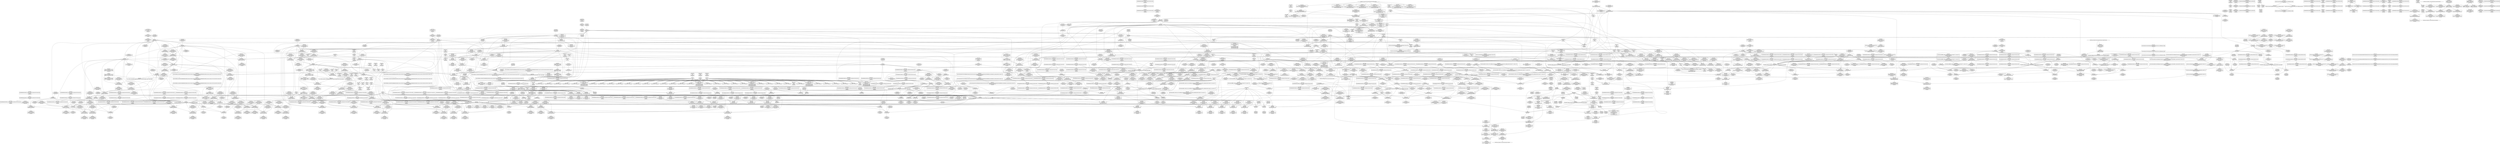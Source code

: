 digraph {
	CE0x4f613e0 [shape=record,shape=Mrecord,label="{CE0x4f613e0|i8*_getelementptr_inbounds_(_41_x_i8_,_41_x_i8_*_.str44,_i32_0,_i32_0)|*Constant*}"]
	CE0x4fd7590 [shape=record,shape=Mrecord,label="{CE0x4fd7590|rcu_read_unlock:bb}"]
	CE0x4f1f0c0 [shape=record,shape=Mrecord,label="{CE0x4f1f0c0|task_sid:tmp2|*SummSink*}"]
	CE0x4f80170 [shape=record,shape=Mrecord,label="{CE0x4f80170|__preempt_count_sub:bb|*SummSource*}"]
	CE0x4f81340 [shape=record,shape=Mrecord,label="{CE0x4f81340|rcu_read_lock:tmp8|include/linux/rcupdate.h,882|*SummSink*}"]
	CE0x4f0c110 [shape=record,shape=Mrecord,label="{CE0x4f0c110|_call_void_mcount()_#3|*SummSink*}"]
	CE0x4f888d0 [shape=record,shape=Mrecord,label="{CE0x4f888d0|task_sid:tmp10|security/selinux/hooks.c,208|*SummSink*}"]
	CE0x4f71080 [shape=record,shape=Mrecord,label="{CE0x4f71080|sock_has_perm:sid5|security/selinux/hooks.c,3976}"]
	CE0x4f76b80 [shape=record,shape=Mrecord,label="{CE0x4f76b80|8:_%struct.sock*,_:_SCME_37,38_}"]
	CE0x4f789c0 [shape=record,shape=Mrecord,label="{CE0x4f789c0|task_sid:task|Function::task_sid&Arg::task::}"]
	CE0x4f20090 [shape=record,shape=Mrecord,label="{CE0x4f20090|_call_void_mcount()_#3|*SummSource*}"]
	CE0x4f7e4c0 [shape=record,shape=Mrecord,label="{CE0x4f7e4c0|sock_has_perm:tmp3|security/selinux/hooks.c,3964|*SummSource*}"]
	CE0x501a840 [shape=record,shape=Mrecord,label="{CE0x501a840|__rcu_read_unlock:tmp4|include/linux/rcupdate.h,244|*SummSource*}"]
	CE0x4f9fff0 [shape=record,shape=Mrecord,label="{CE0x4f9fff0|_call_void___rcu_read_unlock()_#10,_!dbg_!27734|include/linux/rcupdate.h,937|*SummSource*}"]
	CE0x4f18e30 [shape=record,shape=Mrecord,label="{CE0x4f18e30|sock_has_perm:net|security/selinux/hooks.c, 3966|*SummSource*}"]
	CE0x4f887a0 [shape=record,shape=Mrecord,label="{CE0x4f887a0|i64_4|*Constant*|*SummSink*}"]
	CE0x4fa2490 [shape=record,shape=Mrecord,label="{CE0x4fa2490|__preempt_count_add:do.end}"]
	CE0x4fc5b80 [shape=record,shape=Mrecord,label="{CE0x4fc5b80|i32_883|*Constant*|*SummSource*}"]
	CE0x4f8db60 [shape=record,shape=Mrecord,label="{CE0x4f8db60|rcu_read_lock:tmp2}"]
	CE0x4fa1850 [shape=record,shape=Mrecord,label="{CE0x4fa1850|GLOBAL:lock_acquire|*Constant*|*SummSource*}"]
	CE0x4ef46c0 [shape=record,shape=Mrecord,label="{CE0x4ef46c0|COLLAPSED:_GCMRE_current_task_external_global_%struct.task_struct*:_elem_0:default:}"]
	CE0x4fd8900 [shape=record,shape=Mrecord,label="{CE0x4fd8900|rcu_lock_acquire:tmp3|*SummSource*}"]
	CE0x501b0e0 [shape=record,shape=Mrecord,label="{CE0x501b0e0|i64*_getelementptr_inbounds_(_4_x_i64_,_4_x_i64_*___llvm_gcov_ctr133,_i64_0,_i64_2)|*Constant*|*SummSink*}"]
	CE0x4f64280 [shape=record,shape=Mrecord,label="{CE0x4f64280|task_sid:tmp21|security/selinux/hooks.c,208}"]
	CE0x4fce130 [shape=record,shape=Mrecord,label="{CE0x4fce130|__preempt_count_add:val|Function::__preempt_count_add&Arg::val::|*SummSource*}"]
	CE0x4f1ea90 [shape=record,shape=Mrecord,label="{CE0x4f1ea90|cred_sid:security|security/selinux/hooks.c,196|*SummSink*}"]
	CE0x4f6c510 [shape=record,shape=Mrecord,label="{CE0x4f6c510|__preempt_count_sub:tmp|*SummSource*}"]
	CE0x4efda60 [shape=record,shape=Mrecord,label="{CE0x4efda60|i32_2|*Constant*|*SummSink*}"]
	CE0x4fb71a0 [shape=record,shape=Mrecord,label="{CE0x4fb71a0|GLOBAL:__llvm_gcov_ctr127|Global_var:__llvm_gcov_ctr127}"]
	CE0x4eee0e0 [shape=record,shape=Mrecord,label="{CE0x4eee0e0|selinux_socket_getsockopt:sk|security/selinux/hooks.c,4248}"]
	CE0x4f91aa0 [shape=record,shape=Mrecord,label="{CE0x4f91aa0|i64*_getelementptr_inbounds_(_2_x_i64_,_2_x_i64_*___llvm_gcov_ctr131,_i64_0,_i64_1)|*Constant*}"]
	CE0x4fa0120 [shape=record,shape=Mrecord,label="{CE0x4fa0120|_call_void___rcu_read_unlock()_#10,_!dbg_!27734|include/linux/rcupdate.h,937|*SummSink*}"]
	CE0x4f8f630 [shape=record,shape=Mrecord,label="{CE0x4f8f630|cred_sid:tmp6|security/selinux/hooks.c,197|*SummSink*}"]
	CE0x4f1dfb0 [shape=record,shape=Mrecord,label="{CE0x4f1dfb0|8:_%struct.sock*,_:_SCME_16,18_|*MultipleSource*|security/selinux/hooks.c, 3966|security/selinux/hooks.c,3966|security/selinux/hooks.c,3966}"]
	CE0x4f97d40 [shape=record,shape=Mrecord,label="{CE0x4f97d40|task_sid:tmp13|security/selinux/hooks.c,208}"]
	CE0x5018b40 [shape=record,shape=Mrecord,label="{CE0x5018b40|__rcu_read_lock:tmp4|include/linux/rcupdate.h,239|*SummSink*}"]
	CE0x4eee240 [shape=record,shape=Mrecord,label="{CE0x4eee240|i64*_getelementptr_inbounds_(_2_x_i64_,_2_x_i64_*___llvm_gcov_ctr365,_i64_0,_i64_1)|*Constant*|*SummSource*}"]
	CE0x4fd7360 [shape=record,shape=Mrecord,label="{CE0x4fd7360|rcu_read_unlock:if.then|*SummSink*}"]
	CE0x5019c40 [shape=record,shape=Mrecord,label="{CE0x5019c40|__rcu_read_lock:tmp3|*SummSource*}"]
	CE0x4fa7b80 [shape=record,shape=Mrecord,label="{CE0x4fa7b80|i64_ptrtoint_(i8*_blockaddress(_rcu_lock_acquire,_%__here)_to_i64)|*Constant*|*SummSource*}"]
	CE0x4f17bb0 [shape=record,shape=Mrecord,label="{CE0x4f17bb0|avc_has_perm:entry|*SummSource*}"]
	CE0x4fa2dd0 [shape=record,shape=Mrecord,label="{CE0x4fa2dd0|i64*_getelementptr_inbounds_(_4_x_i64_,_4_x_i64_*___llvm_gcov_ctr133,_i64_0,_i64_0)|*Constant*}"]
	CE0x4fd3320 [shape=record,shape=Mrecord,label="{CE0x4fd3320|rcu_read_unlock:tmp6|include/linux/rcupdate.h,933}"]
	CE0x4fd7b00 [shape=record,shape=Mrecord,label="{CE0x4fd7b00|0:_i8,_:_GCMR_rcu_read_unlock.__warned_internal_global_i8_0,_section_.data.unlikely_,_align_1:_elem_0:default:}"]
	CE0x4f82380 [shape=record,shape=Mrecord,label="{CE0x4f82380|rcu_read_lock:tmp10|include/linux/rcupdate.h,882|*SummSource*}"]
	CE0x4fa89d0 [shape=record,shape=Mrecord,label="{CE0x4fa89d0|rcu_lock_acquire:tmp7}"]
	CE0x4faf7e0 [shape=record,shape=Mrecord,label="{CE0x4faf7e0|cred_sid:entry|*SummSink*}"]
	CE0x5015e20 [shape=record,shape=Mrecord,label="{CE0x5015e20|i64*_getelementptr_inbounds_(_4_x_i64_,_4_x_i64_*___llvm_gcov_ctr128,_i64_0,_i64_0)|*Constant*|*SummSource*}"]
	CE0x4f1d550 [shape=record,shape=Mrecord,label="{CE0x4f1d550|sock_has_perm:ad|security/selinux/hooks.c, 3965|*SummSink*}"]
	CE0x4f6fc10 [shape=record,shape=Mrecord,label="{CE0x4f6fc10|sock_has_perm:u2|security/selinux/hooks.c,3974}"]
	CE0x5021b90 [shape=record,shape=Mrecord,label="{CE0x5021b90|__preempt_count_sub:tmp3}"]
	CE0x50031d0 [shape=record,shape=Mrecord,label="{CE0x50031d0|i8*_undef|*Constant*}"]
	CE0x4f13030 [shape=record,shape=Mrecord,label="{CE0x4f13030|sock_has_perm:if.then|*SummSink*}"]
	CE0x4f744b0 [shape=record,shape=Mrecord,label="{CE0x4f744b0|_ret_i32_%retval.0,_!dbg_!27728|security/selinux/avc.c,775|*SummSource*}"]
	CE0x4fc8950 [shape=record,shape=Mrecord,label="{CE0x4fc8950|rcu_read_lock:tmp19|include/linux/rcupdate.h,882|*SummSink*}"]
	CE0x4f96450 [shape=record,shape=Mrecord,label="{CE0x4f96450|task_sid:tmp8|security/selinux/hooks.c,208|*SummSource*}"]
	CE0x4fc7690 [shape=record,shape=Mrecord,label="{CE0x4fc7690|rcu_read_lock:tmp18|include/linux/rcupdate.h,882|*SummSource*}"]
	CE0x4f06670 [shape=record,shape=Mrecord,label="{CE0x4f06670|GLOBAL:sock_has_perm|*Constant*|*SummSource*}"]
	CE0x4fcc2c0 [shape=record,shape=Mrecord,label="{CE0x4fcc2c0|rcu_read_unlock:tmp12|include/linux/rcupdate.h,933|*SummSink*}"]
	CE0x50160b0 [shape=record,shape=Mrecord,label="{CE0x50160b0|COLLAPSED:_GCMRE___llvm_gcov_ctr134_internal_global_4_x_i64_zeroinitializer:_elem_0:default:}"]
	CE0x50057c0 [shape=record,shape=Mrecord,label="{CE0x50057c0|void_(i32*,_i32,_i32*)*_asm_addl_$1,_%gs:$0_,_*m,ri,*m,_dirflag_,_fpsr_,_flags_}"]
	CE0x4fc4d40 [shape=record,shape=Mrecord,label="{CE0x4fc4d40|i64*_getelementptr_inbounds_(_11_x_i64_,_11_x_i64_*___llvm_gcov_ctr127,_i64_0,_i64_8)|*Constant*|*SummSink*}"]
	CE0x4f7ea50 [shape=record,shape=Mrecord,label="{CE0x4f7ea50|sock_has_perm:tmp5|security/selinux/hooks.c,3966}"]
	CE0x4f8aeb0 [shape=record,shape=Mrecord,label="{CE0x4f8aeb0|task_sid:tobool|security/selinux/hooks.c,208|*SummSource*}"]
	CE0x4f7e700 [shape=record,shape=Mrecord,label="{CE0x4f7e700|sock_has_perm:tmp4|security/selinux/hooks.c,3966}"]
	CE0x4f81ee0 [shape=record,shape=Mrecord,label="{CE0x4f81ee0|rcu_read_lock:tmp9|include/linux/rcupdate.h,882|*SummSource*}"]
	CE0x4f94320 [shape=record,shape=Mrecord,label="{CE0x4f94320|rcu_read_lock:tmp1}"]
	CE0x50067c0 [shape=record,shape=Mrecord,label="{CE0x50067c0|__rcu_read_lock:do.body|*SummSink*}"]
	CE0x4efdb90 [shape=record,shape=Mrecord,label="{CE0x4efdb90|i32_2|*Constant*|*SummSource*}"]
	CE0x4f96b60 [shape=record,shape=Mrecord,label="{CE0x4f96b60|i64*_getelementptr_inbounds_(_2_x_i64_,_2_x_i64_*___llvm_gcov_ctr131,_i64_0,_i64_0)|*Constant*|*SummSink*}"]
	CE0x4f99280 [shape=record,shape=Mrecord,label="{CE0x4f99280|i64_6|*Constant*|*SummSource*}"]
	CE0x4fad090 [shape=record,shape=Mrecord,label="{CE0x4fad090|__preempt_count_sub:entry}"]
	CE0x4f9cce0 [shape=record,shape=Mrecord,label="{CE0x4f9cce0|i8*_getelementptr_inbounds_(_25_x_i8_,_25_x_i8_*_.str3,_i32_0,_i32_0)|*Constant*|*SummSource*}"]
	CE0x4fc6920 [shape=record,shape=Mrecord,label="{CE0x4fc6920|i64*_getelementptr_inbounds_(_11_x_i64_,_11_x_i64_*___llvm_gcov_ctr127,_i64_0,_i64_9)|*Constant*}"]
	CE0x4fda430 [shape=record,shape=Mrecord,label="{CE0x4fda430|rcu_read_unlock:tobool1|include/linux/rcupdate.h,933|*SummSource*}"]
	CE0x4ef8630 [shape=record,shape=Mrecord,label="{CE0x4ef8630|selinux_socket_getsockopt:tmp2|*SummSource*}"]
	CE0x4f61b80 [shape=record,shape=Mrecord,label="{CE0x4f61b80|i64*_getelementptr_inbounds_(_13_x_i64_,_13_x_i64_*___llvm_gcov_ctr126,_i64_0,_i64_10)|*Constant*|*SummSink*}"]
	CE0x4f7dcc0 [shape=record,shape=Mrecord,label="{CE0x4f7dcc0|sock_has_perm:tmp12|security/selinux/hooks.c,3970|*SummSink*}"]
	CE0x4f9d1c0 [shape=record,shape=Mrecord,label="{CE0x4f9d1c0|i32_208|*Constant*}"]
	CE0x4fb0380 [shape=record,shape=Mrecord,label="{CE0x4fb0380|_call_void_rcu_read_unlock()_#10,_!dbg_!27748|security/selinux/hooks.c,209}"]
	CE0x4fc63e0 [shape=record,shape=Mrecord,label="{CE0x4fc63e0|i8*_getelementptr_inbounds_(_42_x_i8_,_42_x_i8_*_.str46,_i32_0,_i32_0)|*Constant*}"]
	CE0x4efd200 [shape=record,shape=Mrecord,label="{CE0x4efd200|i32_1|*Constant*}"]
	CE0x4fa80c0 [shape=record,shape=Mrecord,label="{CE0x4fa80c0|i64*_getelementptr_inbounds_(_4_x_i64_,_4_x_i64_*___llvm_gcov_ctr128,_i64_0,_i64_1)|*Constant*|*SummSource*}"]
	CE0x4eecb90 [shape=record,shape=Mrecord,label="{CE0x4eecb90|selinux_socket_getsockopt:tmp|*SummSink*}"]
	CE0x4f824b0 [shape=record,shape=Mrecord,label="{CE0x4f824b0|rcu_read_lock:tmp10|include/linux/rcupdate.h,882|*SummSink*}"]
	CE0x4f74850 [shape=record,shape=Mrecord,label="{CE0x4f74850|i64*_getelementptr_inbounds_(_6_x_i64_,_6_x_i64_*___llvm_gcov_ctr327,_i64_0,_i64_5)|*Constant*}"]
	CE0x4f3e150 [shape=record,shape=Mrecord,label="{CE0x4f3e150|rcu_read_unlock:call3|include/linux/rcupdate.h,933|*SummSink*}"]
	CE0x4f707c0 [shape=record,shape=Mrecord,label="{CE0x4f707c0|sock_has_perm:tmp15|security/selinux/hooks.c,3974|*SummSink*}"]
	CE0x4fa38f0 [shape=record,shape=Mrecord,label="{CE0x4fa38f0|__rcu_read_unlock:tmp1|*SummSink*}"]
	CE0x4f6d180 [shape=record,shape=Mrecord,label="{CE0x4f6d180|i64*_getelementptr_inbounds_(_6_x_i64_,_6_x_i64_*___llvm_gcov_ctr327,_i64_0,_i64_3)|*Constant*|*SummSink*}"]
	CE0x4fd93d0 [shape=record,shape=Mrecord,label="{CE0x4fd93d0|rcu_read_unlock:tmp8|include/linux/rcupdate.h,933|*SummSink*}"]
	CE0x4f98100 [shape=record,shape=Mrecord,label="{CE0x4f98100|task_sid:tmp12|security/selinux/hooks.c,208|*SummSource*}"]
	CE0x4fa20d0 [shape=record,shape=Mrecord,label="{CE0x4fa20d0|__rcu_read_unlock:tmp6|include/linux/rcupdate.h,245}"]
	CE0x4f77af0 [shape=record,shape=Mrecord,label="{CE0x4f77af0|8:_%struct.sock*,_:_SCME_50,51_}"]
	CE0x501b180 [shape=record,shape=Mrecord,label="{CE0x501b180|rcu_lock_release:tmp4|include/linux/rcupdate.h,423|*SummSource*}"]
	CE0x4f9dd00 [shape=record,shape=Mrecord,label="{CE0x4f9dd00|i64*_getelementptr_inbounds_(_11_x_i64_,_11_x_i64_*___llvm_gcov_ctr132,_i64_0,_i64_10)|*Constant*|*SummSink*}"]
	CE0x4f970d0 [shape=record,shape=Mrecord,label="{CE0x4f970d0|_ret_void,_!dbg_!27717|include/linux/rcupdate.h,419|*SummSink*}"]
	CE0x5059300 [shape=record,shape=Mrecord,label="{CE0x5059300|__preempt_count_sub:tmp1|*SummSource*}"]
	CE0x4fda240 [shape=record,shape=Mrecord,label="{CE0x4fda240|i64*_getelementptr_inbounds_(_4_x_i64_,_4_x_i64_*___llvm_gcov_ctr130,_i64_0,_i64_1)|*Constant*|*SummSource*}"]
	CE0x4fd74d0 [shape=record,shape=Mrecord,label="{CE0x4fd74d0|rcu_read_unlock:land.lhs.true|*SummSink*}"]
	CE0x4fb63c0 [shape=record,shape=Mrecord,label="{CE0x4fb63c0|rcu_read_lock:tmp7|include/linux/rcupdate.h,882|*SummSink*}"]
	CE0x4f890a0 [shape=record,shape=Mrecord,label="{CE0x4f890a0|__rcu_read_lock:entry|*SummSink*}"]
	CE0x4f99bc0 [shape=record,shape=Mrecord,label="{CE0x4f99bc0|task_sid:tmp15|security/selinux/hooks.c,208}"]
	CE0x4eeca30 [shape=record,shape=Mrecord,label="{CE0x4eeca30|selinux_socket_getsockopt:sk|security/selinux/hooks.c,4248|*SummSink*}"]
	CE0x4ee63e0 [shape=record,shape=Mrecord,label="{CE0x4ee63e0|i64_1|*Constant*|*SummSink*}"]
	CE0x4f756f0 [shape=record,shape=Mrecord,label="{CE0x4f756f0|cred_sid:tmp4|*LoadInst*|security/selinux/hooks.c,196|*SummSink*}"]
	CE0x4fd1450 [shape=record,shape=Mrecord,label="{CE0x4fd1450|__preempt_count_add:val|Function::__preempt_count_add&Arg::val::}"]
	CE0x5018380 [shape=record,shape=Mrecord,label="{CE0x5018380|rcu_lock_release:tmp4|include/linux/rcupdate.h,423}"]
	CE0x4f8d870 [shape=record,shape=Mrecord,label="{CE0x4f8d870|i64*_getelementptr_inbounds_(_13_x_i64_,_13_x_i64_*___llvm_gcov_ctr126,_i64_0,_i64_0)|*Constant*|*SummSink*}"]
	CE0x4fd18e0 [shape=record,shape=Mrecord,label="{CE0x4fd18e0|rcu_read_unlock:tmp1|*SummSink*}"]
	CE0x4f8b560 [shape=record,shape=Mrecord,label="{CE0x4f8b560|i32_22|*Constant*}"]
	CE0x4f16910 [shape=record,shape=Mrecord,label="{CE0x4f16910|sock_has_perm:type|security/selinux/hooks.c,3972}"]
	CE0x50042c0 [shape=record,shape=Mrecord,label="{CE0x50042c0|__rcu_read_unlock:do.body|*SummSink*}"]
	CE0x4f0a590 [shape=record,shape=Mrecord,label="{CE0x4f0a590|get_current:tmp|*SummSource*}"]
	CE0x4ef9860 [shape=record,shape=Mrecord,label="{CE0x4ef9860|get_current:tmp1|*SummSink*}"]
	CE0x4f766c0 [shape=record,shape=Mrecord,label="{CE0x4f766c0|8:_%struct.sock*,_:_SCME_33,34_}"]
	CE0x4f98670 [shape=record,shape=Mrecord,label="{CE0x4f98670|task_sid:tobool4|security/selinux/hooks.c,208}"]
	CE0x4f1ca50 [shape=record,shape=Mrecord,label="{CE0x4f1ca50|i64*_getelementptr_inbounds_(_11_x_i64_,_11_x_i64_*___llvm_gcov_ctr127,_i64_0,_i64_1)|*Constant*|*SummSource*}"]
	CE0x4ee6490 [shape=record,shape=Mrecord,label="{CE0x4ee6490|i64*_getelementptr_inbounds_(_2_x_i64_,_2_x_i64_*___llvm_gcov_ctr365,_i64_0,_i64_0)|*Constant*|*SummSource*}"]
	CE0x4f3ea00 [shape=record,shape=Mrecord,label="{CE0x4f3ea00|rcu_read_lock:tmp13|include/linux/rcupdate.h,882}"]
	CE0x4fa3690 [shape=record,shape=Mrecord,label="{CE0x4fa3690|_call_void_mcount()_#3|*SummSource*}"]
	CE0x4fc3730 [shape=record,shape=Mrecord,label="{CE0x4fc3730|rcu_read_lock:tmp13|include/linux/rcupdate.h,882|*SummSink*}"]
	CE0x4f0f4c0 [shape=record,shape=Mrecord,label="{CE0x4f0f4c0|get_current:tmp3|*SummSink*}"]
	CE0x4fd5c90 [shape=record,shape=Mrecord,label="{CE0x4fd5c90|rcu_lock_release:tmp|*SummSource*}"]
	CE0x4f81fb0 [shape=record,shape=Mrecord,label="{CE0x4f81fb0|rcu_read_lock:tmp9|include/linux/rcupdate.h,882|*SummSink*}"]
	CE0x4f74670 [shape=record,shape=Mrecord,label="{CE0x4f74670|_ret_i32_%retval.0,_!dbg_!27728|security/selinux/avc.c,775|*SummSink*}"]
	CE0x4f94cd0 [shape=record,shape=Mrecord,label="{CE0x4f94cd0|cred_sid:tmp|*SummSink*}"]
	CE0x4fcde00 [shape=record,shape=Mrecord,label="{CE0x4fcde00|GLOBAL:__llvm_gcov_ctr132|Global_var:__llvm_gcov_ctr132}"]
	CE0x4fa3fa0 [shape=record,shape=Mrecord,label="{CE0x4fa3fa0|__rcu_read_unlock:tmp2|*SummSource*}"]
	CE0x4f92fd0 [shape=record,shape=Mrecord,label="{CE0x4f92fd0|task_sid:land.lhs.true2}"]
	CE0x4fdd220 [shape=record,shape=Mrecord,label="{CE0x4fdd220|rcu_read_unlock:tmp18|include/linux/rcupdate.h,933}"]
	CE0x4fd58e0 [shape=record,shape=Mrecord,label="{CE0x4fd58e0|rcu_lock_acquire:__here}"]
	CE0x4fa4010 [shape=record,shape=Mrecord,label="{CE0x4fa4010|__rcu_read_unlock:tmp2|*SummSink*}"]
	CE0x4fd8a80 [shape=record,shape=Mrecord,label="{CE0x4fd8a80|rcu_read_unlock:land.lhs.true2|*SummSource*}"]
	CE0x4f9d0a0 [shape=record,shape=Mrecord,label="{CE0x4f9d0a0|GLOBAL:lockdep_rcu_suspicious|*Constant*|*SummSink*}"]
	CE0x5006ab0 [shape=record,shape=Mrecord,label="{CE0x5006ab0|rcu_lock_acquire:tmp5|include/linux/rcupdate.h,418|*SummSource*}"]
	CE0x4f18b50 [shape=record,shape=Mrecord,label="{CE0x4f18b50|sock_has_perm:tmp18|security/selinux/hooks.c,3977}"]
	"CONST[source:0(mediator),value:2(dynamic)][purpose:{subject}]"
	CE0x4fc14f0 [shape=record,shape=Mrecord,label="{CE0x4fc14f0|rcu_read_lock:call3|include/linux/rcupdate.h,882|*SummSink*}"]
	CE0x4f6fd40 [shape=record,shape=Mrecord,label="{CE0x4f6fd40|sock_has_perm:u2|security/selinux/hooks.c,3974|*SummSource*}"]
	CE0x4fa7160 [shape=record,shape=Mrecord,label="{CE0x4fa7160|i32_2|*Constant*}"]
	CE0x4fce620 [shape=record,shape=Mrecord,label="{CE0x4fce620|COLLAPSED:_GCMRE___llvm_gcov_ctr132_internal_global_11_x_i64_zeroinitializer:_elem_0:default:}"]
	CE0x4fa6d10 [shape=record,shape=Mrecord,label="{CE0x4fa6d10|__preempt_count_add:tmp6|./arch/x86/include/asm/preempt.h,73|*SummSink*}"]
	CE0x4fdf290 [shape=record,shape=Mrecord,label="{CE0x4fdf290|i8*_getelementptr_inbounds_(_44_x_i8_,_44_x_i8_*_.str47,_i32_0,_i32_0)|*Constant*}"]
	CE0x4fa1390 [shape=record,shape=Mrecord,label="{CE0x4fa1390|__rcu_read_lock:bb|*SummSource*}"]
	CE0x4f75640 [shape=record,shape=Mrecord,label="{CE0x4f75640|cred_sid:tmp5|security/selinux/hooks.c,196}"]
	CE0x4ee6800 [shape=record,shape=Mrecord,label="{CE0x4ee6800|get_current:entry|*SummSink*}"]
	CE0x4f914e0 [shape=record,shape=Mrecord,label="{CE0x4f914e0|GLOBAL:__rcu_read_lock|*Constant*|*SummSource*}"]
	CE0x4fd2f90 [shape=record,shape=Mrecord,label="{CE0x4fd2f90|__rcu_read_lock:tmp7|include/linux/rcupdate.h,240|*SummSource*}"]
	CE0x4f94800 [shape=record,shape=Mrecord,label="{CE0x4f94800|task_sid:bb}"]
	CE0x4f18700 [shape=record,shape=Mrecord,label="{CE0x4f18700|i64*_getelementptr_inbounds_(_6_x_i64_,_6_x_i64_*___llvm_gcov_ctr327,_i64_0,_i64_5)|*Constant*|*SummSource*}"]
	CE0x501aa20 [shape=record,shape=Mrecord,label="{CE0x501aa20|_call_void_asm_addl_$1,_%gs:$0_,_*m,ri,*m,_dirflag_,_fpsr_,_flags_(i32*___preempt_count,_i32_%val,_i32*___preempt_count)_#3,_!dbg_!27714,_!srcloc_!27717|./arch/x86/include/asm/preempt.h,72|*SummSink*}"]
	CE0x4f8e3a0 [shape=record,shape=Mrecord,label="{CE0x4f8e3a0|i64*_getelementptr_inbounds_(_2_x_i64_,_2_x_i64_*___llvm_gcov_ctr131,_i64_0,_i64_1)|*Constant*|*SummSink*}"]
	CE0x4f627f0 [shape=record,shape=Mrecord,label="{CE0x4f627f0|i64*_getelementptr_inbounds_(_13_x_i64_,_13_x_i64_*___llvm_gcov_ctr126,_i64_0,_i64_11)|*Constant*}"]
	CE0x4f06c60 [shape=record,shape=Mrecord,label="{CE0x4f06c60|sock_has_perm:sk|Function::sock_has_perm&Arg::sk::|*SummSink*}"]
	CE0x4f7baf0 [shape=record,shape=Mrecord,label="{CE0x4f7baf0|sock_has_perm:cmp|security/selinux/hooks.c,3969|*SummSource*}"]
	CE0x4efcef0 [shape=record,shape=Mrecord,label="{CE0x4efcef0|_call_void_lock_release(%struct.lockdep_map*_%map,_i32_1,_i64_ptrtoint_(i8*_blockaddress(_rcu_lock_release,_%__here)_to_i64))_#10,_!dbg_!27716|include/linux/rcupdate.h,423}"]
	CE0x4f218b0 [shape=record,shape=Mrecord,label="{CE0x4f218b0|_call_void_mcount()_#3}"]
	CE0x4f8c320 [shape=record,shape=Mrecord,label="{CE0x4f8c320|cred_sid:tmp3}"]
	CE0x4fd97d0 [shape=record,shape=Mrecord,label="{CE0x4fd97d0|i64*_getelementptr_inbounds_(_4_x_i64_,_4_x_i64_*___llvm_gcov_ctr129,_i64_0,_i64_3)|*Constant*|*SummSink*}"]
	CE0x4f90df0 [shape=record,shape=Mrecord,label="{CE0x4f90df0|task_sid:tobool1|security/selinux/hooks.c,208|*SummSource*}"]
	CE0x4fe0dd0 [shape=record,shape=Mrecord,label="{CE0x4fe0dd0|rcu_read_unlock:tmp21|include/linux/rcupdate.h,935|*SummSource*}"]
	CE0x4fcc430 [shape=record,shape=Mrecord,label="{CE0x4fcc430|rcu_read_unlock:call3|include/linux/rcupdate.h,933}"]
	CE0x4fa7290 [shape=record,shape=Mrecord,label="{CE0x4fa7290|%struct.lockdep_map*_null|*Constant*}"]
	CE0x4f1a260 [shape=record,shape=Mrecord,label="{CE0x4f1a260|task_sid:tmp11|security/selinux/hooks.c,208|*SummSource*}"]
	CE0x4f7f6e0 [shape=record,shape=Mrecord,label="{CE0x4f7f6e0|i64*_getelementptr_inbounds_(_4_x_i64_,_4_x_i64_*___llvm_gcov_ctr135,_i64_0,_i64_0)|*Constant*}"]
	CE0x4ef4950 [shape=record,shape=Mrecord,label="{CE0x4ef4950|avc_has_perm:entry|*SummSink*}"]
	CE0x4fc3bc0 [shape=record,shape=Mrecord,label="{CE0x4fc3bc0|rcu_read_lock:tmp14|include/linux/rcupdate.h,882|*SummSink*}"]
	CE0x4fd9110 [shape=record,shape=Mrecord,label="{CE0x4fd9110|__rcu_read_unlock:tmp5|include/linux/rcupdate.h,244}"]
	CE0x4f87ee0 [shape=record,shape=Mrecord,label="{CE0x4f87ee0|task_sid:tmp4|*LoadInst*|security/selinux/hooks.c,208}"]
	CE0x4f7d5c0 [shape=record,shape=Mrecord,label="{CE0x4f7d5c0|sock_has_perm:tmp11|security/selinux/hooks.c,3970|*SummSink*}"]
	CE0x4f91550 [shape=record,shape=Mrecord,label="{CE0x4f91550|GLOBAL:__rcu_read_lock|*Constant*|*SummSink*}"]
	CE0x4f99140 [shape=record,shape=Mrecord,label="{CE0x4f99140|task_sid:tobool4|security/selinux/hooks.c,208|*SummSink*}"]
	CE0x501b650 [shape=record,shape=Mrecord,label="{CE0x501b650|rcu_lock_release:tmp5|include/linux/rcupdate.h,423}"]
	CE0x4f70690 [shape=record,shape=Mrecord,label="{CE0x4f70690|sock_has_perm:tmp15|security/selinux/hooks.c,3974|*SummSource*}"]
	CE0x4fb2720 [shape=record,shape=Mrecord,label="{CE0x4fb2720|rcu_read_lock:land.lhs.true}"]
	CE0x4fd7f20 [shape=record,shape=Mrecord,label="{CE0x4fd7f20|rcu_lock_acquire:tmp2}"]
	CE0x4fca7c0 [shape=record,shape=Mrecord,label="{CE0x4fca7c0|i64*_getelementptr_inbounds_(_2_x_i64_,_2_x_i64_*___llvm_gcov_ctr131,_i64_0,_i64_0)|*Constant*}"]
	CE0x4f76230 [shape=record,shape=Mrecord,label="{CE0x4f76230|8:_%struct.sock*,_:_SCME_29,30_}"]
	CE0x4f70180 [shape=record,shape=Mrecord,label="{CE0x4f70180|sock_has_perm:net3|security/selinux/hooks.c,3974}"]
	CE0x4fa1510 [shape=record,shape=Mrecord,label="{CE0x4fa1510|__rcu_read_lock:bb|*SummSink*}"]
	CE0x50046f0 [shape=record,shape=Mrecord,label="{CE0x50046f0|i64*_getelementptr_inbounds_(_4_x_i64_,_4_x_i64_*___llvm_gcov_ctr134,_i64_0,_i64_0)|*Constant*|*SummSource*}"]
	CE0x4eed690 [shape=record,shape=Mrecord,label="{CE0x4eed690|i32_0|*Constant*}"]
	CE0x4f9aae0 [shape=record,shape=Mrecord,label="{CE0x4f9aae0|task_sid:tmp17|security/selinux/hooks.c,208|*SummSink*}"]
	CE0x500cce0 [shape=record,shape=Mrecord,label="{CE0x500cce0|__preempt_count_add:bb|*SummSource*}"]
	CE0x4f199a0 [shape=record,shape=Mrecord,label="{CE0x4f199a0|_ret_void,_!dbg_!27717|include/linux/rcupdate.h,419|*SummSource*}"]
	CE0x4f99ac0 [shape=record,shape=Mrecord,label="{CE0x4f99ac0|task_sid:tmp14|security/selinux/hooks.c,208}"]
	CE0x4f22170 [shape=record,shape=Mrecord,label="{CE0x4f22170|sock_has_perm:cleanup|*SummSource*}"]
	CE0x5015c30 [shape=record,shape=Mrecord,label="{CE0x5015c30|__rcu_read_lock:do.end}"]
	CE0x4fd3210 [shape=record,shape=Mrecord,label="{CE0x4fd3210|rcu_read_unlock:tmp5|include/linux/rcupdate.h,933|*SummSink*}"]
	CE0x4f0d640 [shape=record,shape=Mrecord,label="{CE0x4f0d640|32:_%struct.sock*,_:_CRE_8,16_|*MultipleSource*|Function::selinux_socket_getsockopt&Arg::sock::|security/selinux/hooks.c,4248}"]
	CE0x4f70a60 [shape=record,shape=Mrecord,label="{CE0x4f70a60|sock_has_perm:sk4|security/selinux/hooks.c,3974|*SummSource*}"]
	CE0x4f21700 [shape=record,shape=Mrecord,label="{CE0x4f21700|rcu_read_lock:tmp3|*SummSource*}"]
	CE0x4fcb630 [shape=record,shape=Mrecord,label="{CE0x4fcb630|rcu_read_unlock:tmp16|include/linux/rcupdate.h,933}"]
	CE0x5020660 [shape=record,shape=Mrecord,label="{CE0x5020660|__preempt_count_sub:val|Function::__preempt_count_sub&Arg::val::|*SummSink*}"]
	CE0x5019ac0 [shape=record,shape=Mrecord,label="{CE0x5019ac0|__rcu_read_lock:tmp3}"]
	CE0x4f0cf90 [shape=record,shape=Mrecord,label="{CE0x4f0cf90|32:_%struct.sock*,_:_CRE_32,40_|*MultipleSource*|Function::selinux_socket_getsockopt&Arg::sock::|security/selinux/hooks.c,4248}"]
	CE0x4f3d480 [shape=record,shape=Mrecord,label="{CE0x4f3d480|sock_has_perm:tmp19|security/selinux/hooks.c,3977|*SummSource*}"]
	CE0x4fa8c20 [shape=record,shape=Mrecord,label="{CE0x4fa8c20|rcu_lock_acquire:tmp7|*SummSink*}"]
	CE0x4fa7ce0 [shape=record,shape=Mrecord,label="{CE0x4fa7ce0|i64_ptrtoint_(i8*_blockaddress(_rcu_lock_acquire,_%__here)_to_i64)|*Constant*|*SummSink*}"]
	CE0x4fc6af0 [shape=record,shape=Mrecord,label="{CE0x4fc6af0|i64*_getelementptr_inbounds_(_11_x_i64_,_11_x_i64_*___llvm_gcov_ctr127,_i64_0,_i64_9)|*Constant*|*SummSink*}"]
	CE0x501ecd0 [shape=record,shape=Mrecord,label="{CE0x501ecd0|__preempt_count_sub:tmp|*SummSink*}"]
	CE0x4f78470 [shape=record,shape=Mrecord,label="{CE0x4f78470|i32_8|*Constant*|*SummSink*}"]
	CE0x4f7a310 [shape=record,shape=Mrecord,label="{CE0x4f7a310|sock_has_perm:call|security/selinux/hooks.c,3967}"]
	CE0x4f08b50 [shape=record,shape=Mrecord,label="{CE0x4f08b50|i64_3|*Constant*}"]
	CE0x4f9f290 [shape=record,shape=Mrecord,label="{CE0x4f9f290|GLOBAL:rcu_lock_release|*Constant*|*SummSource*}"]
	CE0x4fb51c0 [shape=record,shape=Mrecord,label="{CE0x4fb51c0|rcu_read_lock:tmp6|include/linux/rcupdate.h,882}"]
	CE0x4eedb60 [shape=record,shape=Mrecord,label="{CE0x4eedb60|selinux_socket_getsockopt:tmp}"]
	CE0x5038910 [shape=record,shape=Mrecord,label="{CE0x5038910|__rcu_read_unlock:tmp1}"]
	CE0x4f70930 [shape=record,shape=Mrecord,label="{CE0x4f70930|sock_has_perm:sk4|security/selinux/hooks.c,3974}"]
	CE0x4f6f300 [shape=record,shape=Mrecord,label="{CE0x4f6f300|sock_has_perm:tmp17|security/selinux/hooks.c,3976|*SummSource*}"]
	CE0x4fb6f80 [shape=record,shape=Mrecord,label="{CE0x4fb6f80|__rcu_read_lock:tmp2}"]
	CE0x5001670 [shape=record,shape=Mrecord,label="{CE0x5001670|rcu_lock_acquire:indirectgoto|*SummSource*}"]
	CE0x4fa32d0 [shape=record,shape=Mrecord,label="{CE0x4fa32d0|__rcu_read_lock:tmp}"]
	CE0x5038980 [shape=record,shape=Mrecord,label="{CE0x5038980|__rcu_read_unlock:tmp1|*SummSource*}"]
	CE0x4f94620 [shape=record,shape=Mrecord,label="{CE0x4f94620|i64*_getelementptr_inbounds_(_11_x_i64_,_11_x_i64_*___llvm_gcov_ctr127,_i64_0,_i64_1)|*Constant*}"]
	CE0x4f7a1d0 [shape=record,shape=Mrecord,label="{CE0x4f7a1d0|i64_56|*Constant*|*SummSource*}"]
	CE0x4f8b430 [shape=record,shape=Mrecord,label="{CE0x4f8b430|_call_void_mcount()_#3|*SummSource*}"]
	CE0x5018e10 [shape=record,shape=Mrecord,label="{CE0x5018e10|i64*_getelementptr_inbounds_(_4_x_i64_,_4_x_i64_*___llvm_gcov_ctr134,_i64_0,_i64_1)|*Constant*}"]
	CE0x4fdd470 [shape=record,shape=Mrecord,label="{CE0x4fdd470|rcu_read_unlock:tmp18|include/linux/rcupdate.h,933|*SummSource*}"]
	CE0x4f9e100 [shape=record,shape=Mrecord,label="{CE0x4f9e100|rcu_read_unlock:tmp22|include/linux/rcupdate.h,935|*SummSource*}"]
	CE0x4f63a00 [shape=record,shape=Mrecord,label="{CE0x4f63a00|i64*_getelementptr_inbounds_(_13_x_i64_,_13_x_i64_*___llvm_gcov_ctr126,_i64_0,_i64_9)|*Constant*}"]
	CE0x5001c30 [shape=record,shape=Mrecord,label="{CE0x5001c30|rcu_lock_acquire:tmp1}"]
	CE0x4f1d260 [shape=record,shape=Mrecord,label="{CE0x4f1d260|sock_has_perm:ad|security/selinux/hooks.c, 3965}"]
	CE0x4fca650 [shape=record,shape=Mrecord,label="{CE0x4fca650|cred_sid:bb|*SummSink*}"]
	CE0x4f701f0 [shape=record,shape=Mrecord,label="{CE0x4f701f0|sock_has_perm:net3|security/selinux/hooks.c,3974|*SummSource*}"]
	CE0x4f8f4a0 [shape=record,shape=Mrecord,label="{CE0x4f8f4a0|rcu_read_lock:land.lhs.true2|*SummSink*}"]
	CE0x4f1c550 [shape=record,shape=Mrecord,label="{CE0x4f1c550|task_sid:real_cred|security/selinux/hooks.c,208|*SummSink*}"]
	CE0x4f614a0 [shape=record,shape=Mrecord,label="{CE0x4f614a0|i8*_getelementptr_inbounds_(_41_x_i8_,_41_x_i8_*_.str44,_i32_0,_i32_0)|*Constant*|*SummSource*}"]
	CE0x4f8f390 [shape=record,shape=Mrecord,label="{CE0x4f8f390|rcu_read_lock:land.lhs.true2}"]
	CE0x4f929f0 [shape=record,shape=Mrecord,label="{CE0x4f929f0|task_sid:tmp6|security/selinux/hooks.c,208|*SummSink*}"]
	CE0x500d060 [shape=record,shape=Mrecord,label="{CE0x500d060|__preempt_count_add:do.body|*SummSink*}"]
	CE0x4f96680 [shape=record,shape=Mrecord,label="{CE0x4f96680|task_sid:tmp9|security/selinux/hooks.c,208}"]
	CE0x4f1d700 [shape=record,shape=Mrecord,label="{CE0x4f1d700|get_current:tmp3}"]
	CE0x4f1f2d0 [shape=record,shape=Mrecord,label="{CE0x4f1f2d0|_call_void___rcu_read_lock()_#10,_!dbg_!27710|include/linux/rcupdate.h,879|*SummSink*}"]
	CE0x4f3d300 [shape=record,shape=Mrecord,label="{CE0x4f3d300|sock_has_perm:tmp19|security/selinux/hooks.c,3977}"]
	CE0x4fdedd0 [shape=record,shape=Mrecord,label="{CE0x4fdedd0|i32_934|*Constant*|*SummSink*}"]
	CE0x4fd12f0 [shape=record,shape=Mrecord,label="{CE0x4fd12f0|_ret_void,_!dbg_!27719|./arch/x86/include/asm/preempt.h,73}"]
	CE0x4f95c30 [shape=record,shape=Mrecord,label="{CE0x4f95c30|task_sid:do.end6|*SummSink*}"]
	CE0x4f77d50 [shape=record,shape=Mrecord,label="{CE0x4f77d50|8:_%struct.sock*,_:_SCME_52,53_}"]
	CE0x4f80090 [shape=record,shape=Mrecord,label="{CE0x4f80090|__preempt_count_sub:do.body}"]
	CE0x5007090 [shape=record,shape=Mrecord,label="{CE0x5007090|i64*_getelementptr_inbounds_(_4_x_i64_,_4_x_i64_*___llvm_gcov_ctr133,_i64_0,_i64_1)|*Constant*}"]
	CE0x4fc1370 [shape=record,shape=Mrecord,label="{CE0x4fc1370|rcu_read_lock:call3|include/linux/rcupdate.h,882|*SummSource*}"]
	CE0x4ef7940 [shape=record,shape=Mrecord,label="{CE0x4ef7940|sock_has_perm:sk_security|security/selinux/hooks.c,3964|*SummSink*}"]
	CE0x4f76080 [shape=record,shape=Mrecord,label="{CE0x4f76080|8:_%struct.sock*,_:_SCME_27,28_}"]
	CE0x4f9cf00 [shape=record,shape=Mrecord,label="{CE0x4f9cf00|GLOBAL:lockdep_rcu_suspicious|*Constant*}"]
	CE0x4ef7ad0 [shape=record,shape=Mrecord,label="{CE0x4ef7ad0|selinux_socket_getsockopt:tmp2|*SummSink*}"]
	CE0x4f73310 [shape=record,shape=Mrecord,label="{CE0x4f73310|rcu_read_lock:tmp8|include/linux/rcupdate.h,882|*SummSource*}"]
	CE0x4f72a10 [shape=record,shape=Mrecord,label="{CE0x4f72a10|i32_(i32,_i32,_i16,_i32,_%struct.common_audit_data*)*_bitcast_(i32_(i32,_i32,_i16,_i32,_%struct.common_audit_data.495*)*_avc_has_perm_to_i32_(i32,_i32,_i16,_i32,_%struct.common_audit_data*)*)|*Constant*|*SummSource*}"]
	CE0x5006890 [shape=record,shape=Mrecord,label="{CE0x5006890|__rcu_read_unlock:tmp|*SummSink*}"]
	CE0x4f6e740 [shape=record,shape=Mrecord,label="{CE0x4f6e740|sock_has_perm:u|security/selinux/hooks.c,3973}"]
	CE0x4fc5430 [shape=record,shape=Mrecord,label="{CE0x4fc5430|i8*_getelementptr_inbounds_(_25_x_i8_,_25_x_i8_*_.str45,_i32_0,_i32_0)|*Constant*|*SummSource*}"]
	CE0x4ee5f70 [shape=record,shape=Mrecord,label="{CE0x4ee5f70|sock_has_perm:perms|Function::sock_has_perm&Arg::perms::}"]
	CE0x4fa9a90 [shape=record,shape=Mrecord,label="{CE0x4fa9a90|i64_1|*Constant*}"]
	CE0x4fa8750 [shape=record,shape=Mrecord,label="{CE0x4fa8750|rcu_lock_acquire:tmp6|*SummSink*}"]
	CE0x5052d60 [shape=record,shape=Mrecord,label="{CE0x5052d60|i64*_getelementptr_inbounds_(_4_x_i64_,_4_x_i64_*___llvm_gcov_ctr135,_i64_0,_i64_1)|*Constant*|*SummSource*}"]
	CE0x4f069f0 [shape=record,shape=Mrecord,label="{CE0x4f069f0|get_current:tmp4|./arch/x86/include/asm/current.h,14|*SummSink*}"]
	CE0x4fbe610 [shape=record,shape=Mrecord,label="{CE0x4fbe610|rcu_read_lock:tmp5|include/linux/rcupdate.h,882}"]
	CE0x4fd5bb0 [shape=record,shape=Mrecord,label="{CE0x4fd5bb0|rcu_lock_release:tmp}"]
	CE0x4f33b10 [shape=record,shape=Mrecord,label="{CE0x4f33b10|GLOBAL:rcu_lock_map|Global_var:rcu_lock_map|*SummSource*}"]
	CE0x4fdcaa0 [shape=record,shape=Mrecord,label="{CE0x4fdcaa0|i64*_getelementptr_inbounds_(_11_x_i64_,_11_x_i64_*___llvm_gcov_ctr132,_i64_0,_i64_8)|*Constant*|*SummSink*}"]
	CE0x4f21d60 [shape=record,shape=Mrecord,label="{CE0x4f21d60|_ret_void,_!dbg_!27735|include/linux/rcupdate.h,884|*SummSource*}"]
	CE0x4f1fbd0 [shape=record,shape=Mrecord,label="{CE0x4f1fbd0|rcu_read_unlock:bb|*SummSink*}"]
	CE0x4eec2d0 [shape=record,shape=Mrecord,label="{CE0x4eec2d0|selinux_socket_getsockopt:call|security/selinux/hooks.c,4248}"]
	CE0x4f9fcd0 [shape=record,shape=Mrecord,label="{CE0x4f9fcd0|_ret_void,_!dbg_!27717|include/linux/rcupdate.h,424|*SummSource*}"]
	CE0x4f9f570 [shape=record,shape=Mrecord,label="{CE0x4f9f570|rcu_lock_release:map|Function::rcu_lock_release&Arg::map::}"]
	CE0x5049210 [shape=record,shape=Mrecord,label="{CE0x5049210|i64*_getelementptr_inbounds_(_4_x_i64_,_4_x_i64_*___llvm_gcov_ctr135,_i64_0,_i64_2)|*Constant*|*SummSource*}"]
	CE0x4f8dbd0 [shape=record,shape=Mrecord,label="{CE0x4f8dbd0|rcu_read_lock:tmp2|*SummSource*}"]
	CE0x4facf50 [shape=record,shape=Mrecord,label="{CE0x4facf50|GLOBAL:__preempt_count_sub|*Constant*|*SummSource*}"]
	CE0x4fcf4b0 [shape=record,shape=Mrecord,label="{CE0x4fcf4b0|__rcu_read_lock:tmp6|include/linux/rcupdate.h,240}"]
	CE0x4f67730 [shape=record,shape=Mrecord,label="{CE0x4f67730|__preempt_count_add:tmp7|./arch/x86/include/asm/preempt.h,73|*SummSource*}"]
	CE0x4f7e1d0 [shape=record,shape=Mrecord,label="{CE0x4f7e1d0|i64*_getelementptr_inbounds_(_6_x_i64_,_6_x_i64_*___llvm_gcov_ctr327,_i64_0,_i64_4)|*Constant*|*SummSink*}"]
	CE0x4f3e720 [shape=record,shape=Mrecord,label="{CE0x4f3e720|rcu_read_unlock:tmp13|include/linux/rcupdate.h,933|*SummSource*}"]
	CE0x4f361b0 [shape=record,shape=Mrecord,label="{CE0x4f361b0|task_sid:do.end6|*SummSource*}"]
	CE0x5007810 [shape=record,shape=Mrecord,label="{CE0x5007810|__rcu_read_unlock:tmp3|*SummSource*}"]
	CE0x4f15ed0 [shape=record,shape=Mrecord,label="{CE0x4f15ed0|sock_has_perm:tmp13|security/selinux/hooks.c,3972|*SummSink*}"]
	CE0x4f1ced0 [shape=record,shape=Mrecord,label="{CE0x4f1ced0|task_sid:tmp3|*SummSource*}"]
	CE0x4f61bf0 [shape=record,shape=Mrecord,label="{CE0x4f61bf0|task_sid:tmp22|security/selinux/hooks.c,208|*SummSource*}"]
	CE0x4ee6f20 [shape=record,shape=Mrecord,label="{CE0x4ee6f20|i64*_getelementptr_inbounds_(_2_x_i64_,_2_x_i64_*___llvm_gcov_ctr365,_i64_0,_i64_1)|*Constant*}"]
	CE0x501aef0 [shape=record,shape=Mrecord,label="{CE0x501aef0|i64*_getelementptr_inbounds_(_4_x_i64_,_4_x_i64_*___llvm_gcov_ctr133,_i64_0,_i64_2)|*Constant*|*SummSource*}"]
	CE0x4efe530 [shape=record,shape=Mrecord,label="{CE0x4efe530|sock_has_perm:cmp|security/selinux/hooks.c,3969}"]
	CE0x4f786b0 [shape=record,shape=Mrecord,label="{CE0x4f786b0|GLOBAL:task_sid|*Constant*|*SummSink*}"]
	CE0x4f1ba10 [shape=record,shape=Mrecord,label="{CE0x4f1ba10|i64*_getelementptr_inbounds_(_11_x_i64_,_11_x_i64_*___llvm_gcov_ctr127,_i64_0,_i64_0)|*Constant*|*SummSource*}"]
	CE0x4fd1af0 [shape=record,shape=Mrecord,label="{CE0x4fd1af0|_call_void_asm_sideeffect_,_memory_,_dirflag_,_fpsr_,_flags_()_#3,_!dbg_!27714,_!srcloc_!27715|include/linux/rcupdate.h,239|*SummSink*}"]
	CE0x4faa0f0 [shape=record,shape=Mrecord,label="{CE0x4faa0f0|i64*_getelementptr_inbounds_(_4_x_i64_,_4_x_i64_*___llvm_gcov_ctr130,_i64_0,_i64_0)|*Constant*|*SummSink*}"]
	CE0x4fd1070 [shape=record,shape=Mrecord,label="{CE0x4fd1070|rcu_read_unlock:tobool|include/linux/rcupdate.h,933|*SummSink*}"]
	CE0x4f77760 [shape=record,shape=Mrecord,label="{CE0x4f77760|8:_%struct.sock*,_:_SCME_47,48_}"]
	CE0x50226c0 [shape=record,shape=Mrecord,label="{CE0x50226c0|__preempt_count_add:tmp6|./arch/x86/include/asm/preempt.h,73|*SummSource*}"]
	CE0x5001310 [shape=record,shape=Mrecord,label="{CE0x5001310|rcu_lock_release:tmp1|*SummSink*}"]
	CE0x5004490 [shape=record,shape=Mrecord,label="{CE0x5004490|i64*_getelementptr_inbounds_(_4_x_i64_,_4_x_i64_*___llvm_gcov_ctr134,_i64_0,_i64_0)|*Constant*}"]
	CE0x4fb3ba0 [shape=record,shape=Mrecord,label="{CE0x4fb3ba0|cred_sid:tmp6|security/selinux/hooks.c,197|*SummSource*}"]
	CE0x4fa9b00 [shape=record,shape=Mrecord,label="{CE0x4fa9b00|__rcu_read_lock:tmp1}"]
	CE0x4efa5a0 [shape=record,shape=Mrecord,label="{CE0x4efa5a0|sock_has_perm:tmp|*SummSource*}"]
	CE0x4f99630 [shape=record,shape=Mrecord,label="{CE0x4f99630|i64_6|*Constant*|*SummSink*}"]
	CE0x4f334f0 [shape=record,shape=Mrecord,label="{CE0x4f334f0|_call_void_rcu_read_lock()_#10,_!dbg_!27712|security/selinux/hooks.c,207}"]
	CE0x4f6e450 [shape=record,shape=Mrecord,label="{CE0x4f6e450|i8_2|*Constant*|*SummSource*}"]
	CE0x4f80100 [shape=record,shape=Mrecord,label="{CE0x4f80100|__preempt_count_sub:do.body|*SummSource*}"]
	CE0x5005500 [shape=record,shape=Mrecord,label="{CE0x5005500|_call_void_asm_addl_$1,_%gs:$0_,_*m,ri,*m,_dirflag_,_fpsr_,_flags_(i32*___preempt_count,_i32_%sub,_i32*___preempt_count)_#3,_!dbg_!27717,_!srcloc_!27718|./arch/x86/include/asm/preempt.h,77|*SummSource*}"]
	CE0x4f99870 [shape=record,shape=Mrecord,label="{CE0x4f99870|i64_7|*Constant*}"]
	CE0x50029b0 [shape=record,shape=Mrecord,label="{CE0x50029b0|i64*_getelementptr_inbounds_(_4_x_i64_,_4_x_i64_*___llvm_gcov_ctr133,_i64_0,_i64_3)|*Constant*|*SummSink*}"]
	CE0x4fca120 [shape=record,shape=Mrecord,label="{CE0x4fca120|rcu_read_lock:tmp22|include/linux/rcupdate.h,884|*SummSink*}"]
	CE0x4f97cb0 [shape=record,shape=Mrecord,label="{CE0x4f97cb0|task_sid:tmp11|security/selinux/hooks.c,208|*SummSink*}"]
	CE0x4fcef30 [shape=record,shape=Mrecord,label="{CE0x4fcef30|rcu_read_unlock:tmp11|include/linux/rcupdate.h,933}"]
	CE0x4fe0010 [shape=record,shape=Mrecord,label="{CE0x4fe0010|rcu_read_unlock:tmp19|include/linux/rcupdate.h,933|*SummSource*}"]
	CE0x4fb4fe0 [shape=record,shape=Mrecord,label="{CE0x4fb4fe0|rcu_read_unlock:tmp15|include/linux/rcupdate.h,933}"]
	CE0x4fc8250 [shape=record,shape=Mrecord,label="{CE0x4fc8250|_call_void_lockdep_rcu_suspicious(i8*_getelementptr_inbounds_(_25_x_i8_,_25_x_i8_*_.str45,_i32_0,_i32_0),_i32_883,_i8*_getelementptr_inbounds_(_42_x_i8_,_42_x_i8_*_.str46,_i32_0,_i32_0))_#10,_!dbg_!27728|include/linux/rcupdate.h,882|*SummSink*}"]
	CE0x4fd4800 [shape=record,shape=Mrecord,label="{CE0x4fd4800|_call_void_mcount()_#3|*SummSink*}"]
	CE0x4fa0810 [shape=record,shape=Mrecord,label="{CE0x4fa0810|__rcu_read_unlock:entry|*SummSource*}"]
	CE0x4f1d2d0 [shape=record,shape=Mrecord,label="{CE0x4f1d2d0|sock_has_perm:ad|security/selinux/hooks.c, 3965|*SummSource*}"]
	CE0x5019cb0 [shape=record,shape=Mrecord,label="{CE0x5019cb0|__rcu_read_lock:tmp3|*SummSink*}"]
	CE0x4f9d860 [shape=record,shape=Mrecord,label="{CE0x4f9d860|_call_void_rcu_lock_acquire(%struct.lockdep_map*_rcu_lock_map)_#10,_!dbg_!27711|include/linux/rcupdate.h,881|*SummSink*}"]
	CE0x4f7b530 [shape=record,shape=Mrecord,label="{CE0x4f7b530|sock_has_perm:tmp6|security/selinux/hooks.c,3969|*SummSink*}"]
	CE0x4f6f970 [shape=record,shape=Mrecord,label="{CE0x4f6f970|sock_has_perm:net1|security/selinux/hooks.c,3973|*SummSink*}"]
	CE0x4f931c0 [shape=record,shape=Mrecord,label="{CE0x4f931c0|task_sid:land.lhs.true2|*SummSink*}"]
	CE0x4fc88e0 [shape=record,shape=Mrecord,label="{CE0x4fc88e0|rcu_read_lock:tmp19|include/linux/rcupdate.h,882|*SummSource*}"]
	CE0x4f7b130 [shape=record,shape=Mrecord,label="{CE0x4f7b130|sock_has_perm:tmp6|security/selinux/hooks.c,3969}"]
	CE0x4efe3c0 [shape=record,shape=Mrecord,label="{CE0x4efe3c0|16:_i32,_24:_i16,_:_CRE_16,20_|*MultipleSource*|*LoadInst*|security/selinux/hooks.c,3964|security/selinux/hooks.c,3964|security/selinux/hooks.c,3969}"]
	CE0x4ef0d70 [shape=record,shape=Mrecord,label="{CE0x4ef0d70|sock_has_perm:tmp1}"]
	CE0x4f903d0 [shape=record,shape=Mrecord,label="{CE0x4f903d0|cred_sid:sid|security/selinux/hooks.c,197}"]
	CE0x4eedd70 [shape=record,shape=Mrecord,label="{CE0x4eedd70|i64*_getelementptr_inbounds_(_2_x_i64_,_2_x_i64_*___llvm_gcov_ctr365,_i64_0,_i64_0)|*Constant*}"]
	CE0x4fb3cf0 [shape=record,shape=Mrecord,label="{CE0x4fb3cf0|rcu_lock_acquire:map|Function::rcu_lock_acquire&Arg::map::}"]
	CE0x4fac390 [shape=record,shape=Mrecord,label="{CE0x4fac390|i64*_getelementptr_inbounds_(_4_x_i64_,_4_x_i64_*___llvm_gcov_ctr134,_i64_0,_i64_0)|*Constant*|*SummSink*}"]
	CE0x4f937f0 [shape=record,shape=Mrecord,label="{CE0x4f937f0|i64*_getelementptr_inbounds_(_11_x_i64_,_11_x_i64_*___llvm_gcov_ctr132,_i64_0,_i64_1)|*Constant*|*SummSource*}"]
	CE0x4f9f030 [shape=record,shape=Mrecord,label="{CE0x4f9f030|GLOBAL:rcu_lock_release|*Constant*|*SummSink*}"]
	CE0x4f81a70 [shape=record,shape=Mrecord,label="{CE0x4f81a70|i64_5|*Constant*}"]
	CE0x4f13170 [shape=record,shape=Mrecord,label="{CE0x4f13170|GLOBAL:current_task|Global_var:current_task}"]
	CE0x4f76130 [shape=record,shape=Mrecord,label="{CE0x4f76130|8:_%struct.sock*,_:_SCME_28,29_}"]
	CE0x4faded0 [shape=record,shape=Mrecord,label="{CE0x4faded0|task_sid:tmp27|security/selinux/hooks.c,208}"]
	CE0x4fd2790 [shape=record,shape=Mrecord,label="{CE0x4fd2790|rcu_read_unlock:tmp10|include/linux/rcupdate.h,933|*SummSource*}"]
	CE0x4fb1200 [shape=record,shape=Mrecord,label="{CE0x4fb1200|_ret_void,_!dbg_!27735|include/linux/rcupdate.h,938|*SummSink*}"]
	CE0x4fd20b0 [shape=record,shape=Mrecord,label="{CE0x4fd20b0|GLOBAL:__llvm_gcov_ctr132|Global_var:__llvm_gcov_ctr132|*SummSource*}"]
	CE0x4f0b690 [shape=record,shape=Mrecord,label="{CE0x4f0b690|__rcu_read_lock:tmp|*SummSource*}"]
	CE0x4fd9c90 [shape=record,shape=Mrecord,label="{CE0x4fd9c90|rcu_read_unlock:tmp9|include/linux/rcupdate.h,933|*SummSink*}"]
	CE0x4f9d9e0 [shape=record,shape=Mrecord,label="{CE0x4f9d9e0|rcu_lock_acquire:entry}"]
	CE0x5048fd0 [shape=record,shape=Mrecord,label="{CE0x5048fd0|_call_void_mcount()_#3|*SummSink*}"]
	CE0x4fe0250 [shape=record,shape=Mrecord,label="{CE0x4fe0250|rcu_read_unlock:tmp20|include/linux/rcupdate.h,933}"]
	CE0x4f63c60 [shape=record,shape=Mrecord,label="{CE0x4f63c60|i64*_getelementptr_inbounds_(_13_x_i64_,_13_x_i64_*___llvm_gcov_ctr126,_i64_0,_i64_9)|*Constant*|*SummSink*}"]
	CE0x4f64810 [shape=record,shape=Mrecord,label="{CE0x4f64810|task_sid:tmp21|security/selinux/hooks.c,208|*SummSink*}"]
	CE0x4fcb870 [shape=record,shape=Mrecord,label="{CE0x4fcb870|rcu_read_unlock:tmp16|include/linux/rcupdate.h,933|*SummSource*}"]
	CE0x4f1cf40 [shape=record,shape=Mrecord,label="{CE0x4f1cf40|task_sid:tmp3|*SummSink*}"]
	CE0x50213b0 [shape=record,shape=Mrecord,label="{CE0x50213b0|i64*_getelementptr_inbounds_(_4_x_i64_,_4_x_i64_*___llvm_gcov_ctr129,_i64_0,_i64_1)|*Constant*|*SummSource*}"]
	CE0x4f73e50 [shape=record,shape=Mrecord,label="{CE0x4f73e50|avc_has_perm:requested|Function::avc_has_perm&Arg::requested::}"]
	CE0x4fb5ac0 [shape=record,shape=Mrecord,label="{CE0x4fb5ac0|_call_void_asm_sideeffect_,_memory_,_dirflag_,_fpsr_,_flags_()_#3,_!dbg_!27714,_!srcloc_!27715|include/linux/rcupdate.h,239}"]
	CE0x4fad460 [shape=record,shape=Mrecord,label="{CE0x4fad460|GLOBAL:__preempt_count|Global_var:__preempt_count|*SummSource*}"]
	CE0x5012c90 [shape=record,shape=Mrecord,label="{CE0x5012c90|__preempt_count_sub:tmp7|./arch/x86/include/asm/preempt.h,78|*SummSource*}"]
	CE0x4f8f280 [shape=record,shape=Mrecord,label="{CE0x4f8f280|rcu_read_lock:land.lhs.true|*SummSink*}"]
	CE0x4fdb060 [shape=record,shape=Mrecord,label="{CE0x4fdb060|rcu_lock_release:tmp3|*SummSource*}"]
	CE0x4ef4bc0 [shape=record,shape=Mrecord,label="{CE0x4ef4bc0|avc_has_perm:ssid|Function::avc_has_perm&Arg::ssid::|*SummSink*}"]
	CE0x4fc0f20 [shape=record,shape=Mrecord,label="{CE0x4fc0f20|rcu_read_lock:tmp12|include/linux/rcupdate.h,882|*SummSink*}"]
	CE0x4f76cb0 [shape=record,shape=Mrecord,label="{CE0x4f76cb0|8:_%struct.sock*,_:_SCME_38,39_}"]
	CE0x4f16430 [shape=record,shape=Mrecord,label="{CE0x4f16430|sock_has_perm:tmp14|security/selinux/hooks.c,3972|*SummSource*}"]
	CE0x4f7c4a0 [shape=record,shape=Mrecord,label="{CE0x4f7c4a0|i64_0|*Constant*|*SummSource*}"]
	CE0x4fdcf20 [shape=record,shape=Mrecord,label="{CE0x4fdcf20|rcu_read_unlock:tmp17|include/linux/rcupdate.h,933|*SummSource*}"]
	CE0x4f1e610 [shape=record,shape=Mrecord,label="{CE0x4f1e610|rcu_read_lock:entry}"]
	CE0x4f9d030 [shape=record,shape=Mrecord,label="{CE0x4f9d030|GLOBAL:lockdep_rcu_suspicious|*Constant*|*SummSource*}"]
	CE0x50218d0 [shape=record,shape=Mrecord,label="{CE0x50218d0|__preempt_count_add:tmp5|./arch/x86/include/asm/preempt.h,72|*SummSink*}"]
	CE0x4ef8700 [shape=record,shape=Mrecord,label="{CE0x4ef8700|get_current:tmp2|*SummSink*}"]
	CE0x4f6eb70 [shape=record,shape=Mrecord,label="{CE0x4f6eb70|sock_has_perm:tmp17|security/selinux/hooks.c,3976}"]
	CE0x4fc1090 [shape=record,shape=Mrecord,label="{CE0x4fc1090|rcu_read_lock:call3|include/linux/rcupdate.h,882}"]
	CE0x5003aa0 [shape=record,shape=Mrecord,label="{CE0x5003aa0|__rcu_read_unlock:bb|*SummSink*}"]
	CE0x4fb6870 [shape=record,shape=Mrecord,label="{CE0x4fb6870|GLOBAL:rcu_read_unlock.__warned|Global_var:rcu_read_unlock.__warned|*SummSink*}"]
	CE0x4f87ae0 [shape=record,shape=Mrecord,label="{CE0x4f87ae0|rcu_read_lock:tobool|include/linux/rcupdate.h,882|*SummSink*}"]
	CE0x4f95ca0 [shape=record,shape=Mrecord,label="{CE0x4f95ca0|task_sid:do.end}"]
	CE0x4f78c20 [shape=record,shape=Mrecord,label="{CE0x4f78c20|task_sid:task|Function::task_sid&Arg::task::|*SummSink*}"]
	CE0x50043f0 [shape=record,shape=Mrecord,label="{CE0x50043f0|__preempt_count_add:tmp1}"]
	CE0x50201f0 [shape=record,shape=Mrecord,label="{CE0x50201f0|__preempt_count_sub:entry|*SummSink*}"]
	CE0x4f71b40 [shape=record,shape=Mrecord,label="{CE0x4f71b40|sock_has_perm:tmp16|security/selinux/hooks.c,3976}"]
	CE0x4637070 [shape=record,shape=Mrecord,label="{CE0x4637070|sock_has_perm:task|Function::sock_has_perm&Arg::task::|*SummSink*}"]
	CE0x4f8b4a0 [shape=record,shape=Mrecord,label="{CE0x4f8b4a0|_call_void_mcount()_#3|*SummSink*}"]
	CE0x4f25650 [shape=record,shape=Mrecord,label="{CE0x4f25650|get_current:bb|*SummSource*}"]
	CE0x4fc7440 [shape=record,shape=Mrecord,label="{CE0x4fc7440|rcu_read_lock:tmp18|include/linux/rcupdate.h,882}"]
	CE0x4ee66a0 [shape=record,shape=Mrecord,label="{CE0x4ee66a0|i32_5|*Constant*|*SummSource*}"]
	CE0x4f7e030 [shape=record,shape=Mrecord,label="{CE0x4f7e030|i64*_getelementptr_inbounds_(_6_x_i64_,_6_x_i64_*___llvm_gcov_ctr327,_i64_0,_i64_4)|*Constant*}"]
	CE0x4f08bc0 [shape=record,shape=Mrecord,label="{CE0x4f08bc0|i64_2|*Constant*}"]
	CE0x4f71ce0 [shape=record,shape=Mrecord,label="{CE0x4f71ce0|sock_has_perm:tmp16|security/selinux/hooks.c,3976|*SummSink*}"]
	CE0x4fa86e0 [shape=record,shape=Mrecord,label="{CE0x4fa86e0|rcu_lock_acquire:tmp6|*SummSource*}"]
	CE0x4f17190 [shape=record,shape=Mrecord,label="{CE0x4f17190|i8_2|*Constant*}"]
	CE0x50065a0 [shape=record,shape=Mrecord,label="{CE0x50065a0|i64*_getelementptr_inbounds_(_4_x_i64_,_4_x_i64_*___llvm_gcov_ctr133,_i64_0,_i64_0)|*Constant*|*SummSink*}"]
	CE0x4fae300 [shape=record,shape=Mrecord,label="{CE0x4fae300|i64*_getelementptr_inbounds_(_13_x_i64_,_13_x_i64_*___llvm_gcov_ctr126,_i64_0,_i64_12)|*Constant*|*SummSink*}"]
	CE0x5004ea0 [shape=record,shape=Mrecord,label="{CE0x5004ea0|rcu_lock_release:bb|*SummSource*}"]
	CE0x4f7e0a0 [shape=record,shape=Mrecord,label="{CE0x4f7e0a0|i64*_getelementptr_inbounds_(_6_x_i64_,_6_x_i64_*___llvm_gcov_ctr327,_i64_0,_i64_4)|*Constant*|*SummSource*}"]
	CE0x4fd8c60 [shape=record,shape=Mrecord,label="{CE0x4fd8c60|rcu_read_unlock:if.end}"]
	CE0x500c9d0 [shape=record,shape=Mrecord,label="{CE0x500c9d0|__preempt_count_add:do.end|*SummSource*}"]
	CE0x5020bf0 [shape=record,shape=Mrecord,label="{CE0x5020bf0|i64*_getelementptr_inbounds_(_4_x_i64_,_4_x_i64_*___llvm_gcov_ctr129,_i64_0,_i64_3)|*Constant*}"]
	CE0x4f82a20 [shape=record,shape=Mrecord,label="{CE0x4f82a20|rcu_read_lock:tmp11|include/linux/rcupdate.h,882|*SummSink*}"]
	CE0x4f61c60 [shape=record,shape=Mrecord,label="{CE0x4f61c60|task_sid:tmp22|security/selinux/hooks.c,208|*SummSink*}"]
	CE0x4f913c0 [shape=record,shape=Mrecord,label="{CE0x4f913c0|__rcu_read_lock:entry}"]
	CE0x4f753e0 [shape=record,shape=Mrecord,label="{CE0x4f753e0|cred_sid:tmp4|*LoadInst*|security/selinux/hooks.c,196}"]
	CE0x4fc7c30 [shape=record,shape=Mrecord,label="{CE0x4fc7c30|_call_void_lockdep_rcu_suspicious(i8*_getelementptr_inbounds_(_25_x_i8_,_25_x_i8_*_.str45,_i32_0,_i32_0),_i32_883,_i8*_getelementptr_inbounds_(_42_x_i8_,_42_x_i8_*_.str46,_i32_0,_i32_0))_#10,_!dbg_!27728|include/linux/rcupdate.h,882}"]
	CE0x4f71bb0 [shape=record,shape=Mrecord,label="{CE0x4f71bb0|sock_has_perm:tmp16|security/selinux/hooks.c,3976|*SummSource*}"]
	CE0x4fca4d0 [shape=record,shape=Mrecord,label="{CE0x4fca4d0|cred_sid:bb|*SummSource*}"]
	CE0x4f7c740 [shape=record,shape=Mrecord,label="{CE0x4f7c740|GLOBAL:__llvm_gcov_ctr327|Global_var:__llvm_gcov_ctr327|*SummSink*}"]
	CE0x4f81bf0 [shape=record,shape=Mrecord,label="{CE0x4f81bf0|rcu_read_lock:tmp9|include/linux/rcupdate.h,882}"]
	CE0x5001800 [shape=record,shape=Mrecord,label="{CE0x5001800|rcu_lock_release:tmp2|*SummSource*}"]
	CE0x5020440 [shape=record,shape=Mrecord,label="{CE0x5020440|__preempt_count_sub:val|Function::__preempt_count_sub&Arg::val::}"]
	CE0x4f80640 [shape=record,shape=Mrecord,label="{CE0x4f80640|_call_void_mcount()_#3}"]
	CE0x4fa10a0 [shape=record,shape=Mrecord,label="{CE0x4fa10a0|GLOBAL:rcu_lock_release|*Constant*}"]
	CE0x4efd8e0 [shape=record,shape=Mrecord,label="{CE0x4efd8e0|selinux_socket_getsockopt:tmp3|*SummSource*}"]
	CE0x4f06aa0 [shape=record,shape=Mrecord,label="{CE0x4f06aa0|GLOBAL:current_task|Global_var:current_task|*SummSource*}"]
	CE0x4fcb4c0 [shape=record,shape=Mrecord,label="{CE0x4fcb4c0|rcu_read_unlock:tmp15|include/linux/rcupdate.h,933|*SummSink*}"]
	CE0x4637150 [shape=record,shape=Mrecord,label="{CE0x4637150|sock_has_perm:sk|Function::sock_has_perm&Arg::sk::}"]
	CE0x5013930 [shape=record,shape=Mrecord,label="{CE0x5013930|i32_0|*Constant*}"]
	CE0x4f8da50 [shape=record,shape=Mrecord,label="{CE0x4f8da50|task_sid:tmp}"]
	CE0x4f1fcb0 [shape=record,shape=Mrecord,label="{CE0x4f1fcb0|rcu_read_unlock:land.lhs.true2}"]
	CE0x4f78bb0 [shape=record,shape=Mrecord,label="{CE0x4f78bb0|task_sid:task|Function::task_sid&Arg::task::|*SummSource*}"]
	CE0x4fdc800 [shape=record,shape=Mrecord,label="{CE0x4fdc800|i64*_getelementptr_inbounds_(_11_x_i64_,_11_x_i64_*___llvm_gcov_ctr132,_i64_0,_i64_8)|*Constant*|*SummSource*}"]
	CE0x4fc51b0 [shape=record,shape=Mrecord,label="{CE0x4fc51b0|i8*_getelementptr_inbounds_(_25_x_i8_,_25_x_i8_*_.str45,_i32_0,_i32_0)|*Constant*}"]
	CE0x4fb4010 [shape=record,shape=Mrecord,label="{CE0x4fb4010|rcu_lock_acquire:map|Function::rcu_lock_acquire&Arg::map::|*SummSink*}"]
	CE0x4f72810 [shape=record,shape=Mrecord,label="{CE0x4f72810|i32_(i32,_i32,_i16,_i32,_%struct.common_audit_data*)*_bitcast_(i32_(i32,_i32,_i16,_i32,_%struct.common_audit_data.495*)*_avc_has_perm_to_i32_(i32,_i32,_i16,_i32,_%struct.common_audit_data*)*)|*Constant*}"]
	CE0x4fdfa20 [shape=record,shape=Mrecord,label="{CE0x4fdfa20|i64*_getelementptr_inbounds_(_11_x_i64_,_11_x_i64_*___llvm_gcov_ctr132,_i64_0,_i64_9)|*Constant*|*SummSink*}"]
	CE0x50084b0 [shape=record,shape=Mrecord,label="{CE0x50084b0|i64*_getelementptr_inbounds_(_4_x_i64_,_4_x_i64_*___llvm_gcov_ctr135,_i64_0,_i64_3)|*Constant*|*SummSink*}"]
	CE0x4fdceb0 [shape=record,shape=Mrecord,label="{CE0x4fdceb0|rcu_read_unlock:tmp17|include/linux/rcupdate.h,933}"]
	CE0x5020550 [shape=record,shape=Mrecord,label="{CE0x5020550|__preempt_count_sub:val|Function::__preempt_count_sub&Arg::val::|*SummSource*}"]
	CE0x4f60cb0 [shape=record,shape=Mrecord,label="{CE0x4f60cb0|i32_208|*Constant*|*SummSource*}"]
	CE0x4fc6990 [shape=record,shape=Mrecord,label="{CE0x4fc6990|i64*_getelementptr_inbounds_(_11_x_i64_,_11_x_i64_*___llvm_gcov_ctr127,_i64_0,_i64_9)|*Constant*|*SummSource*}"]
	CE0x4f94920 [shape=record,shape=Mrecord,label="{CE0x4f94920|task_sid:bb|*SummSource*}"]
	CE0x4fd9dc0 [shape=record,shape=Mrecord,label="{CE0x4fd9dc0|rcu_read_unlock:tmp10|include/linux/rcupdate.h,933}"]
	CE0x6cb99b0 [shape=record,shape=Mrecord,label="{CE0x6cb99b0|GLOBAL:sock_has_perm|*Constant*|*SummSink*}"]
	CE0x4f071b0 [shape=record,shape=Mrecord,label="{CE0x4f071b0|_ret_i32_%retval.0,_!dbg_!27728|security/selinux/avc.c,775}"]
	CE0x5008e20 [shape=record,shape=Mrecord,label="{CE0x5008e20|i64*_getelementptr_inbounds_(_4_x_i64_,_4_x_i64_*___llvm_gcov_ctr134,_i64_0,_i64_3)|*Constant*|*SummSource*}"]
	CE0x4f05300 [shape=record,shape=Mrecord,label="{CE0x4f05300|task_sid:if.then|*SummSink*}"]
	CE0x4fb7550 [shape=record,shape=Mrecord,label="{CE0x4fb7550|rcu_read_lock:tmp5|include/linux/rcupdate.h,882|*SummSource*}"]
	CE0x4fac970 [shape=record,shape=Mrecord,label="{CE0x4fac970|i64*_getelementptr_inbounds_(_4_x_i64_,_4_x_i64_*___llvm_gcov_ctr134,_i64_0,_i64_2)|*Constant*|*SummSink*}"]
	CE0x4fa0640 [shape=record,shape=Mrecord,label="{CE0x4fa0640|GLOBAL:__rcu_read_unlock|*Constant*|*SummSource*}"]
	CE0x4f217a0 [shape=record,shape=Mrecord,label="{CE0x4f217a0|rcu_read_lock:tmp3|*SummSink*}"]
	CE0x4f80470 [shape=record,shape=Mrecord,label="{CE0x4f80470|__preempt_count_sub:do.end}"]
	CE0x4fac7c0 [shape=record,shape=Mrecord,label="{CE0x4fac7c0|i64*_getelementptr_inbounds_(_4_x_i64_,_4_x_i64_*___llvm_gcov_ctr134,_i64_0,_i64_2)|*Constant*|*SummSource*}"]
	CE0x4f1e5a0 [shape=record,shape=Mrecord,label="{CE0x4f1e5a0|GLOBAL:rcu_read_lock|*Constant*|*SummSink*}"]
	CE0x4f870e0 [shape=record,shape=Mrecord,label="{CE0x4f870e0|rcu_read_unlock:if.then}"]
	CE0x4f6b3b0 [shape=record,shape=Mrecord,label="{CE0x4f6b3b0|__preempt_count_sub:sub|./arch/x86/include/asm/preempt.h,77|*SummSink*}"]
	CE0x4f1cd50 [shape=record,shape=Mrecord,label="{CE0x4f1cd50|task_sid:tmp3}"]
	CE0x4fc5b10 [shape=record,shape=Mrecord,label="{CE0x4fc5b10|i32_883|*Constant*}"]
	CE0x4fa15f0 [shape=record,shape=Mrecord,label="{CE0x4fa15f0|__rcu_read_lock:do.body}"]
	CE0x4eeb6e0 [shape=record,shape=Mrecord,label="{CE0x4eeb6e0|selinux_socket_getsockopt:bb|*SummSource*}"]
	CE0x4f19620 [shape=record,shape=Mrecord,label="{CE0x4f19620|task_sid:do.body|*SummSource*}"]
	CE0x4ee6340 [shape=record,shape=Mrecord,label="{CE0x4ee6340|selinux_socket_getsockopt:sock|Function::selinux_socket_getsockopt&Arg::sock::|*SummSource*}"]
	CE0x4fd3d00 [shape=record,shape=Mrecord,label="{CE0x4fd3d00|i64*_getelementptr_inbounds_(_4_x_i64_,_4_x_i64_*___llvm_gcov_ctr128,_i64_0,_i64_3)|*Constant*|*SummSource*}"]
	CE0x4f63090 [shape=record,shape=Mrecord,label="{CE0x4f63090|task_sid:tmp25|security/selinux/hooks.c,208|*SummSource*}"]
	CE0x4f6f810 [shape=record,shape=Mrecord,label="{CE0x4f6f810|sock_has_perm:net1|security/selinux/hooks.c,3973|*SummSource*}"]
	CE0x4fb22d0 [shape=record,shape=Mrecord,label="{CE0x4fb22d0|rcu_read_lock:tmp8|include/linux/rcupdate.h,882}"]
	CE0x4ef0de0 [shape=record,shape=Mrecord,label="{CE0x4ef0de0|i32_59|*Constant*|*SummSink*}"]
	CE0x4f92980 [shape=record,shape=Mrecord,label="{CE0x4f92980|task_sid:tmp6|security/selinux/hooks.c,208|*SummSource*}"]
	CE0x4f87cc0 [shape=record,shape=Mrecord,label="{CE0x4f87cc0|i32_77|*Constant*|*SummSource*}"]
	CE0x5038690 [shape=record,shape=Mrecord,label="{CE0x5038690|void_(i32*,_i32,_i32*)*_asm_addl_$1,_%gs:$0_,_*m,ri,*m,_dirflag_,_fpsr_,_flags_|*SummSink*}"]
	CE0x4f78820 [shape=record,shape=Mrecord,label="{CE0x4f78820|task_sid:entry|*SummSource*}"]
	CE0x5002820 [shape=record,shape=Mrecord,label="{CE0x5002820|i64*_getelementptr_inbounds_(_4_x_i64_,_4_x_i64_*___llvm_gcov_ctr133,_i64_0,_i64_3)|*Constant*|*SummSource*}"]
	CE0x4fade60 [shape=record,shape=Mrecord,label="{CE0x4fade60|i64*_getelementptr_inbounds_(_13_x_i64_,_13_x_i64_*___llvm_gcov_ctr126,_i64_0,_i64_12)|*Constant*}"]
	CE0x4fa8bb0 [shape=record,shape=Mrecord,label="{CE0x4fa8bb0|rcu_lock_acquire:tmp7|*SummSource*}"]
	CE0x4fce9b0 [shape=record,shape=Mrecord,label="{CE0x4fce9b0|i64*_getelementptr_inbounds_(_4_x_i64_,_4_x_i64_*___llvm_gcov_ctr128,_i64_0,_i64_2)|*Constant*|*SummSink*}"]
	CE0x4fce340 [shape=record,shape=Mrecord,label="{CE0x4fce340|_ret_void,_!dbg_!27719|./arch/x86/include/asm/preempt.h,73|*SummSink*}"]
	CE0x4f9f430 [shape=record,shape=Mrecord,label="{CE0x4f9f430|rcu_lock_release:entry|*SummSource*}"]
	CE0x4f817c0 [shape=record,shape=Mrecord,label="{CE0x4f817c0|i64_4|*Constant*}"]
	CE0x4fa1ee0 [shape=record,shape=Mrecord,label="{CE0x4fa1ee0|_call_void_lock_acquire(%struct.lockdep_map*_%map,_i32_0,_i32_0,_i32_2,_i32_0,_%struct.lockdep_map*_null,_i64_ptrtoint_(i8*_blockaddress(_rcu_lock_acquire,_%__here)_to_i64))_#10,_!dbg_!27716|include/linux/rcupdate.h,418|*SummSource*}"]
	CE0x4fd6530 [shape=record,shape=Mrecord,label="{CE0x4fd6530|rcu_read_unlock:tmp11|include/linux/rcupdate.h,933|*SummSource*}"]
	CE0x501c890 [shape=record,shape=Mrecord,label="{CE0x501c890|i64*_getelementptr_inbounds_(_4_x_i64_,_4_x_i64_*___llvm_gcov_ctr128,_i64_0,_i64_0)|*Constant*}"]
	CE0x5012e10 [shape=record,shape=Mrecord,label="{CE0x5012e10|__preempt_count_sub:tmp7|./arch/x86/include/asm/preempt.h,78|*SummSink*}"]
	CE0x4f91f60 [shape=record,shape=Mrecord,label="{CE0x4f91f60|rcu_read_lock:if.then|*SummSink*}"]
	CE0x4f18bc0 [shape=record,shape=Mrecord,label="{CE0x4f18bc0|sock_has_perm:tmp18|security/selinux/hooks.c,3977|*SummSource*}"]
	CE0x4f7be70 [shape=record,shape=Mrecord,label="{CE0x4f7be70|i64_2|*Constant*|*SummSource*}"]
	CE0x4fcf870 [shape=record,shape=Mrecord,label="{CE0x4fcf870|i64*_getelementptr_inbounds_(_4_x_i64_,_4_x_i64_*___llvm_gcov_ctr130,_i64_0,_i64_2)|*Constant*|*SummSink*}"]
	CE0x4fafe50 [shape=record,shape=Mrecord,label="{CE0x4fafe50|_ret_i32_%tmp6,_!dbg_!27716|security/selinux/hooks.c,197|*SummSource*}"]
	CE0x501b1f0 [shape=record,shape=Mrecord,label="{CE0x501b1f0|rcu_lock_release:tmp4|include/linux/rcupdate.h,423|*SummSink*}"]
	CE0x501ec00 [shape=record,shape=Mrecord,label="{CE0x501ec00|i64*_getelementptr_inbounds_(_4_x_i64_,_4_x_i64_*___llvm_gcov_ctr129,_i64_0,_i64_0)|*Constant*}"]
	CE0x4f05c00 [shape=record,shape=Mrecord,label="{CE0x4f05c00|sock_has_perm:tmp1|*SummSource*}"]
	CE0x4fad020 [shape=record,shape=Mrecord,label="{CE0x4fad020|__preempt_count_sub:entry|*SummSource*}"]
	CE0x4fa22c0 [shape=record,shape=Mrecord,label="{CE0x4fa22c0|__rcu_read_unlock:tmp6|include/linux/rcupdate.h,245|*SummSink*}"]
	CE0x4f1b890 [shape=record,shape=Mrecord,label="{CE0x4f1b890|i64*_getelementptr_inbounds_(_11_x_i64_,_11_x_i64_*___llvm_gcov_ctr127,_i64_0,_i64_0)|*Constant*}"]
	CE0x5038540 [shape=record,shape=Mrecord,label="{CE0x5038540|void_(i32*,_i32,_i32*)*_asm_addl_$1,_%gs:$0_,_*m,ri,*m,_dirflag_,_fpsr_,_flags_|*SummSource*}"]
	CE0x4f75f00 [shape=record,shape=Mrecord,label="{CE0x4f75f00|8:_%struct.sock*,_:_SCME_26,27_}"]
	CE0x4f62c90 [shape=record,shape=Mrecord,label="{CE0x4f62c90|i64*_getelementptr_inbounds_(_13_x_i64_,_13_x_i64_*___llvm_gcov_ctr126,_i64_0,_i64_11)|*Constant*|*SummSink*}"]
	CE0x4f87fb0 [shape=record,shape=Mrecord,label="{CE0x4f87fb0|rcu_read_lock:call|include/linux/rcupdate.h,882|*SummSink*}"]
	CE0x4fcc920 [shape=record,shape=Mrecord,label="{CE0x4fcc920|rcu_lock_acquire:bb|*SummSource*}"]
	CE0x4f2a030 [shape=record,shape=Mrecord,label="{CE0x4f2a030|_ret_i32_%retval.0,_!dbg_!27740|security/selinux/hooks.c,3977|*SummSink*}"]
	CE0x4f198b0 [shape=record,shape=Mrecord,label="{CE0x4f198b0|_ret_void,_!dbg_!27717|include/linux/rcupdate.h,419}"]
	CE0x50076d0 [shape=record,shape=Mrecord,label="{CE0x50076d0|__rcu_read_unlock:do.body}"]
	CE0x4f9a1b0 [shape=record,shape=Mrecord,label="{CE0x4f9a1b0|task_sid:tmp15|security/selinux/hooks.c,208|*SummSink*}"]
	CE0x4fad5f0 [shape=record,shape=Mrecord,label="{CE0x4fad5f0|GLOBAL:__preempt_count|Global_var:__preempt_count|*SummSink*}"]
	CE0x4fcd8f0 [shape=record,shape=Mrecord,label="{CE0x4fcd8f0|__rcu_read_unlock:tmp5|include/linux/rcupdate.h,244|*SummSource*}"]
	CE0x5021a20 [shape=record,shape=Mrecord,label="{CE0x5021a20|__preempt_count_sub:tmp2}"]
	CE0x4f9b930 [shape=record,shape=Mrecord,label="{CE0x4f9b930|task_sid:tmp19|security/selinux/hooks.c,208|*SummSource*}"]
	CE0x4fb3820 [shape=record,shape=Mrecord,label="{CE0x4fb3820|rcu_read_lock:do.body}"]
	CE0x4fc64a0 [shape=record,shape=Mrecord,label="{CE0x4fc64a0|i8*_getelementptr_inbounds_(_42_x_i8_,_42_x_i8_*_.str46,_i32_0,_i32_0)|*Constant*|*SummSource*}"]
	CE0x4f8b090 [shape=record,shape=Mrecord,label="{CE0x4f8b090|i64_3|*Constant*}"]
	CE0x501a7d0 [shape=record,shape=Mrecord,label="{CE0x501a7d0|__rcu_read_unlock:tmp4|include/linux/rcupdate.h,244}"]
	CE0x4fdd5a0 [shape=record,shape=Mrecord,label="{CE0x4fdd5a0|rcu_read_unlock:tmp18|include/linux/rcupdate.h,933|*SummSink*}"]
	CE0x5021a90 [shape=record,shape=Mrecord,label="{CE0x5021a90|__preempt_count_sub:tmp2|*SummSource*}"]
	CE0x6a77310 [shape=record,shape=Mrecord,label="{CE0x6a77310|sock_has_perm:task|Function::sock_has_perm&Arg::task::}"]
	CE0x4f949f0 [shape=record,shape=Mrecord,label="{CE0x4f949f0|task_sid:do.body5}"]
	CE0x4ef8580 [shape=record,shape=Mrecord,label="{CE0x4ef8580|selinux_socket_getsockopt:entry|*SummSource*}"]
	CE0x4f97250 [shape=record,shape=Mrecord,label="{CE0x4f97250|rcu_read_lock:call|include/linux/rcupdate.h,882|*SummSource*}"]
	CE0x4fd51f0 [shape=record,shape=Mrecord,label="{CE0x4fd51f0|rcu_read_unlock:tmp7|include/linux/rcupdate.h,933|*SummSink*}"]
	CE0x4fd1ca0 [shape=record,shape=Mrecord,label="{CE0x4fd1ca0|i64*_getelementptr_inbounds_(_4_x_i64_,_4_x_i64_*___llvm_gcov_ctr128,_i64_0,_i64_3)|*Constant*}"]
	CE0x4f72b40 [shape=record,shape=Mrecord,label="{CE0x4f72b40|i32_(i32,_i32,_i16,_i32,_%struct.common_audit_data*)*_bitcast_(i32_(i32,_i32,_i16,_i32,_%struct.common_audit_data.495*)*_avc_has_perm_to_i32_(i32,_i32,_i16,_i32,_%struct.common_audit_data*)*)|*Constant*|*SummSink*}"]
	CE0x4f079f0 [shape=record,shape=Mrecord,label="{CE0x4f079f0|32:_%struct.sock*,_:_CRE_16,24_|*MultipleSource*|Function::selinux_socket_getsockopt&Arg::sock::|security/selinux/hooks.c,4248}"]
	CE0x4fd3860 [shape=record,shape=Mrecord,label="{CE0x4fd3860|rcu_read_unlock:do.body}"]
	CE0x4fdc330 [shape=record,shape=Mrecord,label="{CE0x4fdc330|rcu_read_unlock:tmp16|include/linux/rcupdate.h,933|*SummSink*}"]
	CE0x4ef1bc0 [shape=record,shape=Mrecord,label="{CE0x4ef1bc0|i64*_getelementptr_inbounds_(_2_x_i64_,_2_x_i64_*___llvm_gcov_ctr98,_i64_0,_i64_0)|*Constant*|*SummSource*}"]
	CE0x4f10fa0 [shape=record,shape=Mrecord,label="{CE0x4f10fa0|selinux_socket_getsockopt:tmp3|*SummSink*}"]
	CE0x4f8c710 [shape=record,shape=Mrecord,label="{CE0x4f8c710|task_sid:tmp|*SummSource*}"]
	CE0x4f07420 [shape=record,shape=Mrecord,label="{CE0x4f07420|avc_has_perm:requested|Function::avc_has_perm&Arg::requested::|*SummSource*}"]
	CE0x501f5a0 [shape=record,shape=Mrecord,label="{CE0x501f5a0|i64*_getelementptr_inbounds_(_4_x_i64_,_4_x_i64_*___llvm_gcov_ctr129,_i64_0,_i64_1)|*Constant*}"]
	CE0x4fccfb0 [shape=record,shape=Mrecord,label="{CE0x4fccfb0|rcu_read_unlock:tobool|include/linux/rcupdate.h,933|*SummSource*}"]
	CE0x4fd3a80 [shape=record,shape=Mrecord,label="{CE0x4fd3a80|rcu_read_unlock:do.body|*SummSink*}"]
	CE0x4fd1770 [shape=record,shape=Mrecord,label="{CE0x4fd1770|rcu_read_unlock:tmp|*SummSink*}"]
	CE0x4f9f890 [shape=record,shape=Mrecord,label="{CE0x4f9f890|rcu_lock_release:map|Function::rcu_lock_release&Arg::map::|*SummSink*}"]
	CE0x4f1efe0 [shape=record,shape=Mrecord,label="{CE0x4f1efe0|task_sid:tmp2}"]
	CE0x4f8c070 [shape=record,shape=Mrecord,label="{CE0x4f8c070|i64_3|*Constant*|*SummSink*}"]
	CE0x4f90af0 [shape=record,shape=Mrecord,label="{CE0x4f90af0|rcu_read_lock:tmp|*SummSource*}"]
	CE0x4f075e0 [shape=record,shape=Mrecord,label="{CE0x4f075e0|i32_59|*Constant*}"]
	CE0x4f3d090 [shape=record,shape=Mrecord,label="{CE0x4f3d090|sock_has_perm:tmp18|security/selinux/hooks.c,3977|*SummSink*}"]
	CE0x50082e0 [shape=record,shape=Mrecord,label="{CE0x50082e0|i64*_getelementptr_inbounds_(_4_x_i64_,_4_x_i64_*___llvm_gcov_ctr135,_i64_0,_i64_3)|*Constant*|*SummSource*}"]
	CE0x5001d10 [shape=record,shape=Mrecord,label="{CE0x5001d10|rcu_lock_acquire:tmp1|*SummSink*}"]
	CE0x4fd44d0 [shape=record,shape=Mrecord,label="{CE0x4fd44d0|_call_void_mcount()_#3}"]
	CE0x4f92ba0 [shape=record,shape=Mrecord,label="{CE0x4f92ba0|cred_sid:tmp1|*SummSink*}"]
	CE0x4f95fa0 [shape=record,shape=Mrecord,label="{CE0x4f95fa0|task_sid:if.end|*SummSource*}"]
	CE0x4f08de0 [shape=record,shape=Mrecord,label="{CE0x4f08de0|sock_has_perm:if.end|*SummSource*}"]
	CE0x4f21540 [shape=record,shape=Mrecord,label="{CE0x4f21540|rcu_read_lock:tmp3}"]
	CE0x4efafb0 [shape=record,shape=Mrecord,label="{CE0x4efafb0|GLOBAL:get_current|*Constant*}"]
	CE0x4f9e560 [shape=record,shape=Mrecord,label="{CE0x4f9e560|rcu_read_unlock:tmp22|include/linux/rcupdate.h,935|*SummSink*}"]
	CE0x4f8afc0 [shape=record,shape=Mrecord,label="{CE0x4f8afc0|task_sid:tobool|security/selinux/hooks.c,208|*SummSink*}"]
	CE0x4f6c690 [shape=record,shape=Mrecord,label="{CE0x4f6c690|COLLAPSED:_GCMRE___llvm_gcov_ctr129_internal_global_4_x_i64_zeroinitializer:_elem_0:default:}"]
	CE0x4eef3b0 [shape=record,shape=Mrecord,label="{CE0x4eef3b0|_call_void_mcount()_#3}"]
	CE0x4f7d160 [shape=record,shape=Mrecord,label="{CE0x4f7d160|sock_has_perm:tmp10|security/selinux/hooks.c,3969|*SummSink*}"]
	CE0x4fdfef0 [shape=record,shape=Mrecord,label="{CE0x4fdfef0|rcu_read_unlock:tmp19|include/linux/rcupdate.h,933}"]
	CE0x4f256c0 [shape=record,shape=Mrecord,label="{CE0x4f256c0|i64*_getelementptr_inbounds_(_2_x_i64_,_2_x_i64_*___llvm_gcov_ctr98,_i64_0,_i64_0)|*Constant*}"]
	CE0x4fd0730 [shape=record,shape=Mrecord,label="{CE0x4fd0730|i64*_getelementptr_inbounds_(_11_x_i64_,_11_x_i64_*___llvm_gcov_ctr132,_i64_0,_i64_0)|*Constant*|*SummSource*}"]
	CE0x4f87170 [shape=record,shape=Mrecord,label="{CE0x4f87170|rcu_read_unlock:if.then|*SummSource*}"]
	CE0x4f77c20 [shape=record,shape=Mrecord,label="{CE0x4f77c20|8:_%struct.sock*,_:_SCME_51,52_}"]
	CE0x4f70be0 [shape=record,shape=Mrecord,label="{CE0x4f70be0|sock_has_perm:sk4|security/selinux/hooks.c,3974|*SummSink*}"]
	CE0x5005b50 [shape=record,shape=Mrecord,label="{CE0x5005b50|rcu_lock_release:indirectgoto|*SummSink*}"]
	CE0x4fa8430 [shape=record,shape=Mrecord,label="{CE0x4fa8430|rcu_lock_acquire:tmp6}"]
	CE0x4eedcc0 [shape=record,shape=Mrecord,label="{CE0x4eedcc0|i32_0|*Constant*|*SummSource*}"]
	CE0x4f7d2d0 [shape=record,shape=Mrecord,label="{CE0x4f7d2d0|i64*_getelementptr_inbounds_(_6_x_i64_,_6_x_i64_*___llvm_gcov_ctr327,_i64_0,_i64_3)|*Constant*}"]
	CE0x4efa530 [shape=record,shape=Mrecord,label="{CE0x4efa530|COLLAPSED:_GCMRE___llvm_gcov_ctr327_internal_global_6_x_i64_zeroinitializer:_elem_0:default:}"]
	CE0x4f3e070 [shape=record,shape=Mrecord,label="{CE0x4f3e070|i64_7|*Constant*}"]
	CE0x4f8c1a0 [shape=record,shape=Mrecord,label="{CE0x4f8c1a0|i64_0|*Constant*}"]
	CE0x4fd4aa0 [shape=record,shape=Mrecord,label="{CE0x4fd4aa0|rcu_read_unlock:do.end|*SummSource*}"]
	CE0x4f92850 [shape=record,shape=Mrecord,label="{CE0x4f92850|GLOBAL:__llvm_gcov_ctr126|Global_var:__llvm_gcov_ctr126|*SummSource*}"]
	CE0x4ef6bf0 [shape=record,shape=Mrecord,label="{CE0x4ef6bf0|GLOBAL:current_task|Global_var:current_task|*SummSink*}"]
	CE0x4f1e9b0 [shape=record,shape=Mrecord,label="{CE0x4f1e9b0|i32_22|*Constant*|*SummSink*}"]
	CE0x5005490 [shape=record,shape=Mrecord,label="{CE0x5005490|rcu_lock_release:tmp2}"]
	CE0x4f72140 [shape=record,shape=Mrecord,label="{CE0x4f72140|i32_4|*Constant*|*SummSink*}"]
	CE0x4fb7af0 [shape=record,shape=Mrecord,label="{CE0x4fb7af0|rcu_read_lock:tmp4|include/linux/rcupdate.h,882}"]
	CE0x4fb7420 [shape=record,shape=Mrecord,label="{CE0x4fb7420|GLOBAL:__llvm_gcov_ctr127|Global_var:__llvm_gcov_ctr127|*SummSource*}"]
	CE0x4f89270 [shape=record,shape=Mrecord,label="{CE0x4f89270|_call_void_rcu_lock_acquire(%struct.lockdep_map*_rcu_lock_map)_#10,_!dbg_!27711|include/linux/rcupdate.h,881}"]
	CE0x4fa9d30 [shape=record,shape=Mrecord,label="{CE0x4fa9d30|_call_void_asm_sideeffect_,_memory_,_dirflag_,_fpsr_,_flags_()_#3,_!dbg_!27711,_!srcloc_!27714|include/linux/rcupdate.h,244|*SummSink*}"]
	CE0x4fb2160 [shape=record,shape=Mrecord,label="{CE0x4fb2160|GLOBAL:rcu_read_lock.__warned|Global_var:rcu_read_lock.__warned|*SummSink*}"]
	CE0x4f78ea0 [shape=record,shape=Mrecord,label="{CE0x4f78ea0|_ret_i32_%call7,_!dbg_!27749|security/selinux/hooks.c,210|*SummSource*}"]
	CE0x4f06d70 [shape=record,shape=Mrecord,label="{CE0x4f06d70|avc_has_perm:tclass|Function::avc_has_perm&Arg::tclass::}"]
	CE0x4fd9f80 [shape=record,shape=Mrecord,label="{CE0x4fd9f80|i64*_getelementptr_inbounds_(_4_x_i64_,_4_x_i64_*___llvm_gcov_ctr130,_i64_0,_i64_1)|*Constant*}"]
	CE0x4f90190 [shape=record,shape=Mrecord,label="{CE0x4f90190|GLOBAL:task_sid.__warned|Global_var:task_sid.__warned|*SummSink*}"]
	CE0x4f8d120 [shape=record,shape=Mrecord,label="{CE0x4f8d120|task_sid:tmp5|security/selinux/hooks.c,208|*SummSink*}"]
	CE0x4f0a380 [shape=record,shape=Mrecord,label="{CE0x4f0a380|get_current:tmp1|*SummSource*}"]
	CE0x4fd1150 [shape=record,shape=Mrecord,label="{CE0x4fd1150|rcu_read_unlock:tmp4|include/linux/rcupdate.h,933|*SummSink*}"]
	CE0x4f27be0 [shape=record,shape=Mrecord,label="{CE0x4f27be0|GLOBAL:sock_has_perm|*Constant*}"]
	CE0x4f9f500 [shape=record,shape=Mrecord,label="{CE0x4f9f500|rcu_lock_release:entry|*SummSink*}"]
	CE0x501fc90 [shape=record,shape=Mrecord,label="{CE0x501fc90|__preempt_count_add:tmp5|./arch/x86/include/asm/preempt.h,72}"]
	CE0x4f2b240 [shape=record,shape=Mrecord,label="{CE0x4f2b240|sock_has_perm:perms|Function::sock_has_perm&Arg::perms::|*SummSink*}"]
	CE0x5048900 [shape=record,shape=Mrecord,label="{CE0x5048900|__preempt_count_sub:tmp1|*SummSink*}"]
	CE0x4f86dc0 [shape=record,shape=Mrecord,label="{CE0x4f86dc0|task_sid:tmp4|*LoadInst*|security/selinux/hooks.c,208|*SummSink*}"]
	CE0x4f0ba10 [shape=record,shape=Mrecord,label="{CE0x4f0ba10|get_current:tmp}"]
	CE0x4fbe330 [shape=record,shape=Mrecord,label="{CE0x4fbe330|rcu_read_lock:tmp4|include/linux/rcupdate.h,882|*SummSink*}"]
	CE0x4f8cba0 [shape=record,shape=Mrecord,label="{CE0x4f8cba0|_call_void___rcu_read_lock()_#10,_!dbg_!27710|include/linux/rcupdate.h,879}"]
	CE0x4f78340 [shape=record,shape=Mrecord,label="{CE0x4f78340|i32_8|*Constant*|*SummSource*}"]
	CE0x4f1bbf0 [shape=record,shape=Mrecord,label="{CE0x4f1bbf0|task_sid:tobool|security/selinux/hooks.c,208}"]
	CE0x5006db0 [shape=record,shape=Mrecord,label="{CE0x5006db0|rcu_lock_release:tmp1}"]
	CE0x4ef4ac0 [shape=record,shape=Mrecord,label="{CE0x4ef4ac0|avc_has_perm:ssid|Function::avc_has_perm&Arg::ssid::|*SummSource*}"]
	CE0x4fd8dc0 [shape=record,shape=Mrecord,label="{CE0x4fd8dc0|rcu_read_unlock:if.end|*SummSource*}"]
	CE0x4f9b070 [shape=record,shape=Mrecord,label="{CE0x4f9b070|i64*_getelementptr_inbounds_(_13_x_i64_,_13_x_i64_*___llvm_gcov_ctr126,_i64_0,_i64_8)|*Constant*|*SummSink*}"]
	CE0x4f8eb00 [shape=record,shape=Mrecord,label="{CE0x4f8eb00|task_sid:tmp9|security/selinux/hooks.c,208|*SummSource*}"]
	CE0x4fc3d30 [shape=record,shape=Mrecord,label="{CE0x4fc3d30|rcu_read_lock:tmp15|include/linux/rcupdate.h,882}"]
	CE0x4fc6510 [shape=record,shape=Mrecord,label="{CE0x4fc6510|i8*_getelementptr_inbounds_(_42_x_i8_,_42_x_i8_*_.str46,_i32_0,_i32_0)|*Constant*|*SummSink*}"]
	CE0x4efdd80 [shape=record,shape=Mrecord,label="{CE0x4efdd80|sock_has_perm:sid|security/selinux/hooks.c,3969}"]
	CE0x4f0e1c0 [shape=record,shape=Mrecord,label="{CE0x4f0e1c0|i32_1|*Constant*}"]
	CE0x4faf0b0 [shape=record,shape=Mrecord,label="{CE0x4faf0b0|GLOBAL:cred_sid|*Constant*|*SummSource*}"]
	CE0x5004de0 [shape=record,shape=Mrecord,label="{CE0x5004de0|rcu_lock_release:bb}"]
	CE0x4f7f8f0 [shape=record,shape=Mrecord,label="{CE0x4f7f8f0|i64*_getelementptr_inbounds_(_4_x_i64_,_4_x_i64_*___llvm_gcov_ctr135,_i64_0,_i64_0)|*Constant*|*SummSource*}"]
	CE0x4f18880 [shape=record,shape=Mrecord,label="{CE0x4f18880|i64*_getelementptr_inbounds_(_6_x_i64_,_6_x_i64_*___llvm_gcov_ctr327,_i64_0,_i64_5)|*Constant*|*SummSink*}"]
	CE0x4f17e70 [shape=record,shape=Mrecord,label="{CE0x4f17e70|avc_has_perm:ssid|Function::avc_has_perm&Arg::ssid::}"]
	CE0x4f9b9a0 [shape=record,shape=Mrecord,label="{CE0x4f9b9a0|task_sid:tmp19|security/selinux/hooks.c,208|*SummSink*}"]
	CE0x4fdb0d0 [shape=record,shape=Mrecord,label="{CE0x4fdb0d0|rcu_lock_release:tmp3|*SummSink*}"]
	CE0x4fa73f0 [shape=record,shape=Mrecord,label="{CE0x4fa73f0|i64*_getelementptr_inbounds_(_4_x_i64_,_4_x_i64_*___llvm_gcov_ctr130,_i64_0,_i64_3)|*Constant*}"]
	CE0x4f15e60 [shape=record,shape=Mrecord,label="{CE0x4f15e60|sock_has_perm:tmp13|security/selinux/hooks.c,3972|*SummSource*}"]
	CE0x4f79000 [shape=record,shape=Mrecord,label="{CE0x4f79000|_ret_i32_%call7,_!dbg_!27749|security/selinux/hooks.c,210|*SummSink*}"]
	CE0x4fc3a40 [shape=record,shape=Mrecord,label="{CE0x4fc3a40|rcu_read_lock:tmp14|include/linux/rcupdate.h,882|*SummSource*}"]
	CE0x5001870 [shape=record,shape=Mrecord,label="{CE0x5001870|rcu_lock_release:tmp2|*SummSink*}"]
	CE0x4f704a0 [shape=record,shape=Mrecord,label="{CE0x4f704a0|sock_has_perm:tmp15|security/selinux/hooks.c,3974}"]
	CE0x4f611b0 [shape=record,shape=Mrecord,label="{CE0x4f611b0|i32_208|*Constant*|*SummSink*}"]
	CE0x4f8fa00 [shape=record,shape=Mrecord,label="{CE0x4f8fa00|_ret_void,_!dbg_!27717|include/linux/rcupdate.h,240}"]
	CE0x5020ca0 [shape=record,shape=Mrecord,label="{CE0x5020ca0|i64*_getelementptr_inbounds_(_4_x_i64_,_4_x_i64_*___llvm_gcov_ctr134,_i64_0,_i64_1)|*Constant*|*SummSink*}"]
	CE0x4f90460 [shape=record,shape=Mrecord,label="{CE0x4f90460|cred_sid:sid|security/selinux/hooks.c,197|*SummSink*}"]
	CE0x4f940d0 [shape=record,shape=Mrecord,label="{CE0x4f940d0|task_sid:tmp7|security/selinux/hooks.c,208|*SummSource*}"]
	CE0x4f8ea90 [shape=record,shape=Mrecord,label="{CE0x4f8ea90|0:_i8,_:_GCMR_task_sid.__warned_internal_global_i8_0,_section_.data.unlikely_,_align_1:_elem_0:default:}"]
	CE0x4fc0bf0 [shape=record,shape=Mrecord,label="{CE0x4fc0bf0|rcu_read_lock:tmp12|include/linux/rcupdate.h,882}"]
	CE0x501c0a0 [shape=record,shape=Mrecord,label="{CE0x501c0a0|rcu_lock_release:__here|*SummSource*}"]
	CE0x4ef97f0 [shape=record,shape=Mrecord,label="{CE0x4ef97f0|selinux_socket_getsockopt:sock|Function::selinux_socket_getsockopt&Arg::sock::}"]
	CE0x4f8c470 [shape=record,shape=Mrecord,label="{CE0x4f8c470|cred_sid:tmp3|*SummSource*}"]
	CE0x50034b0 [shape=record,shape=Mrecord,label="{CE0x50034b0|__rcu_read_unlock:do.end}"]
	CE0x4f985a0 [shape=record,shape=Mrecord,label="{CE0x4f985a0|task_sid:tmp13|security/selinux/hooks.c,208|*SummSink*}"]
	CE0x4f95de0 [shape=record,shape=Mrecord,label="{CE0x4f95de0|task_sid:do.end|*SummSink*}"]
	CE0x4f3e850 [shape=record,shape=Mrecord,label="{CE0x4f3e850|rcu_read_unlock:tmp13|include/linux/rcupdate.h,933|*SummSink*}"]
	CE0x50212c0 [shape=record,shape=Mrecord,label="{CE0x50212c0|__preempt_count_add:tmp1|*SummSink*}"]
	CE0x4fb6740 [shape=record,shape=Mrecord,label="{CE0x4fb6740|GLOBAL:rcu_read_unlock.__warned|Global_var:rcu_read_unlock.__warned|*SummSource*}"]
	CE0x4f372f0 [shape=record,shape=Mrecord,label="{CE0x4f372f0|sock_has_perm:cleanup}"]
	CE0x4f96a00 [shape=record,shape=Mrecord,label="{CE0x4f96a00|i64*_getelementptr_inbounds_(_2_x_i64_,_2_x_i64_*___llvm_gcov_ctr131,_i64_0,_i64_0)|*Constant*|*SummSource*}"]
	CE0x4f1ae60 [shape=record,shape=Mrecord,label="{CE0x4f1ae60|8:_%struct.sock*,_:_SCME_18,20_|*MultipleSource*|security/selinux/hooks.c, 3966|security/selinux/hooks.c,3966|security/selinux/hooks.c,3966}"]
	CE0x4f8e0e0 [shape=record,shape=Mrecord,label="{CE0x4f8e0e0|task_sid:tmp6|security/selinux/hooks.c,208}"]
	CE0x4f6ee10 [shape=record,shape=Mrecord,label="{CE0x4f6ee10|sock_has_perm:call6|security/selinux/hooks.c,3976}"]
	CE0x4fb0460 [shape=record,shape=Mrecord,label="{CE0x4fb0460|_call_void_rcu_read_unlock()_#10,_!dbg_!27748|security/selinux/hooks.c,209|*SummSource*}"]
	CE0x501f3b0 [shape=record,shape=Mrecord,label="{CE0x501f3b0|__preempt_count_sub:tmp6|./arch/x86/include/asm/preempt.h,78|*SummSink*}"]
	CE0x4f1c870 [shape=record,shape=Mrecord,label="{CE0x4f1c870|rcu_read_lock:tmp1|*SummSink*}"]
	CE0x501b940 [shape=record,shape=Mrecord,label="{CE0x501b940|rcu_lock_release:tmp5|include/linux/rcupdate.h,423|*SummSink*}"]
	CE0x4f15df0 [shape=record,shape=Mrecord,label="{CE0x4f15df0|sock_has_perm:tmp13|security/selinux/hooks.c,3972}"]
	CE0x4f9a280 [shape=record,shape=Mrecord,label="{CE0x4f9a280|task_sid:tmp17|security/selinux/hooks.c,208}"]
	"CONST[source:0(mediator),value:0(static)][purpose:{operation}]"
	CE0x4f88090 [shape=record,shape=Mrecord,label="{CE0x4f88090|i32_0|*Constant*}"]
	CE0x4fa2010 [shape=record,shape=Mrecord,label="{CE0x4fa2010|_call_void_lock_acquire(%struct.lockdep_map*_%map,_i32_0,_i32_0,_i32_2,_i32_0,_%struct.lockdep_map*_null,_i64_ptrtoint_(i8*_blockaddress(_rcu_lock_acquire,_%__here)_to_i64))_#10,_!dbg_!27716|include/linux/rcupdate.h,418|*SummSink*}"]
	CE0x4f1b540 [shape=record,shape=Mrecord,label="{CE0x4f1b540|GLOBAL:__preempt_count_add|*Constant*|*SummSource*}"]
	CE0x4fb42b0 [shape=record,shape=Mrecord,label="{CE0x4fb42b0|rcu_read_unlock:call|include/linux/rcupdate.h,933}"]
	CE0x4f19050 [shape=record,shape=Mrecord,label="{CE0x4f19050|0:_i32,_4:_i32,_8:_i32,_12:_i32,_:_CMRE_4,8_|*MultipleSource*|security/selinux/hooks.c,196|security/selinux/hooks.c,197|*LoadInst*|security/selinux/hooks.c,196}"]
	CE0x4fccd50 [shape=record,shape=Mrecord,label="{CE0x4fccd50|rcu_read_unlock:tmp4|include/linux/rcupdate.h,933}"]
	CE0x4fc70d0 [shape=record,shape=Mrecord,label="{CE0x4fc70d0|rcu_read_lock:tmp17|include/linux/rcupdate.h,882}"]
	CE0x5004380 [shape=record,shape=Mrecord,label="{CE0x5004380|i64_1|*Constant*}"]
	CE0x4f0ee90 [shape=record,shape=Mrecord,label="{CE0x4f0ee90|sock_has_perm:tmp8|security/selinux/hooks.c,3969|*SummSource*}"]
	CE0x4fdf790 [shape=record,shape=Mrecord,label="{CE0x4fdf790|i64*_getelementptr_inbounds_(_11_x_i64_,_11_x_i64_*___llvm_gcov_ctr132,_i64_0,_i64_9)|*Constant*}"]
	CE0x4f18260 [shape=record,shape=Mrecord,label="{CE0x4f18260|sock_has_perm:retval.0|*SummSource*}"]
	CE0x4f8bf10 [shape=record,shape=Mrecord,label="{CE0x4f8bf10|i64_3|*Constant*|*SummSource*}"]
	CE0x4f9f7d0 [shape=record,shape=Mrecord,label="{CE0x4f9f7d0|rcu_lock_release:map|Function::rcu_lock_release&Arg::map::|*SummSource*}"]
	CE0x4f74170 [shape=record,shape=Mrecord,label="{CE0x4f74170|avc_has_perm:auditdata|Function::avc_has_perm&Arg::auditdata::}"]
	CE0x4f8ad60 [shape=record,shape=Mrecord,label="{CE0x4f8ad60|GLOBAL:rcu_lock_acquire|*Constant*|*SummSink*}"]
	CE0x4eec8d0 [shape=record,shape=Mrecord,label="{CE0x4eec8d0|GLOBAL:get_current|*Constant*|*SummSink*}"]
	CE0x5018a60 [shape=record,shape=Mrecord,label="{CE0x5018a60|__rcu_read_lock:tmp4|include/linux/rcupdate.h,239}"]
	CE0x4f19af0 [shape=record,shape=Mrecord,label="{CE0x4f19af0|i64_5|*Constant*|*SummSink*}"]
	CE0x500d930 [shape=record,shape=Mrecord,label="{CE0x500d930|i64*_getelementptr_inbounds_(_4_x_i64_,_4_x_i64_*___llvm_gcov_ctr135,_i64_0,_i64_1)|*Constant*}"]
	CE0x5003600 [shape=record,shape=Mrecord,label="{CE0x5003600|__rcu_read_unlock:do.end|*SummSink*}"]
	CE0x4f70370 [shape=record,shape=Mrecord,label="{CE0x4f70370|sock_has_perm:net3|security/selinux/hooks.c,3974|*SummSink*}"]
	CE0x4f196e0 [shape=record,shape=Mrecord,label="{CE0x4f196e0|rcu_read_lock:call|include/linux/rcupdate.h,882}"]
	CE0x4f8bb70 [shape=record,shape=Mrecord,label="{CE0x4f8bb70|i64_1|*Constant*}"]
	CE0x50227f0 [shape=record,shape=Mrecord,label="{CE0x50227f0|__preempt_count_add:tmp2}"]
	CE0x4f338c0 [shape=record,shape=Mrecord,label="{CE0x4f338c0|rcu_lock_acquire:entry|*SummSink*}"]
	CE0x4facd00 [shape=record,shape=Mrecord,label="{CE0x4facd00|__preempt_count_add:tmp3|*SummSink*}"]
	CE0x4fcedc0 [shape=record,shape=Mrecord,label="{CE0x4fcedc0|rcu_read_unlock:tmp10|include/linux/rcupdate.h,933|*SummSink*}"]
	CE0x4fb90e0 [shape=record,shape=Mrecord,label="{CE0x4fb90e0|__rcu_read_lock:tmp1|*SummSource*}"]
	CE0x4f7b640 [shape=record,shape=Mrecord,label="{CE0x4f7b640|sock_has_perm:tmp7|security/selinux/hooks.c,3969|*SummSource*}"]
	CE0x4eed1c0 [shape=record,shape=Mrecord,label="{CE0x4eed1c0|i64_1|*Constant*}"]
	CE0x4f76920 [shape=record,shape=Mrecord,label="{CE0x4f76920|8:_%struct.sock*,_:_SCME_35,36_}"]
	CE0x4f77630 [shape=record,shape=Mrecord,label="{CE0x4f77630|8:_%struct.sock*,_:_SCME_46,47_}"]
	CE0x4fda8f0 [shape=record,shape=Mrecord,label="{CE0x4fda8f0|_call_void___preempt_count_add(i32_1)_#10,_!dbg_!27711|include/linux/rcupdate.h,239|*SummSink*}"]
	CE0x5012ad0 [shape=record,shape=Mrecord,label="{CE0x5012ad0|__preempt_count_sub:tmp7|./arch/x86/include/asm/preempt.h,78}"]
	CE0x4f71370 [shape=record,shape=Mrecord,label="{CE0x4f71370|sock_has_perm:sid5|security/selinux/hooks.c,3976|*SummSink*}"]
	CE0x4f89030 [shape=record,shape=Mrecord,label="{CE0x4f89030|__rcu_read_lock:entry|*SummSource*}"]
	CE0x4fdf800 [shape=record,shape=Mrecord,label="{CE0x4fdf800|i64*_getelementptr_inbounds_(_11_x_i64_,_11_x_i64_*___llvm_gcov_ctr132,_i64_0,_i64_9)|*Constant*|*SummSource*}"]
	CE0x5017a50 [shape=record,shape=Mrecord,label="{CE0x5017a50|GLOBAL:lock_release|*Constant*|*SummSink*}"]
	CE0x4ef3250 [shape=record,shape=Mrecord,label="{CE0x4ef3250|_call_void_rcu_read_lock()_#10,_!dbg_!27712|security/selinux/hooks.c,207|*SummSink*}"]
	CE0x501fef0 [shape=record,shape=Mrecord,label="{CE0x501fef0|GLOBAL:__preempt_count|Global_var:__preempt_count}"]
	CE0x4fce2d0 [shape=record,shape=Mrecord,label="{CE0x4fce2d0|_ret_void,_!dbg_!27719|./arch/x86/include/asm/preempt.h,73|*SummSource*}"]
	CE0x5059da0 [shape=record,shape=Mrecord,label="{CE0x5059da0|i64*_getelementptr_inbounds_(_4_x_i64_,_4_x_i64_*___llvm_gcov_ctr129,_i64_0,_i64_0)|*Constant*|*SummSink*}"]
	CE0x4ef7d40 [shape=record,shape=Mrecord,label="{CE0x4ef7d40|i32_1|*Constant*|*SummSink*}"]
	CE0x4f64160 [shape=record,shape=Mrecord,label="{CE0x4f64160|task_sid:tmp20|security/selinux/hooks.c,208}"]
	CE0x4f98200 [shape=record,shape=Mrecord,label="{CE0x4f98200|task_sid:call3|security/selinux/hooks.c,208}"]
	CE0x4f9d5a0 [shape=record,shape=Mrecord,label="{CE0x4f9d5a0|task_sid:tmp19|security/selinux/hooks.c,208}"]
	CE0x4f90a10 [shape=record,shape=Mrecord,label="{CE0x4f90a10|rcu_read_lock:tmp}"]
	CE0x4fc3660 [shape=record,shape=Mrecord,label="{CE0x4fc3660|rcu_read_lock:tmp13|include/linux/rcupdate.h,882|*SummSource*}"]
	CE0x4f7a240 [shape=record,shape=Mrecord,label="{CE0x4f7a240|i64_56|*Constant*|*SummSink*}"]
	CE0x4fc4450 [shape=record,shape=Mrecord,label="{CE0x4fc4450|rcu_read_lock:tmp16|include/linux/rcupdate.h,882|*SummSource*}"]
	CE0x4f0f000 [shape=record,shape=Mrecord,label="{CE0x4f0f000|sock_has_perm:net|security/selinux/hooks.c, 3966|*SummSink*}"]
	CE0x4f60ad0 [shape=record,shape=Mrecord,label="{CE0x4f60ad0|sock_has_perm:tmp2|*LoadInst*|security/selinux/hooks.c,3964|*SummSink*}"]
	CE0x5008710 [shape=record,shape=Mrecord,label="{CE0x5008710|rcu_lock_acquire:tmp}"]
	CE0x4f88a90 [shape=record,shape=Mrecord,label="{CE0x4f88a90|i64_5|*Constant*|*SummSource*}"]
	CE0x4fc93c0 [shape=record,shape=Mrecord,label="{CE0x4fc93c0|i64*_getelementptr_inbounds_(_11_x_i64_,_11_x_i64_*___llvm_gcov_ctr127,_i64_0,_i64_10)|*Constant*}"]
	CE0x4f8bae0 [shape=record,shape=Mrecord,label="{CE0x4f8bae0|rcu_read_lock:tmp|*SummSink*}"]
	CE0x4f77890 [shape=record,shape=Mrecord,label="{CE0x4f77890|8:_%struct.sock*,_:_SCME_48,49_}"]
	CE0x4ef4550 [shape=record,shape=Mrecord,label="{CE0x4ef4550|%struct.task_struct*_(%struct.task_struct**)*_asm_movq_%gs:$_1:P_,$0_,_r,im,_dirflag_,_fpsr_,_flags_|*SummSink*}"]
	CE0x5013440 [shape=record,shape=Mrecord,label="{CE0x5013440|__preempt_count_sub:tmp5|./arch/x86/include/asm/preempt.h,77|*SummSource*}"]
	CE0x4f33930 [shape=record,shape=Mrecord,label="{CE0x4f33930|GLOBAL:rcu_lock_map|Global_var:rcu_lock_map}"]
	CE0x4eecda0 [shape=record,shape=Mrecord,label="{CE0x4eecda0|get_current:entry}"]
	CE0x4eef2c0 [shape=record,shape=Mrecord,label="{CE0x4eef2c0|rcu_read_unlock:tmp3|*SummSink*}"]
	CE0x4f077b0 [shape=record,shape=Mrecord,label="{CE0x4f077b0|selinux_socket_getsockopt:call1|security/selinux/hooks.c,4248}"]
	CE0x50030d0 [shape=record,shape=Mrecord,label="{CE0x50030d0|rcu_lock_release:tmp7|*SummSink*}"]
	CE0x4f2a0a0 [shape=record,shape=Mrecord,label="{CE0x4f2a0a0|_ret_i32_%call1,_!dbg_!27717|security/selinux/hooks.c,4248}"]
	CE0x4f9a640 [shape=record,shape=Mrecord,label="{CE0x4f9a640|task_sid:tmp16|security/selinux/hooks.c,208|*SummSource*}"]
	CE0x4f62ef0 [shape=record,shape=Mrecord,label="{CE0x4f62ef0|task_sid:tmp26|security/selinux/hooks.c,208}"]
	CE0x4fd5360 [shape=record,shape=Mrecord,label="{CE0x4fd5360|GLOBAL:rcu_read_unlock.__warned|Global_var:rcu_read_unlock.__warned}"]
	CE0x4f36660 [shape=record,shape=Mrecord,label="{CE0x4f36660|rcu_read_lock:if.then}"]
	CE0x50049d0 [shape=record,shape=Mrecord,label="{CE0x50049d0|__rcu_read_unlock:bb|*SummSource*}"]
	CE0x4eeb210 [shape=record,shape=Mrecord,label="{CE0x4eeb210|i64*_getelementptr_inbounds_(_2_x_i64_,_2_x_i64_*___llvm_gcov_ctr365,_i64_0,_i64_0)|*Constant*|*SummSink*}"]
	CE0x4fa9e40 [shape=record,shape=Mrecord,label="{CE0x4fa9e40|_call_void___preempt_count_sub(i32_1)_#10,_!dbg_!27715|include/linux/rcupdate.h,244}"]
	CE0x4f8fbe0 [shape=record,shape=Mrecord,label="{CE0x4f8fbe0|_ret_void,_!dbg_!27717|include/linux/rcupdate.h,240|*SummSource*}"]
	CE0x4f82620 [shape=record,shape=Mrecord,label="{CE0x4f82620|rcu_read_lock:tmp11|include/linux/rcupdate.h,882}"]
	CE0x501c800 [shape=record,shape=Mrecord,label="{CE0x501c800|__rcu_read_lock:do.end|*SummSink*}"]
	CE0x5008440 [shape=record,shape=Mrecord,label="{CE0x5008440|__preempt_count_sub:tmp6|./arch/x86/include/asm/preempt.h,78}"]
	CE0x5059e60 [shape=record,shape=Mrecord,label="{CE0x5059e60|__preempt_count_add:do.body|*SummSource*}"]
	CE0x4f9be00 [shape=record,shape=Mrecord,label="{CE0x4f9be00|i8_1|*Constant*|*SummSink*}"]
	CE0x4fd8f10 [shape=record,shape=Mrecord,label="{CE0x4fd8f10|__rcu_read_unlock:tmp4|include/linux/rcupdate.h,244|*SummSink*}"]
	CE0x4f08e50 [shape=record,shape=Mrecord,label="{CE0x4f08e50|sock_has_perm:if.end|*SummSink*}"]
	CE0x4fd5050 [shape=record,shape=Mrecord,label="{CE0x4fd5050|i64*_getelementptr_inbounds_(_4_x_i64_,_4_x_i64_*___llvm_gcov_ctr130,_i64_0,_i64_0)|*Constant*}"]
	CE0x4fa0d40 [shape=record,shape=Mrecord,label="{CE0x4fa0d40|_ret_void,_!dbg_!27717|include/linux/rcupdate.h,245}"]
	CE0x4f192d0 [shape=record,shape=Mrecord,label="{CE0x4f192d0|task_sid:bb|*SummSink*}"]
	CE0x4f13870 [shape=record,shape=Mrecord,label="{CE0x4f13870|selinux_socket_getsockopt:tmp4|*LoadInst*|security/selinux/hooks.c,4248}"]
	CE0x4f1a150 [shape=record,shape=Mrecord,label="{CE0x4f1a150|task_sid:tmp12|security/selinux/hooks.c,208}"]
	CE0x501ee30 [shape=record,shape=Mrecord,label="{CE0x501ee30|i64*_getelementptr_inbounds_(_4_x_i64_,_4_x_i64_*___llvm_gcov_ctr129,_i64_0,_i64_2)|*Constant*}"]
	CE0x4eed950 [shape=record,shape=Mrecord,label="{CE0x4eed950|i64_1|*Constant*|*SummSource*}"]
	CE0x4f9e9a0 [shape=record,shape=Mrecord,label="{CE0x4f9e9a0|_call_void_rcu_lock_release(%struct.lockdep_map*_rcu_lock_map)_#10,_!dbg_!27733|include/linux/rcupdate.h,935|*SummSource*}"]
	CE0x4f73f30 [shape=record,shape=Mrecord,label="{CE0x4f73f30|avc_has_perm:requested|Function::avc_has_perm&Arg::requested::|*SummSink*}"]
	CE0x4fb6b60 [shape=record,shape=Mrecord,label="{CE0x4fb6b60|rcu_lock_acquire:tmp4|include/linux/rcupdate.h,418}"]
	CE0x4f05c70 [shape=record,shape=Mrecord,label="{CE0x4f05c70|sock_has_perm:tmp1|*SummSink*}"]
	CE0x4f1f5e0 [shape=record,shape=Mrecord,label="{CE0x4f1f5e0|task_sid:call|security/selinux/hooks.c,208}"]
	CE0x4f92b30 [shape=record,shape=Mrecord,label="{CE0x4f92b30|cred_sid:tmp1|*SummSource*}"]
	CE0x4fa7700 [shape=record,shape=Mrecord,label="{CE0x4fa7700|%struct.lockdep_map*_null|*Constant*|*SummSource*}"]
	CE0x4fcba80 [shape=record,shape=Mrecord,label="{CE0x4fcba80|i64*_getelementptr_inbounds_(_4_x_i64_,_4_x_i64_*___llvm_gcov_ctr128,_i64_0,_i64_2)|*Constant*|*SummSource*}"]
	CE0x4fb45f0 [shape=record,shape=Mrecord,label="{CE0x4fb45f0|__rcu_read_lock:tmp7|include/linux/rcupdate.h,240|*SummSink*}"]
	CE0x5013ab0 [shape=record,shape=Mrecord,label="{CE0x5013ab0|__preempt_count_sub:bb|*SummSink*}"]
	CE0x4fae370 [shape=record,shape=Mrecord,label="{CE0x4fae370|task_sid:tmp26|security/selinux/hooks.c,208|*SummSource*}"]
	CE0x5003060 [shape=record,shape=Mrecord,label="{CE0x5003060|rcu_lock_release:tmp7|*SummSource*}"]
	CE0x4f76a50 [shape=record,shape=Mrecord,label="{CE0x4f76a50|8:_%struct.sock*,_:_SCME_36,37_}"]
	CE0x4fd8720 [shape=record,shape=Mrecord,label="{CE0x4fd8720|rcu_lock_acquire:tmp3}"]
	CE0x4f05640 [shape=record,shape=Mrecord,label="{CE0x4f05640|sock_has_perm:tmp9|security/selinux/hooks.c,3969}"]
	CE0x4f61550 [shape=record,shape=Mrecord,label="{CE0x4f61550|i8*_getelementptr_inbounds_(_41_x_i8_,_41_x_i8_*_.str44,_i32_0,_i32_0)|*Constant*|*SummSink*}"]
	CE0x4fd0dc0 [shape=record,shape=Mrecord,label="{CE0x4fd0dc0|i32_1|*Constant*}"]
	CE0x4f05410 [shape=record,shape=Mrecord,label="{CE0x4f05410|i64*_getelementptr_inbounds_(_13_x_i64_,_13_x_i64_*___llvm_gcov_ctr126,_i64_0,_i64_0)|*Constant*}"]
	"CONST[source:2(external),value:2(dynamic)][purpose:{subject}][SrcIdx:2]"
	CE0x4fc7140 [shape=record,shape=Mrecord,label="{CE0x4fc7140|rcu_read_lock:tmp17|include/linux/rcupdate.h,882|*SummSource*}"]
	CE0x4f19cb0 [shape=record,shape=Mrecord,label="{CE0x4f19cb0|task_sid:tmp11|security/selinux/hooks.c,208}"]
	CE0x4f77500 [shape=record,shape=Mrecord,label="{CE0x4f77500|8:_%struct.sock*,_:_SCME_45,46_}"]
	CE0x4fd0cb0 [shape=record,shape=Mrecord,label="{CE0x4fd0cb0|__preempt_count_add:entry|*SummSink*}"]
	CE0x4fad3f0 [shape=record,shape=Mrecord,label="{CE0x4fad3f0|GLOBAL:__preempt_count|Global_var:__preempt_count}"]
	CE0x4fda750 [shape=record,shape=Mrecord,label="{CE0x4fda750|_call_void___preempt_count_add(i32_1)_#10,_!dbg_!27711|include/linux/rcupdate.h,239}"]
	CE0x4fd49d0 [shape=record,shape=Mrecord,label="{CE0x4fd49d0|rcu_read_unlock:do.end}"]
	CE0x4f7c8c0 [shape=record,shape=Mrecord,label="{CE0x4f7c8c0|GLOBAL:__llvm_gcov_ctr327|Global_var:__llvm_gcov_ctr327}"]
	CE0x4fb5330 [shape=record,shape=Mrecord,label="{CE0x4fb5330|rcu_read_lock:tmp6|include/linux/rcupdate.h,882|*SummSource*}"]
	CE0x4f953a0 [shape=record,shape=Mrecord,label="{CE0x4f953a0|GLOBAL:__rcu_read_lock|*Constant*}"]
	CE0x4f91700 [shape=record,shape=Mrecord,label="{CE0x4f91700|rcu_read_unlock:tmp6|include/linux/rcupdate.h,933|*SummSource*}"]
	CE0x4f93f10 [shape=record,shape=Mrecord,label="{CE0x4f93f10|task_sid:tmp7|security/selinux/hooks.c,208}"]
	CE0x5006e20 [shape=record,shape=Mrecord,label="{CE0x5006e20|rcu_lock_release:tmp1|*SummSource*}"]
	CE0x4f76f10 [shape=record,shape=Mrecord,label="{CE0x4f76f10|8:_%struct.sock*,_:_SCME_40,41_}"]
	CE0x4f343f0 [shape=record,shape=Mrecord,label="{CE0x4f343f0|rcu_read_unlock:tmp2|*SummSink*}"]
	CE0x4f951f0 [shape=record,shape=Mrecord,label="{CE0x4f951f0|_call_void_mcount()_#3|*SummSource*}"]
	CE0x4f730c0 [shape=record,shape=Mrecord,label="{CE0x4f730c0|0:_i8,_:_GCMR_rcu_read_lock.__warned_internal_global_i8_0,_section_.data.unlikely_,_align_1:_elem_0:default:}"]
	CE0x4f921e0 [shape=record,shape=Mrecord,label="{CE0x4f921e0|rcu_read_lock:if.end|*SummSink*}"]
	CE0x4f98c00 [shape=record,shape=Mrecord,label="{CE0x4f98c00|task_sid:tobool4|security/selinux/hooks.c,208|*SummSource*}"]
	CE0x4fce5b0 [shape=record,shape=Mrecord,label="{CE0x4fce5b0|rcu_read_unlock:tmp}"]
	CE0x4f1d110 [shape=record,shape=Mrecord,label="{CE0x4f1d110|sock_has_perm:bb|*SummSink*}"]
	CE0x4f87c30 [shape=record,shape=Mrecord,label="{CE0x4f87c30|i32_77|*Constant*|*SummSink*}"]
	CE0x4fa1220 [shape=record,shape=Mrecord,label="{CE0x4fa1220|_ret_void,_!dbg_!27717|include/linux/rcupdate.h,245|*SummSink*}"]
	CE0x4f8ec60 [shape=record,shape=Mrecord,label="{CE0x4f8ec60|task_sid:tobool1|security/selinux/hooks.c,208}"]
	CE0x4fcced0 [shape=record,shape=Mrecord,label="{CE0x4fcced0|rcu_read_unlock:tobool|include/linux/rcupdate.h,933}"]
	CE0x4fe05b0 [shape=record,shape=Mrecord,label="{CE0x4fe05b0|rcu_read_unlock:tmp20|include/linux/rcupdate.h,933|*SummSink*}"]
	CE0x4fcc120 [shape=record,shape=Mrecord,label="{CE0x4fcc120|__rcu_read_lock:do.end|*SummSource*}"]
	CE0x4fc4740 [shape=record,shape=Mrecord,label="{CE0x4fc4740|i64*_getelementptr_inbounds_(_11_x_i64_,_11_x_i64_*___llvm_gcov_ctr127,_i64_0,_i64_8)|*Constant*}"]
	CE0x5005a90 [shape=record,shape=Mrecord,label="{CE0x5005a90|rcu_lock_release:indirectgoto|*SummSource*}"]
	CE0x4f0a600 [shape=record,shape=Mrecord,label="{CE0x4f0a600|COLLAPSED:_GCMRE___llvm_gcov_ctr98_internal_global_2_x_i64_zeroinitializer:_elem_0:default:}"]
	CE0x4f20100 [shape=record,shape=Mrecord,label="{CE0x4f20100|_call_void_mcount()_#3|*SummSink*}"]
	CE0x4fb10f0 [shape=record,shape=Mrecord,label="{CE0x4fb10f0|_ret_void,_!dbg_!27735|include/linux/rcupdate.h,938|*SummSource*}"]
	CE0x4fb5f20 [shape=record,shape=Mrecord,label="{CE0x4fb5f20|rcu_read_lock:tmp6|include/linux/rcupdate.h,882|*SummSink*}"]
	CE0x4f7e970 [shape=record,shape=Mrecord,label="{CE0x4f7e970|sock_has_perm:tmp4|security/selinux/hooks.c,3966|*SummSink*}"]
	CE0x4f7ed30 [shape=record,shape=Mrecord,label="{CE0x4f7ed30|sock_has_perm:tmp5|security/selinux/hooks.c,3966|*SummSink*}"]
	CE0x4f71710 [shape=record,shape=Mrecord,label="{CE0x4f71710|sock_has_perm:sclass|security/selinux/hooks.c,3976|*SummSink*}"]
	CE0x4f69730 [shape=record,shape=Mrecord,label="{CE0x4f69730|i64*_getelementptr_inbounds_(_4_x_i64_,_4_x_i64_*___llvm_gcov_ctr135,_i64_0,_i64_2)|*Constant*|*SummSink*}"]
	CE0x4ef79b0 [shape=record,shape=Mrecord,label="{CE0x4ef79b0|sock_has_perm:sk_security|security/selinux/hooks.c,3964|*SummSource*}"]
	CE0x4f16300 [shape=record,shape=Mrecord,label="{CE0x4f16300|sock_has_perm:tmp14|security/selinux/hooks.c,3972}"]
	CE0x4fcb390 [shape=record,shape=Mrecord,label="{CE0x4fcb390|rcu_read_unlock:tmp15|include/linux/rcupdate.h,933|*SummSource*}"]
	CE0x4f6c330 [shape=record,shape=Mrecord,label="{CE0x4f6c330|__preempt_count_sub:tmp}"]
	CE0x50087f0 [shape=record,shape=Mrecord,label="{CE0x50087f0|rcu_lock_acquire:tmp|*SummSource*}"]
	CE0x4f96c00 [shape=record,shape=Mrecord,label="{CE0x4f96c00|cred_sid:tmp}"]
	CE0x4fb0240 [shape=record,shape=Mrecord,label="{CE0x4fb0240|GLOBAL:rcu_read_unlock|*Constant*}"]
	CE0x4f6c620 [shape=record,shape=Mrecord,label="{CE0x4f6c620|__preempt_count_add:tmp}"]
	CE0x4f7d4e0 [shape=record,shape=Mrecord,label="{CE0x4f7d4e0|sock_has_perm:tmp11|security/selinux/hooks.c,3970}"]
	CE0x4f16980 [shape=record,shape=Mrecord,label="{CE0x4f16980|sock_has_perm:type|security/selinux/hooks.c,3972|*SummSource*}"]
	CE0x4eeb790 [shape=record,shape=Mrecord,label="{CE0x4eeb790|_ret_%struct.task_struct*_%tmp4,_!dbg_!27714|./arch/x86/include/asm/current.h,14|*SummSource*}"]
	CE0x4f1c440 [shape=record,shape=Mrecord,label="{CE0x4f1c440|task_sid:real_cred|security/selinux/hooks.c,208|*SummSource*}"]
	CE0x4f9b5a0 [shape=record,shape=Mrecord,label="{CE0x4f9b5a0|task_sid:tmp18|security/selinux/hooks.c,208|*SummSink*}"]
	CE0x4f34380 [shape=record,shape=Mrecord,label="{CE0x4f34380|rcu_read_unlock:tmp2|*SummSource*}"]
	CE0x5006c20 [shape=record,shape=Mrecord,label="{CE0x5006c20|rcu_lock_acquire:tmp5|include/linux/rcupdate.h,418|*SummSink*}"]
	CE0x4fc9c30 [shape=record,shape=Mrecord,label="{CE0x4fc9c30|rcu_read_lock:tmp22|include/linux/rcupdate.h,884|*SummSource*}"]
	CE0x4fce690 [shape=record,shape=Mrecord,label="{CE0x4fce690|rcu_read_unlock:tmp|*SummSource*}"]
	CE0x4ef6d00 [shape=record,shape=Mrecord,label="{CE0x4ef6d00|%struct.task_struct*_(%struct.task_struct**)*_asm_movq_%gs:$_1:P_,$0_,_r,im,_dirflag_,_fpsr_,_flags_}"]
	CE0x4eedab0 [shape=record,shape=Mrecord,label="{CE0x4eedab0|_ret_%struct.task_struct*_%tmp4,_!dbg_!27714|./arch/x86/include/asm/current.h,14}"]
	CE0x4f18060 [shape=record,shape=Mrecord,label="{CE0x4f18060|sock_has_perm:retval.0}"]
	CE0x4f62d00 [shape=record,shape=Mrecord,label="{CE0x4f62d00|task_sid:tmp24|security/selinux/hooks.c,208|*SummSource*}"]
	CE0x4fe0080 [shape=record,shape=Mrecord,label="{CE0x4fe0080|rcu_read_unlock:tmp19|include/linux/rcupdate.h,933|*SummSink*}"]
	CE0x4ef7ba0 [shape=record,shape=Mrecord,label="{CE0x4ef7ba0|i32_1|*Constant*}"]
	CE0x4f95290 [shape=record,shape=Mrecord,label="{CE0x4f95290|_call_void_mcount()_#3|*SummSink*}"]
	CE0x4ef16b0 [shape=record,shape=Mrecord,label="{CE0x4ef16b0|get_current:tmp|*SummSink*}"]
	CE0x5009530 [shape=record,shape=Mrecord,label="{CE0x5009530|rcu_lock_acquire:indirectgoto|*SummSink*}"]
	CE0x4ef8770 [shape=record,shape=Mrecord,label="{CE0x4ef8770|get_current:tmp2|*SummSource*}"]
	CE0x4f72570 [shape=record,shape=Mrecord,label="{CE0x4f72570|sock_has_perm:call6|security/selinux/hooks.c,3976|*SummSource*}"]
	CE0x4f9abb0 [shape=record,shape=Mrecord,label="{CE0x4f9abb0|i64*_getelementptr_inbounds_(_13_x_i64_,_13_x_i64_*___llvm_gcov_ctr126,_i64_0,_i64_8)|*Constant*|*SummSource*}"]
	CE0x4eee3a0 [shape=record,shape=Mrecord,label="{CE0x4eee3a0|selinux_socket_getsockopt:bb|*SummSink*}"]
	CE0x4fb3500 [shape=record,shape=Mrecord,label="{CE0x4fb3500|rcu_read_lock:bb}"]
	CE0x4f8f1e0 [shape=record,shape=Mrecord,label="{CE0x4f8f1e0|rcu_read_lock:land.lhs.true|*SummSource*}"]
	CE0x4fb6240 [shape=record,shape=Mrecord,label="{CE0x4fb6240|rcu_read_lock:tmp7|include/linux/rcupdate.h,882|*SummSource*}"]
	CE0x4fde8c0 [shape=record,shape=Mrecord,label="{CE0x4fde8c0|i32_934|*Constant*}"]
	CE0x4f8ee40 [shape=record,shape=Mrecord,label="{CE0x4f8ee40|rcu_read_unlock:tmp8|include/linux/rcupdate.h,933}"]
	CE0x50177b0 [shape=record,shape=Mrecord,label="{CE0x50177b0|GLOBAL:lock_release|*Constant*|*SummSource*}"]
	CE0x4f1c3a0 [shape=record,shape=Mrecord,label="{CE0x4f1c3a0|task_sid:real_cred|security/selinux/hooks.c,208}"]
	CE0x50139a0 [shape=record,shape=Mrecord,label="{CE0x50139a0|__preempt_count_sub:sub|./arch/x86/include/asm/preempt.h,77}"]
	CE0x4fcf590 [shape=record,shape=Mrecord,label="{CE0x4fcf590|__rcu_read_lock:tmp6|include/linux/rcupdate.h,240|*SummSink*}"]
	CE0x500ca40 [shape=record,shape=Mrecord,label="{CE0x500ca40|__preempt_count_add:do.end|*SummSink*}"]
	CE0x4ef9be0 [shape=record,shape=Mrecord,label="{CE0x4ef9be0|selinux_socket_getsockopt:sock|Function::selinux_socket_getsockopt&Arg::sock::|*SummSink*}"]
	CE0x4efbe80 [shape=record,shape=Mrecord,label="{CE0x4efbe80|_call_void_mcount()_#3}"]
	CE0x5008780 [shape=record,shape=Mrecord,label="{CE0x5008780|COLLAPSED:_GCMRE___llvm_gcov_ctr130_internal_global_4_x_i64_zeroinitializer:_elem_0:default:}"]
	CE0x5002e80 [shape=record,shape=Mrecord,label="{CE0x5002e80|rcu_lock_release:tmp7}"]
	CE0x4f24590 [shape=record,shape=Mrecord,label="{CE0x4f24590|_ret_i32_%call1,_!dbg_!27717|security/selinux/hooks.c,4248|*SummSource*}"]
	CE0x4f93b00 [shape=record,shape=Mrecord,label="{CE0x4f93b00|rcu_lock_release:tmp|*SummSink*}"]
	CE0x4fd4010 [shape=record,shape=Mrecord,label="{CE0x4fd4010|i64*_getelementptr_inbounds_(_4_x_i64_,_4_x_i64_*___llvm_gcov_ctr128,_i64_0,_i64_3)|*Constant*|*SummSink*}"]
	CE0x4f77040 [shape=record,shape=Mrecord,label="{CE0x4f77040|8:_%struct.sock*,_:_SCME_41,42_}"]
	CE0x4ef6610 [shape=record,shape=Mrecord,label="{CE0x4ef6610|selinux_socket_getsockopt:tmp3}"]
	CE0x4fde3b0 [shape=record,shape=Mrecord,label="{CE0x4fde3b0|_call_void_lockdep_rcu_suspicious(i8*_getelementptr_inbounds_(_25_x_i8_,_25_x_i8_*_.str45,_i32_0,_i32_0),_i32_934,_i8*_getelementptr_inbounds_(_44_x_i8_,_44_x_i8_*_.str47,_i32_0,_i32_0))_#10,_!dbg_!27726|include/linux/rcupdate.h,933|*SummSink*}"]
	CE0x50215b0 [shape=record,shape=Mrecord,label="{CE0x50215b0|__preempt_count_sub:tmp3|*SummSink*}"]
	CE0x4fd7440 [shape=record,shape=Mrecord,label="{CE0x4fd7440|rcu_read_unlock:land.lhs.true|*SummSource*}"]
	CE0x4fae200 [shape=record,shape=Mrecord,label="{CE0x4fae200|i64*_getelementptr_inbounds_(_13_x_i64_,_13_x_i64_*___llvm_gcov_ctr126,_i64_0,_i64_12)|*Constant*|*SummSource*}"]
	CE0x4f88a20 [shape=record,shape=Mrecord,label="{CE0x4f88a20|i64_5|*Constant*}"]
	CE0x4fdeb10 [shape=record,shape=Mrecord,label="{CE0x4fdeb10|i32_934|*Constant*|*SummSource*}"]
	CE0x50490d0 [shape=record,shape=Mrecord,label="{CE0x50490d0|i64*_getelementptr_inbounds_(_4_x_i64_,_4_x_i64_*___llvm_gcov_ctr135,_i64_0,_i64_2)|*Constant*}"]
	CE0x4fd10e0 [shape=record,shape=Mrecord,label="{CE0x4fd10e0|rcu_read_unlock:tmp4|include/linux/rcupdate.h,933|*SummSource*}"]
	CE0x4fd6660 [shape=record,shape=Mrecord,label="{CE0x4fd6660|rcu_read_unlock:tmp11|include/linux/rcupdate.h,933|*SummSink*}"]
	CE0x5014a10 [shape=record,shape=Mrecord,label="{CE0x5014a10|i64*_getelementptr_inbounds_(_4_x_i64_,_4_x_i64_*___llvm_gcov_ctr135,_i64_0,_i64_0)|*Constant*|*SummSink*}"]
	CE0x4fb0b60 [shape=record,shape=Mrecord,label="{CE0x4fb0b60|rcu_read_unlock:entry|*SummSource*}"]
	CE0x4faf580 [shape=record,shape=Mrecord,label="{CE0x4faf580|cred_sid:entry}"]
	CE0x4f7da20 [shape=record,shape=Mrecord,label="{CE0x4f7da20|sock_has_perm:tmp12|security/selinux/hooks.c,3970}"]
	CE0x4f8a800 [shape=record,shape=Mrecord,label="{CE0x4f8a800|i64*_getelementptr_inbounds_(_13_x_i64_,_13_x_i64_*___llvm_gcov_ctr126,_i64_0,_i64_1)|*Constant*}"]
	CE0x5001b80 [shape=record,shape=Mrecord,label="{CE0x5001b80|rcu_lock_release:tmp3}"]
	CE0x4fa34e0 [shape=record,shape=Mrecord,label="{CE0x4fa34e0|__rcu_read_lock:tmp|*SummSink*}"]
	CE0x4f81650 [shape=record,shape=Mrecord,label="{CE0x4f81650|rcu_read_lock:tobool1|include/linux/rcupdate.h,882|*SummSink*}"]
	CE0x4fa9cc0 [shape=record,shape=Mrecord,label="{CE0x4fa9cc0|_call_void_asm_sideeffect_,_memory_,_dirflag_,_fpsr_,_flags_()_#3,_!dbg_!27711,_!srcloc_!27714|include/linux/rcupdate.h,244|*SummSource*}"]
	CE0x4f10100 [shape=record,shape=Mrecord,label="{CE0x4f10100|i64*_getelementptr_inbounds_(_6_x_i64_,_6_x_i64_*___llvm_gcov_ctr327,_i64_0,_i64_0)|*Constant*|*SummSink*}"]
	CE0x5037dc0 [shape=record,shape=Mrecord,label="{CE0x5037dc0|i64*_getelementptr_inbounds_(_4_x_i64_,_4_x_i64_*___llvm_gcov_ctr129,_i64_0,_i64_1)|*Constant*|*SummSink*}"]
	CE0x4f12ef0 [shape=record,shape=Mrecord,label="{CE0x4f12ef0|sock_has_perm:if.then}"]
	CE0x4f12fc0 [shape=record,shape=Mrecord,label="{CE0x4f12fc0|sock_has_perm:if.then|*SummSource*}"]
	CE0x4f8cf30 [shape=record,shape=Mrecord,label="{CE0x4f8cf30|i64_2|*Constant*}"]
	CE0x5017740 [shape=record,shape=Mrecord,label="{CE0x5017740|GLOBAL:lock_release|*Constant*}"]
	CE0x4f779c0 [shape=record,shape=Mrecord,label="{CE0x4f779c0|8:_%struct.sock*,_:_SCME_49,50_}"]
	CE0x4f99760 [shape=record,shape=Mrecord,label="{CE0x4f99760|task_sid:tmp14|security/selinux/hooks.c,208|*SummSink*}"]
	CE0x4f6b1c0 [shape=record,shape=Mrecord,label="{CE0x4f6b1c0|__preempt_count_sub:sub|./arch/x86/include/asm/preempt.h,77|*SummSource*}"]
	CE0x4f0a160 [shape=record,shape=Mrecord,label="{CE0x4f0a160|__rcu_read_lock:tmp5|include/linux/rcupdate.h,239|*SummSource*}"]
	CE0x4f1d4c0 [shape=record,shape=Mrecord,label="{CE0x4f1d4c0|sock_has_perm:tmp9|security/selinux/hooks.c,3969|*SummSink*}"]
	CE0x4f7f120 [shape=record,shape=Mrecord,label="{CE0x4f7f120|i8_0|*Constant*|*SummSink*}"]
	CE0x4f9f9a0 [shape=record,shape=Mrecord,label="{CE0x4f9f9a0|GLOBAL:__rcu_read_unlock|*Constant*}"]
	CE0x5017d90 [shape=record,shape=Mrecord,label="{CE0x5017d90|i64_ptrtoint_(i8*_blockaddress(_rcu_lock_release,_%__here)_to_i64)|*Constant*|*SummSource*}"]
	CE0x5048790 [shape=record,shape=Mrecord,label="{CE0x5048790|__preempt_count_sub:tmp4|./arch/x86/include/asm/preempt.h,77}"]
	CE0x4fae560 [shape=record,shape=Mrecord,label="{CE0x4fae560|task_sid:call7|security/selinux/hooks.c,208}"]
	CE0x4f74c30 [shape=record,shape=Mrecord,label="{CE0x4f74c30|8:_%struct.sock*,_:_SCME_8,16_|*MultipleSource*|security/selinux/hooks.c, 3966|security/selinux/hooks.c,3966|security/selinux/hooks.c,3966}"]
	CE0x500d320 [shape=record,shape=Mrecord,label="{CE0x500d320|__preempt_count_sub:tmp5|./arch/x86/include/asm/preempt.h,77}"]
	CE0x4f09fe0 [shape=record,shape=Mrecord,label="{CE0x4f09fe0|__rcu_read_lock:tmp5|include/linux/rcupdate.h,239}"]
	CE0x4f91d30 [shape=record,shape=Mrecord,label="{CE0x4f91d30|i64*_getelementptr_inbounds_(_2_x_i64_,_2_x_i64_*___llvm_gcov_ctr131,_i64_0,_i64_1)|*Constant*|*SummSource*}"]
	CE0x4f98530 [shape=record,shape=Mrecord,label="{CE0x4f98530|task_sid:tmp13|security/selinux/hooks.c,208|*SummSource*}"]
	CE0x4fdf3b0 [shape=record,shape=Mrecord,label="{CE0x4fdf3b0|i8*_getelementptr_inbounds_(_44_x_i8_,_44_x_i8_*_.str47,_i32_0,_i32_0)|*Constant*|*SummSink*}"]
	CE0x4f8fcf0 [shape=record,shape=Mrecord,label="{CE0x4f8fcf0|_ret_void,_!dbg_!27717|include/linux/rcupdate.h,240|*SummSink*}"]
	CE0x4fd3990 [shape=record,shape=Mrecord,label="{CE0x4fd3990|rcu_read_unlock:do.body|*SummSource*}"]
	CE0x4f1ece0 [shape=record,shape=Mrecord,label="{CE0x4f1ece0|cred_sid:security|security/selinux/hooks.c,196|*SummSource*}"]
	CE0x4f61f80 [shape=record,shape=Mrecord,label="{CE0x4f61f80|task_sid:tmp23|security/selinux/hooks.c,208|*SummSource*}"]
	CE0x4faffb0 [shape=record,shape=Mrecord,label="{CE0x4faffb0|_ret_i32_%tmp6,_!dbg_!27716|security/selinux/hooks.c,197|*SummSink*}"]
	CE0x4f6a6c0 [shape=record,shape=Mrecord,label="{CE0x4f6a6c0|_call_void_mcount()_#3}"]
	CE0x4fdf300 [shape=record,shape=Mrecord,label="{CE0x4fdf300|i8*_getelementptr_inbounds_(_44_x_i8_,_44_x_i8_*_.str47,_i32_0,_i32_0)|*Constant*|*SummSource*}"]
	CE0x4f8b7d0 [shape=record,shape=Mrecord,label="{CE0x4f8b7d0|task_sid:tmp1}"]
	CE0x4f2e7d0 [shape=record,shape=Mrecord,label="{CE0x4f2e7d0|i64*_getelementptr_inbounds_(_4_x_i64_,_4_x_i64_*___llvm_gcov_ctr130,_i64_0,_i64_0)|*Constant*|*SummSource*}"]
	CE0x5059b00 [shape=record,shape=Mrecord,label="{CE0x5059b00|i64*_getelementptr_inbounds_(_4_x_i64_,_4_x_i64_*___llvm_gcov_ctr129,_i64_0,_i64_0)|*Constant*|*SummSource*}"]
	CE0x4f257c0 [shape=record,shape=Mrecord,label="{CE0x4f257c0|get_current:bb|*SummSink*}"]
	CE0x4f93350 [shape=record,shape=Mrecord,label="{CE0x4f93350|i64*_getelementptr_inbounds_(_11_x_i64_,_11_x_i64_*___llvm_gcov_ctr127,_i64_0,_i64_1)|*Constant*|*SummSink*}"]
	CE0x4f74330 [shape=record,shape=Mrecord,label="{CE0x4f74330|avc_has_perm:auditdata|Function::avc_has_perm&Arg::auditdata::|*SummSink*}"]
	CE0x4f20270 [shape=record,shape=Mrecord,label="{CE0x4f20270|GLOBAL:__llvm_gcov_ctr327|Global_var:__llvm_gcov_ctr327|*SummSource*}"]
	CE0x5020300 [shape=record,shape=Mrecord,label="{CE0x5020300|_ret_void,_!dbg_!27720|./arch/x86/include/asm/preempt.h,78}"]
	CE0x4f26960 [shape=record,shape=Mrecord,label="{CE0x4f26960|_ret_i32_%call1,_!dbg_!27717|security/selinux/hooks.c,4248|*SummSink*}"]
	CE0x4f98ac0 [shape=record,shape=Mrecord,label="{CE0x4f98ac0|task_sid:call3|security/selinux/hooks.c,208|*SummSource*}"]
	CE0x4f06740 [shape=record,shape=Mrecord,label="{CE0x4f06740|sock_has_perm:entry}"]
	CE0x4f98b30 [shape=record,shape=Mrecord,label="{CE0x4f98b30|task_sid:call3|security/selinux/hooks.c,208|*SummSink*}"]
	CE0x4f63a70 [shape=record,shape=Mrecord,label="{CE0x4f63a70|i64*_getelementptr_inbounds_(_13_x_i64_,_13_x_i64_*___llvm_gcov_ctr126,_i64_0,_i64_9)|*Constant*|*SummSource*}"]
	CE0x5002940 [shape=record,shape=Mrecord,label="{CE0x5002940|rcu_lock_release:tmp6}"]
	CE0x4f9b140 [shape=record,shape=Mrecord,label="{CE0x4f9b140|task_sid:tmp18|security/selinux/hooks.c,208}"]
	CE0x4f608c0 [shape=record,shape=Mrecord,label="{CE0x4f608c0|sock_has_perm:tmp2|*LoadInst*|security/selinux/hooks.c,3964|*SummSource*}"]
	CE0x4fb1d10 [shape=record,shape=Mrecord,label="{CE0x4fb1d10|GLOBAL:rcu_read_lock.__warned|Global_var:rcu_read_lock.__warned}"]
	CE0x4f68b30 [shape=record,shape=Mrecord,label="{CE0x4f68b30|i64*_getelementptr_inbounds_(_4_x_i64_,_4_x_i64_*___llvm_gcov_ctr134,_i64_0,_i64_3)|*Constant*|*SummSink*}"]
	CE0x4f6efb0 [shape=record,shape=Mrecord,label="{CE0x4f6efb0|sock_has_perm:u|security/selinux/hooks.c,3973|*SummSource*}"]
	CE0x5a584f0 [shape=record,shape=Mrecord,label="{CE0x5a584f0|sock_has_perm:tmp3|security/selinux/hooks.c,3964}"]
	CE0x4ef7e00 [shape=record,shape=Mrecord,label="{CE0x4ef7e00|sock_has_perm:net|security/selinux/hooks.c, 3966}"]
	CE0x5008ca0 [shape=record,shape=Mrecord,label="{CE0x5008ca0|i64*_getelementptr_inbounds_(_4_x_i64_,_4_x_i64_*___llvm_gcov_ctr134,_i64_0,_i64_3)|*Constant*}"]
	CE0x4f77fb0 [shape=record,shape=Mrecord,label="{CE0x4f77fb0|8:_%struct.sock*,_:_SCME_54,55_}"]
	CE0x4fda3a0 [shape=record,shape=Mrecord,label="{CE0x4fda3a0|rcu_read_unlock:tobool1|include/linux/rcupdate.h,933}"]
	CE0x4fa0880 [shape=record,shape=Mrecord,label="{CE0x4fa0880|__rcu_read_unlock:entry|*SummSink*}"]
	CE0x4f9df60 [shape=record,shape=Mrecord,label="{CE0x4f9df60|rcu_read_unlock:tmp22|include/linux/rcupdate.h,935}"]
	CE0x4f991b0 [shape=record,shape=Mrecord,label="{CE0x4f991b0|i64_6|*Constant*}"]
	CE0x5004f60 [shape=record,shape=Mrecord,label="{CE0x5004f60|rcu_lock_release:bb|*SummSink*}"]
	CE0x4fa84a0 [shape=record,shape=Mrecord,label="{CE0x4fa84a0|i64*_getelementptr_inbounds_(_4_x_i64_,_4_x_i64_*___llvm_gcov_ctr130,_i64_0,_i64_3)|*Constant*|*SummSink*}"]
	CE0x4fb13b0 [shape=record,shape=Mrecord,label="{CE0x4fb13b0|rcu_read_lock:do.end}"]
	CE0x4ef7c40 [shape=record,shape=Mrecord,label="{CE0x4ef7c40|i32_1|*Constant*|*SummSource*}"]
	CE0x4fc71b0 [shape=record,shape=Mrecord,label="{CE0x4fc71b0|rcu_read_lock:tmp17|include/linux/rcupdate.h,882|*SummSink*}"]
	CE0x5004680 [shape=record,shape=Mrecord,label="{CE0x5004680|__preempt_count_add:tmp|*SummSink*}"]
	CE0x501abc0 [shape=record,shape=Mrecord,label="{CE0x501abc0|void_(i32*,_i32,_i32*)*_asm_addl_$1,_%gs:$0_,_*m,ri,*m,_dirflag_,_fpsr_,_flags_}"]
	CE0x4efa4c0 [shape=record,shape=Mrecord,label="{CE0x4efa4c0|sock_has_perm:tmp}"]
	CE0x4ef4fb0 [shape=record,shape=Mrecord,label="{CE0x4ef4fb0|avc_has_perm:tsid|Function::avc_has_perm&Arg::tsid::|*SummSink*}"]
	CE0x4f77e80 [shape=record,shape=Mrecord,label="{CE0x4f77e80|8:_%struct.sock*,_:_SCME_53,54_}"]
	CE0x4faf650 [shape=record,shape=Mrecord,label="{CE0x4faf650|cred_sid:entry|*SummSource*}"]
	CE0x4f71fc0 [shape=record,shape=Mrecord,label="{CE0x4f71fc0|i32_4|*Constant*|*SummSource*}"]
	CE0x4eee590 [shape=record,shape=Mrecord,label="{CE0x4eee590|selinux_socket_getsockopt:call|security/selinux/hooks.c,4248|*SummSource*}"]
	CE0x4fb0a20 [shape=record,shape=Mrecord,label="{CE0x4fb0a20|GLOBAL:rcu_read_unlock|*Constant*|*SummSink*}"]
	CE0x5001490 [shape=record,shape=Mrecord,label="{CE0x5001490|i64*_getelementptr_inbounds_(_4_x_i64_,_4_x_i64_*___llvm_gcov_ctr133,_i64_0,_i64_1)|*Constant*|*SummSource*}"]
	CE0x4f9a030 [shape=record,shape=Mrecord,label="{CE0x4f9a030|task_sid:tmp16|security/selinux/hooks.c,208}"]
	CE0x4f93970 [shape=record,shape=Mrecord,label="{CE0x4f93970|i64*_getelementptr_inbounds_(_11_x_i64_,_11_x_i64_*___llvm_gcov_ctr132,_i64_0,_i64_1)|*Constant*|*SummSink*}"]
	CE0x4ef0970 [shape=record,shape=Mrecord,label="{CE0x4ef0970|selinux_socket_getsockopt:tmp1}"]
	CE0x500cb70 [shape=record,shape=Mrecord,label="{CE0x500cb70|__preempt_count_add:bb}"]
	CE0x4fcc8b0 [shape=record,shape=Mrecord,label="{CE0x4fcc8b0|rcu_lock_acquire:bb}"]
	CE0x4f7bff0 [shape=record,shape=Mrecord,label="{CE0x4f7bff0|i64_2|*Constant*|*SummSink*}"]
	CE0x4f3d5f0 [shape=record,shape=Mrecord,label="{CE0x4f3d5f0|sock_has_perm:tmp19|security/selinux/hooks.c,3977|*SummSink*}"]
	CE0x4ef2ba0 [shape=record,shape=Mrecord,label="{CE0x4ef2ba0|cred_sid:tmp5|security/selinux/hooks.c,196|*SummSource*}"]
	CE0x4fd1560 [shape=record,shape=Mrecord,label="{CE0x4fd1560|__preempt_count_add:val|Function::__preempt_count_add&Arg::val::|*SummSink*}"]
	CE0x4f606b0 [shape=record,shape=Mrecord,label="{CE0x4f606b0|sock_has_perm:tmp2|*LoadInst*|security/selinux/hooks.c,3964}"]
	CE0x4f6c7e0 [shape=record,shape=Mrecord,label="{CE0x4f6c7e0|_call_void_mcount()_#3|*SummSource*}"]
	CE0x5008a50 [shape=record,shape=Mrecord,label="{CE0x5008a50|_ret_void,_!dbg_!27720|./arch/x86/include/asm/preempt.h,78|*SummSource*}"]
	CE0x4f8c4e0 [shape=record,shape=Mrecord,label="{CE0x4f8c4e0|cred_sid:tmp3|*SummSink*}"]
	CE0x4ef9650 [shape=record,shape=Mrecord,label="{CE0x4ef9650|i64*_getelementptr_inbounds_(_2_x_i64_,_2_x_i64_*___llvm_gcov_ctr98,_i64_0,_i64_1)|*Constant*|*SummSource*}"]
	CE0x4fdb220 [shape=record,shape=Mrecord,label="{CE0x4fdb220|_call_void_mcount()_#3}"]
	CE0x4f8dc40 [shape=record,shape=Mrecord,label="{CE0x4f8dc40|rcu_read_lock:tmp2|*SummSink*}"]
	CE0x4f06950 [shape=record,shape=Mrecord,label="{CE0x4f06950|get_current:tmp4|./arch/x86/include/asm/current.h,14|*SummSource*}"]
	CE0x4f87380 [shape=record,shape=Mrecord,label="{CE0x4f87380|task_sid:tmp1|*SummSink*}"]
	CE0x4efeef0 [shape=record,shape=Mrecord,label="{CE0x4efeef0|get_current:entry|*SummSource*}"]
	CE0x4ef5270 [shape=record,shape=Mrecord,label="{CE0x4ef5270|_call_void_mcount()_#3|*SummSink*}"]
	CE0x500ce60 [shape=record,shape=Mrecord,label="{CE0x500ce60|__preempt_count_add:bb|*SummSink*}"]
	CE0x4ef5910 [shape=record,shape=Mrecord,label="{CE0x4ef5910|selinux_socket_getsockopt:tmp4|*LoadInst*|security/selinux/hooks.c,4248|*SummSource*}"]
	CE0x4f9a140 [shape=record,shape=Mrecord,label="{CE0x4f9a140|task_sid:tmp15|security/selinux/hooks.c,208|*SummSource*}"]
	CE0x4f1b770 [shape=record,shape=Mrecord,label="{CE0x4f1b770|rcu_read_lock:land.lhs.true2|*SummSource*}"]
	CE0x4f7f2c0 [shape=record,shape=Mrecord,label="{CE0x4f7f2c0|GLOBAL:task_sid|*Constant*}"]
	CE0x501b7d0 [shape=record,shape=Mrecord,label="{CE0x501b7d0|rcu_lock_release:tmp5|include/linux/rcupdate.h,423|*SummSource*}"]
	CE0x4f06bf0 [shape=record,shape=Mrecord,label="{CE0x4f06bf0|i32_16384|*Constant*}"]
	CE0x4ee5fe0 [shape=record,shape=Mrecord,label="{CE0x4ee5fe0|i32_16384|*Constant*|*SummSource*}"]
	CE0x4f61720 [shape=record,shape=Mrecord,label="{CE0x4f61720|i64*_getelementptr_inbounds_(_13_x_i64_,_13_x_i64_*___llvm_gcov_ctr126,_i64_0,_i64_10)|*Constant*}"]
	CE0x4f8d050 [shape=record,shape=Mrecord,label="{CE0x4f8d050|task_sid:tmp5|security/selinux/hooks.c,208|*SummSource*}"]
	CE0x4fc4130 [shape=record,shape=Mrecord,label="{CE0x4fc4130|rcu_read_lock:tmp15|include/linux/rcupdate.h,882|*SummSink*}"]
	CE0x4fb7f10 [shape=record,shape=Mrecord,label="{CE0x4fb7f10|rcu_read_unlock:tmp9|include/linux/rcupdate.h,933}"]
	CE0x4f7eed0 [shape=record,shape=Mrecord,label="{CE0x4f7eed0|i8_0|*Constant*}"]
	CE0x4f19bb0 [shape=record,shape=Mrecord,label="{CE0x4f19bb0|task_sid:tmp10|security/selinux/hooks.c,208}"]
	CE0x4fb0bd0 [shape=record,shape=Mrecord,label="{CE0x4fb0bd0|rcu_read_unlock:entry|*SummSink*}"]
	CE0x4f92140 [shape=record,shape=Mrecord,label="{CE0x4f92140|rcu_read_lock:if.end|*SummSource*}"]
	CE0x4efa3e0 [shape=record,shape=Mrecord,label="{CE0x4efa3e0|_ret_void,_!dbg_!27735|include/linux/rcupdate.h,884}"]
	CE0x4f66a70 [shape=record,shape=Mrecord,label="{CE0x4f66a70|__preempt_count_sub:do.end|*SummSource*}"]
	CE0x4f9c3b0 [shape=record,shape=Mrecord,label="{CE0x4f9c3b0|_call_void_lockdep_rcu_suspicious(i8*_getelementptr_inbounds_(_25_x_i8_,_25_x_i8_*_.str3,_i32_0,_i32_0),_i32_208,_i8*_getelementptr_inbounds_(_41_x_i8_,_41_x_i8_*_.str44,_i32_0,_i32_0))_#10,_!dbg_!27732|security/selinux/hooks.c,208|*SummSink*}"]
	CE0x50597e0 [shape=record,shape=Mrecord,label="{CE0x50597e0|__preempt_count_sub:tmp4|./arch/x86/include/asm/preempt.h,77|*SummSink*}"]
	CE0x4f78cf0 [shape=record,shape=Mrecord,label="{CE0x4f78cf0|_ret_i32_%call7,_!dbg_!27749|security/selinux/hooks.c,210}"]
	CE0x4f16c20 [shape=record,shape=Mrecord,label="{CE0x4f16c20|0:_i8,_8:_%struct.lsm_network_audit*,_24:_%struct.selinux_audit_data*,_:_SCMRE_0,1_|*MultipleSource*|security/selinux/hooks.c, 3965|security/selinux/hooks.c,3972}"]
	CE0x4f62d70 [shape=record,shape=Mrecord,label="{CE0x4f62d70|task_sid:tmp24|security/selinux/hooks.c,208|*SummSink*}"]
	CE0x4fb75c0 [shape=record,shape=Mrecord,label="{CE0x4fb75c0|rcu_read_lock:tmp5|include/linux/rcupdate.h,882|*SummSink*}"]
	CE0x4f9fe40 [shape=record,shape=Mrecord,label="{CE0x4f9fe40|_ret_void,_!dbg_!27717|include/linux/rcupdate.h,424|*SummSink*}"]
	CE0x4f6ad90 [shape=record,shape=Mrecord,label="{CE0x4f6ad90|__preempt_count_add:do.body}"]
	CE0x4f773d0 [shape=record,shape=Mrecord,label="{CE0x4f773d0|8:_%struct.sock*,_:_SCME_44,45_}"]
	CE0x5001f70 [shape=record,shape=Mrecord,label="{CE0x5001f70|__rcu_read_lock:do.body|*SummSource*}"]
	CE0x4f9c340 [shape=record,shape=Mrecord,label="{CE0x4f9c340|_call_void_lockdep_rcu_suspicious(i8*_getelementptr_inbounds_(_25_x_i8_,_25_x_i8_*_.str3,_i32_0,_i32_0),_i32_208,_i8*_getelementptr_inbounds_(_41_x_i8_,_41_x_i8_*_.str44,_i32_0,_i32_0))_#10,_!dbg_!27732|security/selinux/hooks.c,208|*SummSource*}"]
	CE0x50135c0 [shape=record,shape=Mrecord,label="{CE0x50135c0|__preempt_count_sub:tmp5|./arch/x86/include/asm/preempt.h,77|*SummSink*}"]
	CE0x4fc8ac0 [shape=record,shape=Mrecord,label="{CE0x4fc8ac0|rcu_read_lock:tmp20|include/linux/rcupdate.h,882}"]
	CE0x4f926b0 [shape=record,shape=Mrecord,label="{CE0x4f926b0|GLOBAL:__llvm_gcov_ctr126|Global_var:__llvm_gcov_ctr126|*SummSink*}"]
	CE0x4fc7810 [shape=record,shape=Mrecord,label="{CE0x4fc7810|rcu_read_lock:tmp18|include/linux/rcupdate.h,882|*SummSink*}"]
	CE0x4fb5c40 [shape=record,shape=Mrecord,label="{CE0x4fb5c40|_call_void_asm_sideeffect_,_memory_,_dirflag_,_fpsr_,_flags_()_#3,_!dbg_!27714,_!srcloc_!27715|include/linux/rcupdate.h,239|*SummSource*}"]
	CE0x4efa0d0 [shape=record,shape=Mrecord,label="{CE0x4efa0d0|rcu_read_lock:entry|*SummSink*}"]
	CE0x4fb4a00 [shape=record,shape=Mrecord,label="{CE0x4fb4a00|rcu_read_unlock:tmp14|include/linux/rcupdate.h,933}"]
	CE0x500c4f0 [shape=record,shape=Mrecord,label="{CE0x500c4f0|i64*_getelementptr_inbounds_(_4_x_i64_,_4_x_i64_*___llvm_gcov_ctr129,_i64_0,_i64_2)|*Constant*|*SummSink*}"]
	CE0x50191e0 [shape=record,shape=Mrecord,label="{CE0x50191e0|_call_void_mcount()_#3|*SummSource*}"]
	CE0x4f057e0 [shape=record,shape=Mrecord,label="{CE0x4f057e0|sock_has_perm:tmp9|security/selinux/hooks.c,3969|*SummSource*}"]
	CE0x4fa2ff0 [shape=record,shape=Mrecord,label="{CE0x4fa2ff0|__rcu_read_lock:tmp2|*SummSource*}"]
	CE0x4f71200 [shape=record,shape=Mrecord,label="{CE0x4f71200|sock_has_perm:sid5|security/selinux/hooks.c,3976|*SummSource*}"]
	CE0x4f8b760 [shape=record,shape=Mrecord,label="{CE0x4f8b760|i64_1|*Constant*}"]
	CE0x4f9ec40 [shape=record,shape=Mrecord,label="{CE0x4f9ec40|rcu_lock_release:entry}"]
	CE0x4f734f0 [shape=record,shape=Mrecord,label="{CE0x4f734f0|rcu_read_lock:tobool1|include/linux/rcupdate.h,882}"]
	CE0x5005910 [shape=record,shape=Mrecord,label="{CE0x5005910|rcu_lock_release:__here|*SummSink*}"]
	CE0x4f642f0 [shape=record,shape=Mrecord,label="{CE0x4f642f0|task_sid:tmp20|security/selinux/hooks.c,208|*SummSource*}"]
	CE0x4f88620 [shape=record,shape=Mrecord,label="{CE0x4f88620|i64_4|*Constant*|*SummSource*}"]
	CE0x4fdcf90 [shape=record,shape=Mrecord,label="{CE0x4fdcf90|rcu_read_unlock:tmp17|include/linux/rcupdate.h,933|*SummSink*}"]
	CE0x4f87970 [shape=record,shape=Mrecord,label="{CE0x4f87970|rcu_read_lock:tobool|include/linux/rcupdate.h,882}"]
	CE0x5007270 [shape=record,shape=Mrecord,label="{CE0x5007270|i32_0|*Constant*}"]
	CE0x4faa410 [shape=record,shape=Mrecord,label="{CE0x4faa410|i64*_getelementptr_inbounds_(_4_x_i64_,_4_x_i64_*___llvm_gcov_ctr128,_i64_0,_i64_1)|*Constant*|*SummSink*}"]
	CE0x4efdf80 [shape=record,shape=Mrecord,label="{CE0x4efdf80|sock_has_perm:sid|security/selinux/hooks.c,3969|*SummSink*}"]
	CE0x4f1f050 [shape=record,shape=Mrecord,label="{CE0x4f1f050|task_sid:tmp2|*SummSource*}"]
	CE0x4f99cd0 [shape=record,shape=Mrecord,label="{CE0x4f99cd0|task_sid:tmp14|security/selinux/hooks.c,208|*SummSource*}"]
	CE0x4f767f0 [shape=record,shape=Mrecord,label="{CE0x4f767f0|8:_%struct.sock*,_:_SCME_34,35_}"]
	CE0x4f19380 [shape=record,shape=Mrecord,label="{CE0x4f19380|task_sid:do.body5|*SummSource*}"]
	CE0x4f3dc70 [shape=record,shape=Mrecord,label="{CE0x4f3dc70|i64_6|*Constant*}"]
	CE0x4fc9780 [shape=record,shape=Mrecord,label="{CE0x4fc9780|i64*_getelementptr_inbounds_(_11_x_i64_,_11_x_i64_*___llvm_gcov_ctr127,_i64_0,_i64_10)|*Constant*|*SummSource*}"]
	CE0x4f06f10 [shape=record,shape=Mrecord,label="{CE0x4f06f10|avc_has_perm:tclass|Function::avc_has_perm&Arg::tclass::|*SummSource*}"]
	CE0x4f20530 [shape=record,shape=Mrecord,label="{CE0x4f20530|_call_void_mcount()_#3|*SummSource*}"]
	CE0x4eecf00 [shape=record,shape=Mrecord,label="{CE0x4eecf00|32:_%struct.sock*,_:_CRE_4,6_|*MultipleSource*|Function::selinux_socket_getsockopt&Arg::sock::|security/selinux/hooks.c,4248}"]
	CE0x4f0ebf0 [shape=record,shape=Mrecord,label="{CE0x4f0ebf0|task_sid:land.lhs.true|*SummSink*}"]
	CE0x4f647a0 [shape=record,shape=Mrecord,label="{CE0x4f647a0|task_sid:tmp21|security/selinux/hooks.c,208|*SummSource*}"]
	CE0x4faef70 [shape=record,shape=Mrecord,label="{CE0x4faef70|task_sid:call7|security/selinux/hooks.c,208|*SummSource*}"]
	CE0x4fd1870 [shape=record,shape=Mrecord,label="{CE0x4fd1870|rcu_read_unlock:tmp1|*SummSource*}"]
	CE0x4fa2f60 [shape=record,shape=Mrecord,label="{CE0x4fa2f60|i64*_getelementptr_inbounds_(_4_x_i64_,_4_x_i64_*___llvm_gcov_ctr133,_i64_0,_i64_0)|*Constant*|*SummSource*}"]
	CE0x4f16ab0 [shape=record,shape=Mrecord,label="{CE0x4f16ab0|sock_has_perm:type|security/selinux/hooks.c,3972|*SummSink*}"]
	CE0x4fa1b20 [shape=record,shape=Mrecord,label="{CE0x4fa1b20|GLOBAL:lock_acquire|*Constant*|*SummSink*}"]
	CE0x4f722b0 [shape=record,shape=Mrecord,label="{CE0x4f722b0|sock_has_perm:sclass|security/selinux/hooks.c,3976}"]
	CE0x4f75960 [shape=record,shape=Mrecord,label="{CE0x4f75960|8:_%struct.sock*,_:_SCME_20,22_|*MultipleSource*|security/selinux/hooks.c, 3966|security/selinux/hooks.c,3966|security/selinux/hooks.c,3966}"]
	CE0x4f76de0 [shape=record,shape=Mrecord,label="{CE0x4f76de0|8:_%struct.sock*,_:_SCME_39,40_}"]
	"CONST[source:0(mediator),value:2(dynamic)][purpose:{object}]"
	CE0x4f917e0 [shape=record,shape=Mrecord,label="{CE0x4f917e0|rcu_read_unlock:tmp7|include/linux/rcupdate.h,933}"]
	CE0x5017c20 [shape=record,shape=Mrecord,label="{CE0x5017c20|i64_ptrtoint_(i8*_blockaddress(_rcu_lock_release,_%__here)_to_i64)|*Constant*}"]
	CE0x4f6ab90 [shape=record,shape=Mrecord,label="{CE0x4f6ab90|_call_void_mcount()_#3|*SummSource*}"]
	CE0x4f6e590 [shape=record,shape=Mrecord,label="{CE0x4f6e590|sock_has_perm:u|security/selinux/hooks.c,3973|*SummSink*}"]
	CE0x4f7c160 [shape=record,shape=Mrecord,label="{CE0x4f7c160|sock_has_perm:tmp7|security/selinux/hooks.c,3969|*SummSink*}"]
	CE0x4fddc20 [shape=record,shape=Mrecord,label="{CE0x4fddc20|_call_void_asm_addl_$1,_%gs:$0_,_*m,ri,*m,_dirflag_,_fpsr_,_flags_(i32*___preempt_count,_i32_%val,_i32*___preempt_count)_#3,_!dbg_!27714,_!srcloc_!27717|./arch/x86/include/asm/preempt.h,72|*SummSource*}"]
	CE0x4efa900 [shape=record,shape=Mrecord,label="{CE0x4efa900|get_current:tmp4|./arch/x86/include/asm/current.h,14}"]
	CE0x4f788e0 [shape=record,shape=Mrecord,label="{CE0x4f788e0|task_sid:entry|*SummSink*}"]
	CE0x4f61790 [shape=record,shape=Mrecord,label="{CE0x4f61790|task_sid:tmp23|security/selinux/hooks.c,208}"]
	CE0x4f998e0 [shape=record,shape=Mrecord,label="{CE0x4f998e0|i64_7|*Constant*|*SummSource*}"]
	CE0x4fd90a0 [shape=record,shape=Mrecord,label="{CE0x4fd90a0|_call_void_asm_sideeffect_,_memory_,_dirflag_,_fpsr_,_flags_()_#3,_!dbg_!27711,_!srcloc_!27714|include/linux/rcupdate.h,244}"]
	CE0x4fcabb0 [shape=record,shape=Mrecord,label="{CE0x4fcabb0|rcu_read_unlock:tmp3}"]
	CE0x4f802f0 [shape=record,shape=Mrecord,label="{CE0x4f802f0|__preempt_count_sub:do.body|*SummSink*}"]
	CE0x4f06820 [shape=record,shape=Mrecord,label="{CE0x4f06820|_call_void_mcount()_#3|*SummSource*}"]
	CE0x4faeb20 [shape=record,shape=Mrecord,label="{CE0x4faeb20|GLOBAL:cred_sid|*Constant*}"]
	CE0x4ef2cb0 [shape=record,shape=Mrecord,label="{CE0x4ef2cb0|cred_sid:tmp5|security/selinux/hooks.c,196|*SummSink*}"]
	CE0x5019250 [shape=record,shape=Mrecord,label="{CE0x5019250|_call_void_mcount()_#3|*SummSink*}"]
	CE0x4fb72f0 [shape=record,shape=Mrecord,label="{CE0x4fb72f0|GLOBAL:__llvm_gcov_ctr127|Global_var:__llvm_gcov_ctr127|*SummSink*}"]
	CE0x50214b0 [shape=record,shape=Mrecord,label="{CE0x50214b0|__preempt_count_sub:tmp3|*SummSource*}"]
	CE0x4f08d00 [shape=record,shape=Mrecord,label="{CE0x4f08d00|sock_has_perm:cleanup|*SummSink*}"]
	CE0x4fd59f0 [shape=record,shape=Mrecord,label="{CE0x4fd59f0|rcu_lock_acquire:__here|*SummSource*}"]
	CE0x4f95550 [shape=record,shape=Mrecord,label="{CE0x4f95550|task_sid:tmp7|security/selinux/hooks.c,208|*SummSink*}"]
	CE0x4fcda60 [shape=record,shape=Mrecord,label="{CE0x4fcda60|__rcu_read_unlock:tmp5|include/linux/rcupdate.h,244|*SummSink*}"]
	CE0x4f95d10 [shape=record,shape=Mrecord,label="{CE0x4f95d10|task_sid:do.end|*SummSource*}"]
	CE0x4eec100 [shape=record,shape=Mrecord,label="{CE0x4eec100|sock_has_perm:task|Function::sock_has_perm&Arg::task::|*SummSource*}"]
	CE0x4f07650 [shape=record,shape=Mrecord,label="{CE0x4f07650|i32_59|*Constant*|*SummSource*}"]
	CE0x4f7ebb0 [shape=record,shape=Mrecord,label="{CE0x4f7ebb0|sock_has_perm:tmp5|security/selinux/hooks.c,3966|*SummSource*}"]
	CE0x5003fa0 [shape=record,shape=Mrecord,label="{CE0x5003fa0|__preempt_count_add:tmp4|./arch/x86/include/asm/preempt.h,72|*SummSink*}"]
	CE0x50193a0 [shape=record,shape=Mrecord,label="{CE0x50193a0|i64*_getelementptr_inbounds_(_4_x_i64_,_4_x_i64_*___llvm_gcov_ctr133,_i64_0,_i64_2)|*Constant*}"]
	CE0x4fcc020 [shape=record,shape=Mrecord,label="{CE0x4fcc020|i64*_getelementptr_inbounds_(_4_x_i64_,_4_x_i64_*___llvm_gcov_ctr128,_i64_0,_i64_0)|*Constant*|*SummSink*}"]
	CE0x4fd67d0 [shape=record,shape=Mrecord,label="{CE0x4fd67d0|rcu_read_unlock:tmp12|include/linux/rcupdate.h,933}"]
	CE0x4fdc4a0 [shape=record,shape=Mrecord,label="{CE0x4fdc4a0|i64*_getelementptr_inbounds_(_11_x_i64_,_11_x_i64_*___llvm_gcov_ctr132,_i64_0,_i64_8)|*Constant*}"]
	CE0x4f268f0 [shape=record,shape=Mrecord,label="{CE0x4f268f0|get_current:bb}"]
	CE0x4fcd740 [shape=record,shape=Mrecord,label="{CE0x4fcd740|i64*_getelementptr_inbounds_(_11_x_i64_,_11_x_i64_*___llvm_gcov_ctr132,_i64_0,_i64_1)|*Constant*}"]
	CE0x4f94390 [shape=record,shape=Mrecord,label="{CE0x4f94390|rcu_read_lock:tmp1|*SummSource*}"]
	CE0x4f19dc0 [shape=record,shape=Mrecord,label="{CE0x4f19dc0|task_sid:tmp10|security/selinux/hooks.c,208|*SummSource*}"]
	CE0x4f772a0 [shape=record,shape=Mrecord,label="{CE0x4f772a0|8:_%struct.sock*,_:_SCME_43,44_}"]
	CE0x4fb3710 [shape=record,shape=Mrecord,label="{CE0x4fb3710|rcu_read_lock:bb|*SummSink*}"]
	CE0x4fd8970 [shape=record,shape=Mrecord,label="{CE0x4fd8970|rcu_lock_acquire:tmp3|*SummSink*}"]
	CE0x4f86c40 [shape=record,shape=Mrecord,label="{CE0x4f86c40|task_sid:tmp4|*LoadInst*|security/selinux/hooks.c,208|*SummSource*}"]
	CE0x4fa2140 [shape=record,shape=Mrecord,label="{CE0x4fa2140|__rcu_read_unlock:tmp6|include/linux/rcupdate.h,245|*SummSource*}"]
	CE0x5015fa0 [shape=record,shape=Mrecord,label="{CE0x5015fa0|__rcu_read_unlock:tmp}"]
	CE0x4ef4c80 [shape=record,shape=Mrecord,label="{CE0x4ef4c80|avc_has_perm:tsid|Function::avc_has_perm&Arg::tsid::}"]
	CE0x4f95ea0 [shape=record,shape=Mrecord,label="{CE0x4f95ea0|task_sid:if.end}"]
	CE0x4f76330 [shape=record,shape=Mrecord,label="{CE0x4f76330|8:_%struct.sock*,_:_SCME_30,31_}"]
	CE0x4fa8ce0 [shape=record,shape=Mrecord,label="{CE0x4fa8ce0|i8*_undef|*Constant*}"]
	CE0x5003970 [shape=record,shape=Mrecord,label="{CE0x5003970|__rcu_read_unlock:do.end|*SummSource*}"]
	CE0x4f622d0 [shape=record,shape=Mrecord,label="{CE0x4f622d0|task_sid:tmp23|security/selinux/hooks.c,208|*SummSink*}"]
	CE0x4fb2540 [shape=record,shape=Mrecord,label="{CE0x4fb2540|rcu_read_lock:do.body|*SummSource*}"]
	CE0x4fafae0 [shape=record,shape=Mrecord,label="{CE0x4fafae0|cred_sid:cred|Function::cred_sid&Arg::cred::|*SummSource*}"]
	CE0x5022860 [shape=record,shape=Mrecord,label="{CE0x5022860|__preempt_count_add:tmp2|*SummSource*}"]
	CE0x4f62860 [shape=record,shape=Mrecord,label="{CE0x4f62860|task_sid:tmp25|security/selinux/hooks.c,208}"]
	CE0x4fcc7a0 [shape=record,shape=Mrecord,label="{CE0x4fcc7a0|rcu_read_unlock:call3|include/linux/rcupdate.h,933|*SummSource*}"]
	CE0x4f6b340 [shape=record,shape=Mrecord,label="{CE0x4f6b340|_call_void_asm_addl_$1,_%gs:$0_,_*m,ri,*m,_dirflag_,_fpsr_,_flags_(i32*___preempt_count,_i32_%sub,_i32*___preempt_count)_#3,_!dbg_!27717,_!srcloc_!27718|./arch/x86/include/asm/preempt.h,77}"]
	CE0x4f61de0 [shape=record,shape=Mrecord,label="{CE0x4f61de0|task_sid:tmp24|security/selinux/hooks.c,208}"]
	CE0x4f0edf0 [shape=record,shape=Mrecord,label="{CE0x4f0edf0|sock_has_perm:tmp8|security/selinux/hooks.c,3969|*SummSink*}"]
	CE0x4fc45d0 [shape=record,shape=Mrecord,label="{CE0x4fc45d0|rcu_read_lock:tmp16|include/linux/rcupdate.h,882|*SummSink*}"]
	CE0x4ef0ce0 [shape=record,shape=Mrecord,label="{CE0x4ef0ce0|sock_has_perm:tmp|*SummSink*}"]
	CE0x4f690d0 [shape=record,shape=Mrecord,label="{CE0x4f690d0|__rcu_read_unlock:do.body|*SummSource*}"]
	CE0x4fb7c60 [shape=record,shape=Mrecord,label="{CE0x4fb7c60|i64_0|*Constant*}"]
	CE0x4fcf520 [shape=record,shape=Mrecord,label="{CE0x4fcf520|__rcu_read_lock:tmp6|include/linux/rcupdate.h,240|*SummSource*}"]
	CE0x5020b80 [shape=record,shape=Mrecord,label="{CE0x5020b80|i64*_getelementptr_inbounds_(_4_x_i64_,_4_x_i64_*___llvm_gcov_ctr129,_i64_0,_i64_3)|*Constant*|*SummSource*}"]
	CE0x4fa97d0 [shape=record,shape=Mrecord,label="{CE0x4fa97d0|i8*_undef|*Constant*|*SummSink*}"]
	CE0x4fd5c20 [shape=record,shape=Mrecord,label="{CE0x4fd5c20|COLLAPSED:_GCMRE___llvm_gcov_ctr133_internal_global_4_x_i64_zeroinitializer:_elem_0:default:}"]
	CE0x4f98170 [shape=record,shape=Mrecord,label="{CE0x4f98170|task_sid:tmp12|security/selinux/hooks.c,208|*SummSink*}"]
	CE0x4f94730 [shape=record,shape=Mrecord,label="{CE0x4f94730|task_sid:if.end|*SummSink*}"]
	CE0x4f93b70 [shape=record,shape=Mrecord,label="{CE0x4f93b70|i64_1|*Constant*}"]
	CE0x4fd3b90 [shape=record,shape=Mrecord,label="{CE0x4fd3b90|i64*_getelementptr_inbounds_(_11_x_i64_,_11_x_i64_*___llvm_gcov_ctr132,_i64_0,_i64_0)|*Constant*}"]
	CE0x4ef04c0 [shape=record,shape=Mrecord,label="{CE0x4ef04c0|selinux_socket_getsockopt:sk|security/selinux/hooks.c,4248|*SummSource*}"]
	CE0x4f78210 [shape=record,shape=Mrecord,label="{CE0x4f78210|i32_8|*Constant*}"]
	CE0x4f76460 [shape=record,shape=Mrecord,label="{CE0x4f76460|8:_%struct.sock*,_:_SCME_31,32_}"]
	CE0x4f7efa0 [shape=record,shape=Mrecord,label="{CE0x4f7efa0|i8_0|*Constant*|*SummSource*}"]
	CE0x4fa78f0 [shape=record,shape=Mrecord,label="{CE0x4fa78f0|%struct.lockdep_map*_null|*Constant*|*SummSink*}"]
	CE0x4faefe0 [shape=record,shape=Mrecord,label="{CE0x4faefe0|task_sid:call7|security/selinux/hooks.c,208|*SummSink*}"]
	CE0x4fd2e60 [shape=record,shape=Mrecord,label="{CE0x4fd2e60|__rcu_read_lock:tmp7|include/linux/rcupdate.h,240}"]
	CE0x4fdaa60 [shape=record,shape=Mrecord,label="{CE0x4fdaa60|GLOBAL:__preempt_count_add|*Constant*}"]
	CE0x50228d0 [shape=record,shape=Mrecord,label="{CE0x50228d0|__preempt_count_add:tmp2|*SummSink*}"]
	CE0x5021b00 [shape=record,shape=Mrecord,label="{CE0x5021b00|__preempt_count_sub:tmp2|*SummSink*}"]
	CE0x4f64640 [shape=record,shape=Mrecord,label="{CE0x4f64640|task_sid:tmp22|security/selinux/hooks.c,208}"]
	CE0x4f6c3a0 [shape=record,shape=Mrecord,label="{CE0x4f6c3a0|COLLAPSED:_GCMRE___llvm_gcov_ctr135_internal_global_4_x_i64_zeroinitializer:_elem_0:default:}"]
	CE0x501f340 [shape=record,shape=Mrecord,label="{CE0x501f340|__preempt_count_sub:tmp6|./arch/x86/include/asm/preempt.h,78|*SummSource*}"]
	CE0x4fcca50 [shape=record,shape=Mrecord,label="{CE0x4fcca50|rcu_lock_acquire:bb|*SummSink*}"]
	CE0x4f7c0d0 [shape=record,shape=Mrecord,label="{CE0x4f7c0d0|sock_has_perm:tmp7|security/selinux/hooks.c,3969}"]
	CE0x4fafc20 [shape=record,shape=Mrecord,label="{CE0x4fafc20|_ret_i32_%tmp6,_!dbg_!27716|security/selinux/hooks.c,197}"]
	CE0x4fc8f90 [shape=record,shape=Mrecord,label="{CE0x4fc8f90|rcu_read_lock:tmp21|include/linux/rcupdate.h,884}"]
	CE0x4fd48f0 [shape=record,shape=Mrecord,label="{CE0x4fd48f0|rcu_read_unlock:if.end|*SummSink*}"]
	CE0x4fc7980 [shape=record,shape=Mrecord,label="{CE0x4fc7980|i8_1|*Constant*}"]
	CE0x4f780e0 [shape=record,shape=Mrecord,label="{CE0x4f780e0|8:_%struct.sock*,_:_SCME_55,56_}"]
	CE0x4f930f0 [shape=record,shape=Mrecord,label="{CE0x4f930f0|task_sid:land.lhs.true2|*SummSource*}"]
	CE0x4fd8000 [shape=record,shape=Mrecord,label="{CE0x4fd8000|rcu_lock_acquire:tmp2|*SummSink*}"]
	CE0x4f74bc0 [shape=record,shape=Mrecord,label="{CE0x4f74bc0|8:_%struct.sock*,_:_SCME_0,4_|*MultipleSource*|security/selinux/hooks.c, 3966|security/selinux/hooks.c,3966|security/selinux/hooks.c,3966}"]
	CE0x4fccbc0 [shape=record,shape=Mrecord,label="{CE0x4fccbc0|rcu_lock_acquire:indirectgoto}"]
	CE0x4f6e090 [shape=record,shape=Mrecord,label="{CE0x4f6e090|i64*_getelementptr_inbounds_(_4_x_i64_,_4_x_i64_*___llvm_gcov_ctr128,_i64_0,_i64_1)|*Constant*}"]
	CE0x4fa1320 [shape=record,shape=Mrecord,label="{CE0x4fa1320|__rcu_read_lock:bb}"]
	CE0x4f91e90 [shape=record,shape=Mrecord,label="{CE0x4f91e90|rcu_read_lock:if.then|*SummSource*}"]
	CE0x4fd50c0 [shape=record,shape=Mrecord,label="{CE0x4fd50c0|rcu_read_unlock:tmp7|include/linux/rcupdate.h,933|*SummSource*}"]
	CE0x4f9ba70 [shape=record,shape=Mrecord,label="{CE0x4f9ba70|i8_1|*Constant*|*SummSource*}"]
	CE0x4f741e0 [shape=record,shape=Mrecord,label="{CE0x4f741e0|avc_has_perm:auditdata|Function::avc_has_perm&Arg::auditdata::|*SummSource*}"]
	CE0x4f74d80 [shape=record,shape=Mrecord,label="{CE0x4f74d80|sock_has_perm:tmp10|security/selinux/hooks.c,3969}"]
	CE0x5015a60 [shape=record,shape=Mrecord,label="{CE0x5015a60|__preempt_count_sub:do.end|*SummSink*}"]
	CE0x5007a90 [shape=record,shape=Mrecord,label="{CE0x5007a90|GLOBAL:lock_acquire|*Constant*}"]
	CE0x4f0bae0 [shape=record,shape=Mrecord,label="{CE0x4f0bae0|i64*_getelementptr_inbounds_(_2_x_i64_,_2_x_i64_*___llvm_gcov_ctr98,_i64_0,_i64_0)|*Constant*|*SummSink*}"]
	CE0x4f75510 [shape=record,shape=Mrecord,label="{CE0x4f75510|cred_sid:tmp4|*LoadInst*|security/selinux/hooks.c,196|*SummSource*}"]
	CE0x4efbdc0 [shape=record,shape=Mrecord,label="{CE0x4efbdc0|get_current:tmp3|*SummSource*}"]
	CE0x4f7a160 [shape=record,shape=Mrecord,label="{CE0x4f7a160|i64_56|*Constant*}"]
	CE0x4f1f730 [shape=record,shape=Mrecord,label="{CE0x4f1f730|task_sid:call|security/selinux/hooks.c,208|*SummSource*}"]
	CE0x4f6c8e0 [shape=record,shape=Mrecord,label="{CE0x4f6c8e0|_call_void_mcount()_#3|*SummSink*}"]
	CE0x5005650 [shape=record,shape=Mrecord,label="{CE0x5005650|_call_void_asm_addl_$1,_%gs:$0_,_*m,ri,*m,_dirflag_,_fpsr_,_flags_(i32*___preempt_count,_i32_%sub,_i32*___preempt_count)_#3,_!dbg_!27717,_!srcloc_!27718|./arch/x86/include/asm/preempt.h,77|*SummSink*}"]
	CE0x4f89420 [shape=record,shape=Mrecord,label="{CE0x4f89420|GLOBAL:rcu_read_lock|*Constant*}"]
	CE0x4f7e630 [shape=record,shape=Mrecord,label="{CE0x4f7e630|sock_has_perm:tmp3|security/selinux/hooks.c,3964|*SummSink*}"]
	CE0x4f165a0 [shape=record,shape=Mrecord,label="{CE0x4f165a0|sock_has_perm:tmp14|security/selinux/hooks.c,3972|*SummSink*}"]
	CE0x4fd4f60 [shape=record,shape=Mrecord,label="{CE0x4fd4f60|rcu_lock_acquire:__here|*SummSink*}"]
	CE0x4fa2500 [shape=record,shape=Mrecord,label="{CE0x4fa2500|__rcu_read_unlock:tmp7|include/linux/rcupdate.h,245}"]
	CE0x4f999c0 [shape=record,shape=Mrecord,label="{CE0x4f999c0|i64_7|*Constant*|*SummSink*}"]
	CE0x4fd8b50 [shape=record,shape=Mrecord,label="{CE0x4fd8b50|rcu_read_unlock:land.lhs.true2|*SummSink*}"]
	CE0x4f716a0 [shape=record,shape=Mrecord,label="{CE0x4f716a0|sock_has_perm:sclass|security/selinux/hooks.c,3976|*SummSource*}"]
	CE0x4fd6a10 [shape=record,shape=Mrecord,label="{CE0x4fd6a10|rcu_read_unlock:tmp12|include/linux/rcupdate.h,933|*SummSource*}"]
	CE0x4fc8e20 [shape=record,shape=Mrecord,label="{CE0x4fc8e20|rcu_read_lock:tmp20|include/linux/rcupdate.h,882|*SummSink*}"]
	CE0x4f1ac70 [shape=record,shape=Mrecord,label="{CE0x4f1ac70|i64*_getelementptr_inbounds_(_6_x_i64_,_6_x_i64_*___llvm_gcov_ctr327,_i64_0,_i64_0)|*Constant*|*SummSource*}"]
	CE0x50380c0 [shape=record,shape=Mrecord,label="{CE0x50380c0|GLOBAL:__preempt_count_sub|*Constant*}"]
	CE0x4fb4190 [shape=record,shape=Mrecord,label="{CE0x4fb4190|_call_void_mcount()_#3|*SummSink*}"]
	CE0x4fc9530 [shape=record,shape=Mrecord,label="{CE0x4fc9530|rcu_read_lock:tmp21|include/linux/rcupdate.h,884|*SummSource*}"]
	CE0x4fc42a0 [shape=record,shape=Mrecord,label="{CE0x4fc42a0|rcu_read_lock:tmp16|include/linux/rcupdate.h,882}"]
	CE0x501f670 [shape=record,shape=Mrecord,label="{CE0x501f670|i64*_getelementptr_inbounds_(_4_x_i64_,_4_x_i64_*___llvm_gcov_ctr129,_i64_0,_i64_2)|*Constant*|*SummSource*}"]
	CE0x4fafb50 [shape=record,shape=Mrecord,label="{CE0x4fafb50|cred_sid:cred|Function::cred_sid&Arg::cred::|*SummSink*}"]
	CE0x4eec050 [shape=record,shape=Mrecord,label="{CE0x4eec050|selinux_socket_getsockopt:tmp1|*SummSource*}"]
	CE0x4f68460 [shape=record,shape=Mrecord,label="{CE0x4f68460|__preempt_count_add:tmp1|*SummSource*}"]
	CE0x4fcf680 [shape=record,shape=Mrecord,label="{CE0x4fcf680|i64*_getelementptr_inbounds_(_4_x_i64_,_4_x_i64_*___llvm_gcov_ctr130,_i64_0,_i64_2)|*Constant*|*SummSource*}"]
	CE0x4fa3340 [shape=record,shape=Mrecord,label="{CE0x4fa3340|COLLAPSED:_GCMRE___llvm_gcov_ctr128_internal_global_4_x_i64_zeroinitializer:_elem_0:default:}"]
	CE0x4fb4e70 [shape=record,shape=Mrecord,label="{CE0x4fb4e70|rcu_read_unlock:tmp14|include/linux/rcupdate.h,933|*SummSink*}"]
	CE0x4f0d0f0 [shape=record,shape=Mrecord,label="{CE0x4f0d0f0|_call_void_mcount()_#3}"]
	CE0x4f75ae0 [shape=record,shape=Mrecord,label="{CE0x4f75ae0|8:_%struct.sock*,_:_SCME_24,25_}"]
	CE0x5021730 [shape=record,shape=Mrecord,label="{CE0x5021730|__preempt_count_add:tmp5|./arch/x86/include/asm/preempt.h,72|*SummSource*}"]
	CE0x4f3db00 [shape=record,shape=Mrecord,label="{CE0x4f3db00|sock_has_perm:tmp20|security/selinux/hooks.c,3977|*SummSink*}"]
	CE0x4fc3fb0 [shape=record,shape=Mrecord,label="{CE0x4fc3fb0|rcu_read_lock:tmp15|include/linux/rcupdate.h,882|*SummSource*}"]
	CE0x4fe0430 [shape=record,shape=Mrecord,label="{CE0x4fe0430|rcu_read_unlock:tmp20|include/linux/rcupdate.h,933|*SummSource*}"]
	CE0x4f07820 [shape=record,shape=Mrecord,label="{CE0x4f07820|selinux_socket_getsockopt:tmp4|*LoadInst*|security/selinux/hooks.c,4248|*SummSink*}"]
	CE0x4f61a80 [shape=record,shape=Mrecord,label="{CE0x4f61a80|i64*_getelementptr_inbounds_(_13_x_i64_,_13_x_i64_*___llvm_gcov_ctr126,_i64_0,_i64_10)|*Constant*|*SummSource*}"]
	CE0x4f7a430 [shape=record,shape=Mrecord,label="{CE0x4f7a430|sock_has_perm:call|security/selinux/hooks.c,3967|*SummSource*}"]
	CE0x4f0b8d0 [shape=record,shape=Mrecord,label="{CE0x4f0b8d0|%struct.task_struct*_(%struct.task_struct**)*_asm_movq_%gs:$_1:P_,$0_,_r,im,_dirflag_,_fpsr_,_flags_|*SummSource*}"]
	CE0x4f1fae0 [shape=record,shape=Mrecord,label="{CE0x4f1fae0|rcu_read_unlock:bb|*SummSource*}"]
	CE0x4f1cfd0 [shape=record,shape=Mrecord,label="{CE0x4f1cfd0|sock_has_perm:bb}"]
	CE0x4f95990 [shape=record,shape=Mrecord,label="{CE0x4f95990|cred_sid:tmp|*SummSource*}"]
	CE0x4fda5a0 [shape=record,shape=Mrecord,label="{CE0x4fda5a0|rcu_read_unlock:tobool1|include/linux/rcupdate.h,933|*SummSink*}"]
	CE0x5022650 [shape=record,shape=Mrecord,label="{CE0x5022650|__preempt_count_add:tmp6|./arch/x86/include/asm/preempt.h,73}"]
	CE0x4efa230 [shape=record,shape=Mrecord,label="{CE0x4efa230|i32_0|*Constant*}"]
	CE0x4ee6750 [shape=record,shape=Mrecord,label="{CE0x4ee6750|_ret_%struct.task_struct*_%tmp4,_!dbg_!27714|./arch/x86/include/asm/current.h,14|*SummSink*}"]
	CE0x4fc98a0 [shape=record,shape=Mrecord,label="{CE0x4fc98a0|rcu_read_lock:tmp21|include/linux/rcupdate.h,884|*SummSink*}"]
	CE0x5015b30 [shape=record,shape=Mrecord,label="{CE0x5015b30|__preempt_count_sub:bb}"]
	CE0x4f7db50 [shape=record,shape=Mrecord,label="{CE0x4f7db50|sock_has_perm:tmp12|security/selinux/hooks.c,3970|*SummSource*}"]
	CE0x501f880 [shape=record,shape=Mrecord,label="{CE0x501f880|__preempt_count_add:tmp|*SummSource*}"]
	CE0x4f6e600 [shape=record,shape=Mrecord,label="{CE0x4f6e600|i8_2|*Constant*|*SummSink*}"]
	CE0x4efd090 [shape=record,shape=Mrecord,label="{CE0x4efd090|_call_void_lock_release(%struct.lockdep_map*_%map,_i32_1,_i64_ptrtoint_(i8*_blockaddress(_rcu_lock_release,_%__here)_to_i64))_#10,_!dbg_!27716|include/linux/rcupdate.h,423|*SummSink*}"]
	CE0x4fb2610 [shape=record,shape=Mrecord,label="{CE0x4fb2610|rcu_read_lock:do.body|*SummSink*}"]
	CE0x4ef1720 [shape=record,shape=Mrecord,label="{CE0x4ef1720|i64_1|*Constant*}"]
	CE0x4f5f210 [shape=record,shape=Mrecord,label="{CE0x4f5f210|1216:_i8*,_:_CRE_1216,1224_|*MultipleSource*|Function::sock_has_perm&Arg::sk::|security/selinux/hooks.c,3964|*LoadInst*|security/selinux/hooks.c,4248}"]
	CE0x50022e0 [shape=record,shape=Mrecord,label="{CE0x50022e0|i64_ptrtoint_(i8*_blockaddress(_rcu_lock_release,_%__here)_to_i64)|*Constant*|*SummSink*}"]
	CE0x4eeded0 [shape=record,shape=Mrecord,label="{CE0x4eeded0|COLLAPSED:_GCMRE___llvm_gcov_ctr365_internal_global_2_x_i64_zeroinitializer:_elem_0:default:}"]
	CE0x4efdeb0 [shape=record,shape=Mrecord,label="{CE0x4efdeb0|sock_has_perm:sid|security/selinux/hooks.c,3969|*SummSource*}"]
	CE0x4fb1620 [shape=record,shape=Mrecord,label="{CE0x4fb1620|rcu_read_lock:do.end|*SummSource*}"]
	CE0x4f6ecc0 [shape=record,shape=Mrecord,label="{CE0x4f6ecc0|sock_has_perm:tmp17|security/selinux/hooks.c,3976|*SummSink*}"]
	CE0x4fe0c60 [shape=record,shape=Mrecord,label="{CE0x4fe0c60|i64*_getelementptr_inbounds_(_11_x_i64_,_11_x_i64_*___llvm_gcov_ctr132,_i64_0,_i64_10)|*Constant*}"]
	CE0x4f0e9e0 [shape=record,shape=Mrecord,label="{CE0x4f0e9e0|task_sid:land.lhs.true}"]
	CE0x4ee9a70 [shape=record,shape=Mrecord,label="{CE0x4ee9a70|i32_5|*Constant*}"]
	CE0x4f7c5d0 [shape=record,shape=Mrecord,label="{CE0x4f7c5d0|i64_0|*Constant*|*SummSink*}"]
	CE0x4fa06b0 [shape=record,shape=Mrecord,label="{CE0x4fa06b0|__rcu_read_unlock:entry}"]
	CE0x4fde280 [shape=record,shape=Mrecord,label="{CE0x4fde280|_call_void_lockdep_rcu_suspicious(i8*_getelementptr_inbounds_(_25_x_i8_,_25_x_i8_*_.str45,_i32_0,_i32_0),_i32_934,_i8*_getelementptr_inbounds_(_44_x_i8_,_44_x_i8_*_.str47,_i32_0,_i32_0))_#10,_!dbg_!27726|include/linux/rcupdate.h,933|*SummSource*}"]
	CE0x4f0c010 [shape=record,shape=Mrecord,label="{CE0x4f0c010|_call_void_mcount()_#3|*SummSource*}"]
	CE0x4fd9c20 [shape=record,shape=Mrecord,label="{CE0x4fd9c20|rcu_read_unlock:tmp9|include/linux/rcupdate.h,933|*SummSource*}"]
	"CONST[source:1(input),value:2(dynamic)][purpose:{object}][SrcIdx:0]"
	CE0x4fb87b0 [shape=record,shape=Mrecord,label="{CE0x4fb87b0|__rcu_read_lock:tmp5|include/linux/rcupdate.h,239|*SummSink*}"]
	CE0x4fa27a0 [shape=record,shape=Mrecord,label="{CE0x4fa27a0|__rcu_read_unlock:tmp7|include/linux/rcupdate.h,245|*SummSink*}"]
	CE0x4f08d70 [shape=record,shape=Mrecord,label="{CE0x4f08d70|sock_has_perm:if.end}"]
	CE0x4eed110 [shape=record,shape=Mrecord,label="{CE0x4eed110|sock_has_perm:perms|Function::sock_has_perm&Arg::perms::|*SummSource*}"]
	CE0x4f6feb0 [shape=record,shape=Mrecord,label="{CE0x4f6feb0|sock_has_perm:u2|security/selinux/hooks.c,3974|*SummSink*}"]
	CE0x4f965b0 [shape=record,shape=Mrecord,label="{CE0x4f965b0|task_sid:tmp8|security/selinux/hooks.c,208|*SummSink*}"]
	CE0x4fa9fb0 [shape=record,shape=Mrecord,label="{CE0x4fa9fb0|_call_void___preempt_count_sub(i32_1)_#10,_!dbg_!27715|include/linux/rcupdate.h,244|*SummSource*}"]
	CE0x4fa8310 [shape=record,shape=Mrecord,label="{CE0x4fa8310|i64*_getelementptr_inbounds_(_4_x_i64_,_4_x_i64_*___llvm_gcov_ctr130,_i64_0,_i64_3)|*Constant*|*SummSource*}"]
	CE0x4f7c850 [shape=record,shape=Mrecord,label="{CE0x4f7c850|sock_has_perm:tmp8|security/selinux/hooks.c,3969}"]
	CE0x4f1a8c0 [shape=record,shape=Mrecord,label="{CE0x4f1a8c0|GLOBAL:rcu_read_lock|*Constant*|*SummSource*}"]
	CE0x4f7a500 [shape=record,shape=Mrecord,label="{CE0x4f7a500|sock_has_perm:call|security/selinux/hooks.c,3967|*SummSink*}"]
	CE0x4fa7a40 [shape=record,shape=Mrecord,label="{CE0x4fa7a40|i64_ptrtoint_(i8*_blockaddress(_rcu_lock_acquire,_%__here)_to_i64)|*Constant*}"]
	CE0x4f7b330 [shape=record,shape=Mrecord,label="{CE0x4f7b330|sock_has_perm:tmp6|security/selinux/hooks.c,3969|*SummSource*}"]
	CE0x4ef9590 [shape=record,shape=Mrecord,label="{CE0x4ef9590|selinux_socket_getsockopt:call|security/selinux/hooks.c,4248|*SummSink*}"]
	CE0x4f7d550 [shape=record,shape=Mrecord,label="{CE0x4f7d550|sock_has_perm:tmp11|security/selinux/hooks.c,3970|*SummSource*}"]
	CE0x4f77170 [shape=record,shape=Mrecord,label="{CE0x4f77170|8:_%struct.sock*,_:_SCME_42,43_}"]
	CE0x4f1c0f0 [shape=record,shape=Mrecord,label="{CE0x4f1c0f0|GLOBAL:rcu_lock_acquire|*Constant*|*SummSource*}"]
	CE0x4f204c0 [shape=record,shape=Mrecord,label="{CE0x4f204c0|_call_void_mcount()_#3}"]
	CE0x4fb78a0 [shape=record,shape=Mrecord,label="{CE0x4fb78a0|i64*_getelementptr_inbounds_(_4_x_i64_,_4_x_i64_*___llvm_gcov_ctr128,_i64_0,_i64_2)|*Constant*}"]
	CE0x46370e0 [shape=record,shape=Mrecord,label="{CE0x46370e0|sock_has_perm:sk|Function::sock_has_perm&Arg::sk::|*SummSource*}"]
	CE0x4fb4120 [shape=record,shape=Mrecord,label="{CE0x4fb4120|_call_void_mcount()_#3|*SummSource*}"]
	CE0x4fc4f60 [shape=record,shape=Mrecord,label="{CE0x4fc4f60|GLOBAL:lockdep_rcu_suspicious|*Constant*}"]
	CE0x4fb3670 [shape=record,shape=Mrecord,label="{CE0x4fb3670|rcu_read_lock:bb|*SummSource*}"]
	CE0x4f64440 [shape=record,shape=Mrecord,label="{CE0x4f64440|task_sid:tmp20|security/selinux/hooks.c,208|*SummSink*}"]
	CE0x4f32ce0 [shape=record,shape=Mrecord,label="{CE0x4f32ce0|get_current:tmp1}"]
	CE0x4f7e890 [shape=record,shape=Mrecord,label="{CE0x4f7e890|sock_has_perm:tmp4|security/selinux/hooks.c,3966|*SummSource*}"]
	CE0x4fb0ee0 [shape=record,shape=Mrecord,label="{CE0x4fb0ee0|_ret_void,_!dbg_!27735|include/linux/rcupdate.h,938}"]
	CE0x4f9d7f0 [shape=record,shape=Mrecord,label="{CE0x4f9d7f0|_call_void_rcu_lock_acquire(%struct.lockdep_map*_rcu_lock_map)_#10,_!dbg_!27711|include/linux/rcupdate.h,881|*SummSource*}"]
	CE0x4fd2220 [shape=record,shape=Mrecord,label="{CE0x4fd2220|GLOBAL:__llvm_gcov_ctr132|Global_var:__llvm_gcov_ctr132|*SummSink*}"]
	CE0x4fd7f90 [shape=record,shape=Mrecord,label="{CE0x4fd7f90|rcu_lock_acquire:tmp2|*SummSource*}"]
	CE0x4f9aa70 [shape=record,shape=Mrecord,label="{CE0x4f9aa70|task_sid:tmp17|security/selinux/hooks.c,208|*SummSource*}"]
	CE0x4f9ead0 [shape=record,shape=Mrecord,label="{CE0x4f9ead0|_call_void_rcu_lock_release(%struct.lockdep_map*_rcu_lock_map)_#10,_!dbg_!27733|include/linux/rcupdate.h,935|*SummSink*}"]
	CE0x501c5f0 [shape=record,shape=Mrecord,label="{CE0x501c5f0|i64*_getelementptr_inbounds_(_4_x_i64_,_4_x_i64_*___llvm_gcov_ctr134,_i64_0,_i64_1)|*Constant*|*SummSource*}"]
	CE0x4ef08c0 [shape=record,shape=Mrecord,label="{CE0x4ef08c0|selinux_socket_getsockopt:entry|*SummSink*}"]
	CE0x4fb1750 [shape=record,shape=Mrecord,label="{CE0x4fb1750|rcu_read_lock:do.end|*SummSink*}"]
	CE0x4f815c0 [shape=record,shape=Mrecord,label="{CE0x4f815c0|rcu_read_lock:tobool1|include/linux/rcupdate.h,882|*SummSource*}"]
	CE0x4f92f30 [shape=record,shape=Mrecord,label="{CE0x4f92f30|task_sid:do.body|*SummSink*}"]
	CE0x4f9d610 [shape=record,shape=Mrecord,label="{CE0x4f9d610|task_sid:tmp18|security/selinux/hooks.c,208|*SummSource*}"]
	CE0x4f752a0 [shape=record,shape=Mrecord,label="{CE0x4f752a0|task_sid:do.end6}"]
	CE0x4f18470 [shape=record,shape=Mrecord,label="{CE0x4f18470|sock_has_perm:retval.0|*SummSink*}"]
	CE0x4fa41f0 [shape=record,shape=Mrecord,label="{CE0x4fa41f0|_call_void_mcount()_#3}"]
	CE0x4eefb20 [shape=record,shape=Mrecord,label="{CE0x4eefb20|i32_77|*Constant*}"]
	CE0x4fd7cc0 [shape=record,shape=Mrecord,label="{CE0x4fd7cc0|rcu_read_unlock:tmp8|include/linux/rcupdate.h,933|*SummSource*}"]
	CE0x4ef5b00 [shape=record,shape=Mrecord,label="{CE0x4ef5b00|i64*_getelementptr_inbounds_(_2_x_i64_,_2_x_i64_*___llvm_gcov_ctr365,_i64_0,_i64_1)|*Constant*|*SummSink*}"]
	CE0x4fa0490 [shape=record,shape=Mrecord,label="{CE0x4fa0490|GLOBAL:__rcu_read_unlock|*Constant*|*SummSink*}"]
	CE0x4f68390 [shape=record,shape=Mrecord,label="{CE0x4f68390|__rcu_read_unlock:bb}"]
	CE0x4fa1e70 [shape=record,shape=Mrecord,label="{CE0x4fa1e70|_call_void_lock_acquire(%struct.lockdep_map*_%map,_i32_0,_i32_0,_i32_2,_i32_0,_%struct.lockdep_map*_null,_i64_ptrtoint_(i8*_blockaddress(_rcu_lock_acquire,_%__here)_to_i64))_#10,_!dbg_!27716|include/linux/rcupdate.h,418}"]
	CE0x4f9a740 [shape=record,shape=Mrecord,label="{CE0x4f9a740|i64*_getelementptr_inbounds_(_13_x_i64_,_13_x_i64_*___llvm_gcov_ctr126,_i64_0,_i64_8)|*Constant*}"]
	CE0x4ee8ff0 [shape=record,shape=Mrecord,label="{CE0x4ee8ff0|i32_5|*Constant*|*SummSink*}"]
	CE0x4f74f30 [shape=record,shape=Mrecord,label="{CE0x4f74f30|sock_has_perm:tmp10|security/selinux/hooks.c,3969|*SummSource*}"]
	CE0x4fd4790 [shape=record,shape=Mrecord,label="{CE0x4fd4790|_call_void_mcount()_#3|*SummSource*}"]
	CE0x4fae700 [shape=record,shape=Mrecord,label="{CE0x4fae700|task_sid:tmp27|security/selinux/hooks.c,208|*SummSource*}"]
	CE0x4ef9490 [shape=record,shape=Mrecord,label="{CE0x4ef9490|i64*_getelementptr_inbounds_(_2_x_i64_,_2_x_i64_*___llvm_gcov_ctr98,_i64_0,_i64_1)|*Constant*|*SummSink*}"]
	CE0x4fcae60 [shape=record,shape=Mrecord,label="{CE0x4fcae60|i64*_getelementptr_inbounds_(_4_x_i64_,_4_x_i64_*___llvm_gcov_ctr130,_i64_0,_i64_2)|*Constant*}"]
	CE0x4fcdce0 [shape=record,shape=Mrecord,label="{CE0x4fcdce0|rcu_read_unlock:tmp5|include/linux/rcupdate.h,933}"]
	CE0x4eef250 [shape=record,shape=Mrecord,label="{CE0x4eef250|rcu_read_unlock:tmp3|*SummSource*}"]
	CE0x4fc8870 [shape=record,shape=Mrecord,label="{CE0x4fc8870|rcu_read_lock:tmp19|include/linux/rcupdate.h,882}"]
	CE0x4fa40a0 [shape=record,shape=Mrecord,label="{CE0x4fa40a0|__rcu_read_unlock:tmp3}"]
	CE0x4f3e2c0 [shape=record,shape=Mrecord,label="{CE0x4f3e2c0|rcu_read_unlock:tmp13|include/linux/rcupdate.h,933}"]
	CE0x4f8cfa0 [shape=record,shape=Mrecord,label="{CE0x4f8cfa0|task_sid:tmp5|security/selinux/hooks.c,208}"]
	CE0x4fdd710 [shape=record,shape=Mrecord,label="{CE0x4fdd710|_call_void_lockdep_rcu_suspicious(i8*_getelementptr_inbounds_(_25_x_i8_,_25_x_i8_*_.str45,_i32_0,_i32_0),_i32_934,_i8*_getelementptr_inbounds_(_44_x_i8_,_44_x_i8_*_.str47,_i32_0,_i32_0))_#10,_!dbg_!27726|include/linux/rcupdate.h,933}"]
	CE0x4fb6c40 [shape=record,shape=Mrecord,label="{CE0x4fb6c40|rcu_lock_acquire:tmp4|include/linux/rcupdate.h,418|*SummSink*}"]
	CE0x4f1b4d0 [shape=record,shape=Mrecord,label="{CE0x4f1b4d0|GLOBAL:__preempt_count_add|*Constant*|*SummSink*}"]
	CE0x4f9dd70 [shape=record,shape=Mrecord,label="{CE0x4f9dd70|rcu_read_unlock:tmp21|include/linux/rcupdate.h,935|*SummSink*}"]
	CE0x5001ec0 [shape=record,shape=Mrecord,label="{CE0x5001ec0|rcu_lock_acquire:tmp|*SummSink*}"]
	CE0x4fb3440 [shape=record,shape=Mrecord,label="{CE0x4fb3440|rcu_read_unlock:call|include/linux/rcupdate.h,933|*SummSink*}"]
	CE0x4f90a80 [shape=record,shape=Mrecord,label="{CE0x4f90a80|COLLAPSED:_GCMRE___llvm_gcov_ctr127_internal_global_11_x_i64_zeroinitializer:_elem_0:default:}"]
	CE0x4fad970 [shape=record,shape=Mrecord,label="{CE0x4fad970|_call_void_mcount()_#3}"]
	CE0x4f900c0 [shape=record,shape=Mrecord,label="{CE0x4f900c0|GLOBAL:task_sid.__warned|Global_var:task_sid.__warned|*SummSource*}"]
	CE0x4fb3e90 [shape=record,shape=Mrecord,label="{CE0x4fb3e90|rcu_lock_acquire:map|Function::rcu_lock_acquire&Arg::map::|*SummSource*}"]
	CE0x50050f0 [shape=record,shape=Mrecord,label="{CE0x50050f0|i64*_getelementptr_inbounds_(_4_x_i64_,_4_x_i64_*___llvm_gcov_ctr133,_i64_0,_i64_1)|*Constant*|*SummSink*}"]
	CE0x4ef0ea0 [shape=record,shape=Mrecord,label="{CE0x4ef0ea0|sock_has_perm:sk_security|security/selinux/hooks.c,3964}"]
	CE0x4fc0da0 [shape=record,shape=Mrecord,label="{CE0x4fc0da0|rcu_read_lock:tmp12|include/linux/rcupdate.h,882|*SummSource*}"]
	CE0x4f89c90 [shape=record,shape=Mrecord,label="{CE0x4f89c90|task_sid:tmp9|security/selinux/hooks.c,208|*SummSink*}"]
	CE0x4f62b90 [shape=record,shape=Mrecord,label="{CE0x4f62b90|i64*_getelementptr_inbounds_(_13_x_i64_,_13_x_i64_*___llvm_gcov_ctr126,_i64_0,_i64_11)|*Constant*|*SummSource*}"]
	CE0x4f78790 [shape=record,shape=Mrecord,label="{CE0x4f78790|task_sid:entry}"]
	CE0x4fd0600 [shape=record,shape=Mrecord,label="{CE0x4fd0600|rcu_lock_acquire:tmp5|include/linux/rcupdate.h,418}"]
	CE0x4f65df0 [shape=record,shape=Mrecord,label="{CE0x4f65df0|i64_1|*Constant*}"]
	CE0x4ef7790 [shape=record,shape=Mrecord,label="{CE0x4ef7790|i32_0|*Constant*}"]
	CE0x4fb33d0 [shape=record,shape=Mrecord,label="{CE0x4fb33d0|rcu_read_unlock:call|include/linux/rcupdate.h,933|*SummSource*}"]
	CE0x4f335d0 [shape=record,shape=Mrecord,label="{CE0x4f335d0|_call_void_rcu_read_lock()_#10,_!dbg_!27712|security/selinux/hooks.c,207|*SummSource*}"]
	CE0x4fc5d00 [shape=record,shape=Mrecord,label="{CE0x4fc5d00|i32_883|*Constant*|*SummSink*}"]
	CE0x4ef4e80 [shape=record,shape=Mrecord,label="{CE0x4ef4e80|avc_has_perm:tsid|Function::avc_has_perm&Arg::tsid::|*SummSource*}"]
	CE0x4faea50 [shape=record,shape=Mrecord,label="{CE0x4faea50|task_sid:tmp27|security/selinux/hooks.c,208|*SummSink*}"]
	CE0x4f3eb70 [shape=record,shape=Mrecord,label="{CE0x4f3eb70|rcu_read_lock:tmp14|include/linux/rcupdate.h,882}"]
	CE0x4f7fb50 [shape=record,shape=Mrecord,label="{CE0x4f7fb50|i64*_getelementptr_inbounds_(_4_x_i64_,_4_x_i64_*___llvm_gcov_ctr135,_i64_0,_i64_1)|*Constant*|*SummSink*}"]
	CE0x4f0a1d0 [shape=record,shape=Mrecord,label="{CE0x4f0a1d0|selinux_socket_getsockopt:entry}"]
	CE0x4f87610 [shape=record,shape=Mrecord,label="{CE0x4f87610|i64*_getelementptr_inbounds_(_13_x_i64_,_13_x_i64_*___llvm_gcov_ctr126,_i64_0,_i64_1)|*Constant*|*SummSink*}"]
	CE0x5017ef0 [shape=record,shape=Mrecord,label="{CE0x5017ef0|i64*_getelementptr_inbounds_(_4_x_i64_,_4_x_i64_*___llvm_gcov_ctr133,_i64_0,_i64_3)|*Constant*}"]
	CE0x4ef9030 [shape=record,shape=Mrecord,label="{CE0x4ef9030|get_current:tmp2}"]
	CE0x4fb6090 [shape=record,shape=Mrecord,label="{CE0x4fb6090|rcu_read_lock:tmp7|include/linux/rcupdate.h,882}"]
	CE0x50059b0 [shape=record,shape=Mrecord,label="{CE0x50059b0|rcu_lock_release:indirectgoto}"]
	CE0x4fa3060 [shape=record,shape=Mrecord,label="{CE0x4fa3060|__rcu_read_lock:tmp2|*SummSink*}"]
	CE0x4fddbb0 [shape=record,shape=Mrecord,label="{CE0x4fddbb0|_call_void_asm_addl_$1,_%gs:$0_,_*m,ri,*m,_dirflag_,_fpsr_,_flags_(i32*___preempt_count,_i32_%val,_i32*___preempt_count)_#3,_!dbg_!27714,_!srcloc_!27717|./arch/x86/include/asm/preempt.h,72}"]
	"CONST[source:0(mediator),value:0(static)][purpose:{operation}][SrcIdx:1]"
	CE0x4fd2430 [shape=record,shape=Mrecord,label="{CE0x4fd2430|i64*_getelementptr_inbounds_(_4_x_i64_,_4_x_i64_*___llvm_gcov_ctr130,_i64_0,_i64_1)|*Constant*|*SummSink*}"]
	CE0x4ee6bb0 [shape=record,shape=Mrecord,label="{CE0x4ee6bb0|GLOBAL:get_current|*Constant*|*SummSource*}"]
	CE0x4f76590 [shape=record,shape=Mrecord,label="{CE0x4f76590|8:_%struct.sock*,_:_SCME_32,33_}"]
	CE0x5020140 [shape=record,shape=Mrecord,label="{CE0x5020140|i64*_getelementptr_inbounds_(_4_x_i64_,_4_x_i64_*___llvm_gcov_ctr135,_i64_0,_i64_3)|*Constant*}"]
	CE0x4ef3740 [shape=record,shape=Mrecord,label="{CE0x4ef3740|selinux_socket_getsockopt:tmp2}"]
	CE0x4f9e930 [shape=record,shape=Mrecord,label="{CE0x4f9e930|_call_void_rcu_lock_release(%struct.lockdep_map*_rcu_lock_map)_#10,_!dbg_!27733|include/linux/rcupdate.h,935}"]
	CE0x4f633e0 [shape=record,shape=Mrecord,label="{CE0x4f633e0|task_sid:tmp25|security/selinux/hooks.c,208|*SummSink*}"]
	CE0x5048800 [shape=record,shape=Mrecord,label="{CE0x5048800|__preempt_count_sub:tmp4|./arch/x86/include/asm/preempt.h,77|*SummSource*}"]
	CE0x4f1ec70 [shape=record,shape=Mrecord,label="{CE0x4f1ec70|cred_sid:security|security/selinux/hooks.c,196}"]
	CE0x4eebe40 [shape=record,shape=Mrecord,label="{CE0x4eebe40|selinux_socket_getsockopt:bb}"]
	CE0x5018ad0 [shape=record,shape=Mrecord,label="{CE0x5018ad0|__rcu_read_lock:tmp4|include/linux/rcupdate.h,239|*SummSource*}"]
	CE0x4f78530 [shape=record,shape=Mrecord,label="{CE0x4f78530|GLOBAL:task_sid|*Constant*|*SummSource*}"]
	CE0x5008ac0 [shape=record,shape=Mrecord,label="{CE0x5008ac0|_ret_void,_!dbg_!27720|./arch/x86/include/asm/preempt.h,78|*SummSink*}"]
	CE0x4f955e0 [shape=record,shape=Mrecord,label="{CE0x4f955e0|task_sid:tmp8|security/selinux/hooks.c,208}"]
	CE0x4f1a660 [shape=record,shape=Mrecord,label="{CE0x4f1a660|COLLAPSED:_CMRE:_elem_0::|security/selinux/hooks.c,196}"]
	CE0x4f1b6a0 [shape=record,shape=Mrecord,label="{CE0x4f1b6a0|__preempt_count_add:entry|*SummSource*}"]
	CE0x4ef9a40 [shape=record,shape=Mrecord,label="{CE0x4ef9a40|i64*_getelementptr_inbounds_(_2_x_i64_,_2_x_i64_*___llvm_gcov_ctr98,_i64_0,_i64_1)|*Constant*}"]
	CE0x4fd4b60 [shape=record,shape=Mrecord,label="{CE0x4fd4b60|rcu_read_unlock:do.end|*SummSink*}"]
	CE0x4fb00e0 [shape=record,shape=Mrecord,label="{CE0x4fb00e0|_call_void_rcu_read_unlock()_#10,_!dbg_!27748|security/selinux/hooks.c,209|*SummSink*}"]
	CE0x4f33bd0 [shape=record,shape=Mrecord,label="{CE0x4f33bd0|GLOBAL:rcu_lock_map|Global_var:rcu_lock_map|*SummSink*}"]
	CE0x4f2b1d0 [shape=record,shape=Mrecord,label="{CE0x4f2b1d0|i32_16384|*Constant*|*SummSink*}"]
	CE0x5001ca0 [shape=record,shape=Mrecord,label="{CE0x5001ca0|rcu_lock_acquire:tmp1|*SummSource*}"]
	CE0x4f8dac0 [shape=record,shape=Mrecord,label="{CE0x4f8dac0|COLLAPSED:_GCMRE___llvm_gcov_ctr126_internal_global_13_x_i64_zeroinitializer:_elem_0:default:}"]
	CE0x4fa3780 [shape=record,shape=Mrecord,label="{CE0x4fa3780|_call_void_mcount()_#3|*SummSink*}"]
	CE0x5002b90 [shape=record,shape=Mrecord,label="{CE0x5002b90|rcu_lock_release:tmp6|*SummSource*}"]
	CE0x4eeb8f0 [shape=record,shape=Mrecord,label="{CE0x4eeb8f0|_call_void_mcount()_#3|*SummSink*}"]
	CE0x5007900 [shape=record,shape=Mrecord,label="{CE0x5007900|__rcu_read_unlock:tmp3|*SummSink*}"]
	CE0x4f678b0 [shape=record,shape=Mrecord,label="{CE0x4f678b0|__preempt_count_add:tmp7|./arch/x86/include/asm/preempt.h,73|*SummSink*}"]
	CE0x4f1d0a0 [shape=record,shape=Mrecord,label="{CE0x4f1d0a0|sock_has_perm:bb|*SummSource*}"]
	CE0x4f8d460 [shape=record,shape=Mrecord,label="{CE0x4f8d460|cred_sid:tmp2|*SummSink*}"]
	CE0x4ef9970 [shape=record,shape=Mrecord,label="{CE0x4ef9970|32:_%struct.sock*,_:_CRE_0,4_|*MultipleSource*|Function::selinux_socket_getsockopt&Arg::sock::|security/selinux/hooks.c,4248}"]
	CE0x4f7af30 [shape=record,shape=Mrecord,label="{CE0x4f7af30|16:_i32,_24:_i16,_:_CRE_24,26_|*MultipleSource*|*LoadInst*|security/selinux/hooks.c,3964|security/selinux/hooks.c,3964|security/selinux/hooks.c,3969}"]
	CE0x4fc9830 [shape=record,shape=Mrecord,label="{CE0x4fc9830|i64*_getelementptr_inbounds_(_11_x_i64_,_11_x_i64_*___llvm_gcov_ctr127,_i64_0,_i64_10)|*Constant*|*SummSink*}"]
	CE0x4fd0ab0 [shape=record,shape=Mrecord,label="{CE0x4fd0ab0|__preempt_count_add:entry}"]
	CE0x4f68230 [shape=record,shape=Mrecord,label="{CE0x4f68230|_call_void___preempt_count_sub(i32_1)_#10,_!dbg_!27715|include/linux/rcupdate.h,244|*SummSink*}"]
	CE0x4f06040 [shape=record,shape=Mrecord,label="{CE0x4f06040|32:_%struct.sock*,_:_CRE_40,48_|*MultipleSource*|Function::selinux_socket_getsockopt&Arg::sock::|security/selinux/hooks.c,4248}"]
	CE0x4f8ff00 [shape=record,shape=Mrecord,label="{CE0x4f8ff00|GLOBAL:task_sid.__warned|Global_var:task_sid.__warned}"]
	CE0x4fd40a0 [shape=record,shape=Mrecord,label="{CE0x4fd40a0|rcu_read_unlock:tmp6|include/linux/rcupdate.h,933|*SummSink*}"]
	CE0x4f7b5d0 [shape=record,shape=Mrecord,label="{CE0x4f7b5d0|i64_0|*Constant*}"]
	CE0x4f8b840 [shape=record,shape=Mrecord,label="{CE0x4f8b840|task_sid:tmp1|*SummSource*}"]
	CE0x4f29fa0 [shape=record,shape=Mrecord,label="{CE0x4f29fa0|_ret_i32_%retval.0,_!dbg_!27740|security/selinux/hooks.c,3977}"]
	CE0x4eede20 [shape=record,shape=Mrecord,label="{CE0x4eede20|i32_0|*Constant*|*SummSink*}"]
	CE0x4f9dc50 [shape=record,shape=Mrecord,label="{CE0x4f9dc50|i64*_getelementptr_inbounds_(_11_x_i64_,_11_x_i64_*___llvm_gcov_ctr132,_i64_0,_i64_10)|*Constant*|*SummSource*}"]
	CE0x4fb4d40 [shape=record,shape=Mrecord,label="{CE0x4fb4d40|rcu_read_unlock:tmp14|include/linux/rcupdate.h,933|*SummSource*}"]
	CE0x4f874a0 [shape=record,shape=Mrecord,label="{CE0x4f874a0|i64*_getelementptr_inbounds_(_13_x_i64_,_13_x_i64_*___llvm_gcov_ctr126,_i64_0,_i64_1)|*Constant*|*SummSource*}"]
	CE0x500c6f0 [shape=record,shape=Mrecord,label="{CE0x500c6f0|__preempt_count_add:tmp4|./arch/x86/include/asm/preempt.h,72}"]
	CE0x504b940 [shape=record,shape=Mrecord,label="{CE0x504b940|__preempt_count_add:tmp3}"]
	CE0x4f8e250 [shape=record,shape=Mrecord,label="{CE0x4f8e250|GLOBAL:__llvm_gcov_ctr126|Global_var:__llvm_gcov_ctr126}"]
	CE0x4f91030 [shape=record,shape=Mrecord,label="{CE0x4f91030|i64_4|*Constant*}"]
	CE0x4f9fbe0 [shape=record,shape=Mrecord,label="{CE0x4f9fbe0|_ret_void,_!dbg_!27717|include/linux/rcupdate.h,424}"]
	CE0x4f7bcb0 [shape=record,shape=Mrecord,label="{CE0x4f7bcb0|i64_2|*Constant*}"]
	CE0x4fa9920 [shape=record,shape=Mrecord,label="{CE0x4fa9920|rcu_lock_release:__here}"]
	CE0x4f07040 [shape=record,shape=Mrecord,label="{CE0x4f07040|avc_has_perm:tclass|Function::avc_has_perm&Arg::tclass::|*SummSink*}"]
	CE0x4f1c290 [shape=record,shape=Mrecord,label="{CE0x4f1c290|rcu_lock_acquire:entry|*SummSource*}"]
	CE0x4f828a0 [shape=record,shape=Mrecord,label="{CE0x4f828a0|rcu_read_lock:tmp11|include/linux/rcupdate.h,882|*SummSource*}"]
	CE0x4f8c5e0 [shape=record,shape=Mrecord,label="{CE0x4f8c5e0|_call_void_mcount()_#3}"]
	CE0x4facc00 [shape=record,shape=Mrecord,label="{CE0x4facc00|__preempt_count_add:tmp3|*SummSource*}"]
	CE0x4fb7e00 [shape=record,shape=Mrecord,label="{CE0x4fb7e00|rcu_read_lock:tmp4|include/linux/rcupdate.h,882|*SummSource*}"]
	CE0x4fc4a50 [shape=record,shape=Mrecord,label="{CE0x4fc4a50|i64*_getelementptr_inbounds_(_11_x_i64_,_11_x_i64_*___llvm_gcov_ctr127,_i64_0,_i64_8)|*Constant*|*SummSource*}"]
	CE0x4f05230 [shape=record,shape=Mrecord,label="{CE0x4f05230|task_sid:if.then|*SummSource*}"]
	CE0x4f8a390 [shape=record,shape=Mrecord,label="{CE0x4f8a390|i32_22|*Constant*|*SummSource*}"]
	CE0x4f08930 [shape=record,shape=Mrecord,label="{CE0x4f08930|rcu_read_lock:tobool|include/linux/rcupdate.h,882|*SummSource*}"]
	CE0x4f8cc40 [shape=record,shape=Mrecord,label="{CE0x4f8cc40|_call_void___rcu_read_lock()_#10,_!dbg_!27710|include/linux/rcupdate.h,879|*SummSource*}"]
	CE0x4f1fe30 [shape=record,shape=Mrecord,label="{CE0x4f1fe30|_call_void_mcount()_#3}"]
	CE0x4fc9a90 [shape=record,shape=Mrecord,label="{CE0x4fc9a90|rcu_read_lock:tmp22|include/linux/rcupdate.h,884}"]
	CE0x4f1ab30 [shape=record,shape=Mrecord,label="{CE0x4f1ab30|i64*_getelementptr_inbounds_(_6_x_i64_,_6_x_i64_*___llvm_gcov_ctr327,_i64_0,_i64_0)|*Constant*}"]
	CE0x4fa8f50 [shape=record,shape=Mrecord,label="{CE0x4fa8f50|i8*_undef|*Constant*|*SummSource*}"]
	CE0x4fd31a0 [shape=record,shape=Mrecord,label="{CE0x4fd31a0|rcu_read_unlock:tmp5|include/linux/rcupdate.h,933|*SummSource*}"]
	CE0x4fc8ca0 [shape=record,shape=Mrecord,label="{CE0x4fc8ca0|rcu_read_lock:tmp20|include/linux/rcupdate.h,882|*SummSource*}"]
	CE0x4fe0720 [shape=record,shape=Mrecord,label="{CE0x4fe0720|rcu_read_unlock:tmp21|include/linux/rcupdate.h,935}"]
	CE0x4f71e50 [shape=record,shape=Mrecord,label="{CE0x4f71e50|i32_4|*Constant*}"]
	CE0x4f92ac0 [shape=record,shape=Mrecord,label="{CE0x4f92ac0|cred_sid:tmp1}"]
	CE0x4fca460 [shape=record,shape=Mrecord,label="{CE0x4fca460|cred_sid:bb}"]
	CE0x4f9a6b0 [shape=record,shape=Mrecord,label="{CE0x4f9a6b0|task_sid:tmp16|security/selinux/hooks.c,208|*SummSink*}"]
	CE0x4efcf60 [shape=record,shape=Mrecord,label="{CE0x4efcf60|_call_void_lock_release(%struct.lockdep_map*_%map,_i32_1,_i64_ptrtoint_(i8*_blockaddress(_rcu_lock_release,_%__here)_to_i64))_#10,_!dbg_!27716|include/linux/rcupdate.h,423|*SummSource*}"]
	CE0x4fb7720 [shape=record,shape=Mrecord,label="{CE0x4fb7720|_call_void_mcount()_#3|*SummSource*}"]
	CE0x4f92020 [shape=record,shape=Mrecord,label="{CE0x4f92020|rcu_read_lock:if.end}"]
	CE0x4f13800 [shape=record,shape=Mrecord,label="{CE0x4f13800|32:_%struct.sock*,_:_CRE_24,32_|*MultipleSource*|Function::selinux_socket_getsockopt&Arg::sock::|security/selinux/hooks.c,4248}"]
	CE0x6119a40 [shape=record,shape=Mrecord,label="{CE0x6119a40|selinux_socket_getsockopt:call1|security/selinux/hooks.c,4248|*SummSource*}"]
	CE0x4f8d380 [shape=record,shape=Mrecord,label="{CE0x4f8d380|cred_sid:tmp2}"]
	CE0x4f07950 [shape=record,shape=Mrecord,label="{CE0x4f07950|selinux_socket_getsockopt:call1|security/selinux/hooks.c,4248|*SummSink*}"]
	CE0x4fa2630 [shape=record,shape=Mrecord,label="{CE0x4fa2630|__rcu_read_unlock:tmp7|include/linux/rcupdate.h,245|*SummSource*}"]
	CE0x4f193f0 [shape=record,shape=Mrecord,label="{CE0x4f193f0|task_sid:do.body5|*SummSink*}"]
	CE0x4f9b7d0 [shape=record,shape=Mrecord,label="{CE0x4f9b7d0|i8_1|*Constant*}"]
	CE0x4fc7db0 [shape=record,shape=Mrecord,label="{CE0x4fc7db0|_call_void_lockdep_rcu_suspicious(i8*_getelementptr_inbounds_(_25_x_i8_,_25_x_i8_*_.str45,_i32_0,_i32_0),_i32_883,_i8*_getelementptr_inbounds_(_42_x_i8_,_42_x_i8_*_.str46,_i32_0,_i32_0))_#10,_!dbg_!27728|include/linux/rcupdate.h,882|*SummSource*}"]
	CE0x4fd73d0 [shape=record,shape=Mrecord,label="{CE0x4fd73d0|rcu_read_unlock:land.lhs.true}"]
	CE0x4f72cb0 [shape=record,shape=Mrecord,label="{CE0x4f72cb0|avc_has_perm:entry}"]
	CE0x4f9ff80 [shape=record,shape=Mrecord,label="{CE0x4f9ff80|_call_void___rcu_read_unlock()_#10,_!dbg_!27734|include/linux/rcupdate.h,937}"]
	CE0x4fb7790 [shape=record,shape=Mrecord,label="{CE0x4fb7790|_call_void_mcount()_#3|*SummSink*}"]
	CE0x4f9bf40 [shape=record,shape=Mrecord,label="{CE0x4f9bf40|_call_void_lockdep_rcu_suspicious(i8*_getelementptr_inbounds_(_25_x_i8_,_25_x_i8_*_.str3,_i32_0,_i32_0),_i32_208,_i8*_getelementptr_inbounds_(_41_x_i8_,_41_x_i8_*_.str44,_i32_0,_i32_0))_#10,_!dbg_!27732|security/selinux/hooks.c,208}"]
	CE0x6a77200 [shape=record,shape=Mrecord,label="{CE0x6a77200|sock_has_perm:entry|*SummSource*}"]
	CE0x4f8b6d0 [shape=record,shape=Mrecord,label="{CE0x4f8b6d0|task_sid:tmp|*SummSink*}"]
	CE0x4fa7f40 [shape=record,shape=Mrecord,label="{CE0x4fa7f40|__rcu_read_lock:tmp1|*SummSink*}"]
	CE0x4fda7c0 [shape=record,shape=Mrecord,label="{CE0x4fda7c0|_call_void___preempt_count_add(i32_1)_#10,_!dbg_!27711|include/linux/rcupdate.h,239|*SummSource*}"]
	CE0x4f21e70 [shape=record,shape=Mrecord,label="{CE0x4f21e70|_ret_void,_!dbg_!27735|include/linux/rcupdate.h,884|*SummSink*}"]
	CE0x4f67570 [shape=record,shape=Mrecord,label="{CE0x4f67570|__preempt_count_add:tmp7|./arch/x86/include/asm/preempt.h,73}"]
	CE0x4f65e60 [shape=record,shape=Mrecord,label="{CE0x4f65e60|__preempt_count_sub:tmp1}"]
	CE0x5016120 [shape=record,shape=Mrecord,label="{CE0x5016120|__rcu_read_unlock:tmp|*SummSource*}"]
	CE0x4fae3e0 [shape=record,shape=Mrecord,label="{CE0x4fae3e0|task_sid:tmp26|security/selinux/hooks.c,208|*SummSink*}"]
	CE0x4f1f890 [shape=record,shape=Mrecord,label="{CE0x4f1f890|task_sid:call|security/selinux/hooks.c,208|*SummSink*}"]
	CE0x4f6ce90 [shape=record,shape=Mrecord,label="{CE0x4f6ce90|i64*_getelementptr_inbounds_(_6_x_i64_,_6_x_i64_*___llvm_gcov_ctr327,_i64_0,_i64_3)|*Constant*|*SummSource*}"]
	CE0x4fb1fe0 [shape=record,shape=Mrecord,label="{CE0x4fb1fe0|GLOBAL:rcu_read_lock.__warned|Global_var:rcu_read_lock.__warned|*SummSource*}"]
	CE0x500c760 [shape=record,shape=Mrecord,label="{CE0x500c760|__preempt_count_add:tmp4|./arch/x86/include/asm/preempt.h,72|*SummSource*}"]
	CE0x4f0eb00 [shape=record,shape=Mrecord,label="{CE0x4f0eb00|task_sid:land.lhs.true|*SummSource*}"]
	CE0x4eec560 [shape=record,shape=Mrecord,label="{CE0x4eec560|selinux_socket_getsockopt:tmp|*SummSource*}"]
	CE0x4f726a0 [shape=record,shape=Mrecord,label="{CE0x4f726a0|sock_has_perm:call6|security/selinux/hooks.c,3976|*SummSink*}"]
	CE0x4f3d9d0 [shape=record,shape=Mrecord,label="{CE0x4f3d9d0|sock_has_perm:tmp20|security/selinux/hooks.c,3977|*SummSource*}"]
	CE0x4fa3f30 [shape=record,shape=Mrecord,label="{CE0x4fa3f30|__rcu_read_unlock:tmp2}"]
	CE0x4f34310 [shape=record,shape=Mrecord,label="{CE0x4f34310|rcu_read_unlock:tmp2}"]
	CE0x4f6f7a0 [shape=record,shape=Mrecord,label="{CE0x4f6f7a0|sock_has_perm:net1|security/selinux/hooks.c,3973}"]
	CE0x4f7aa40 [shape=record,shape=Mrecord,label="{CE0x4f7aa40|i32_2|*Constant*}"]
	CE0x4fc7f20 [shape=record,shape=Mrecord,label="{CE0x4fc7f20|i8*_getelementptr_inbounds_(_25_x_i8_,_25_x_i8_*_.str45,_i32_0,_i32_0)|*Constant*|*SummSink*}"]
	CE0x4f90f60 [shape=record,shape=Mrecord,label="{CE0x4f90f60|task_sid:tobool1|security/selinux/hooks.c,208|*SummSink*}"]
	CE0x4f3d960 [shape=record,shape=Mrecord,label="{CE0x4f3d960|sock_has_perm:tmp20|security/selinux/hooks.c,3977}"]
	CE0x4f05580 [shape=record,shape=Mrecord,label="{CE0x4f05580|i64*_getelementptr_inbounds_(_13_x_i64_,_13_x_i64_*___llvm_gcov_ctr126,_i64_0,_i64_0)|*Constant*|*SummSource*}"]
	CE0x4faf510 [shape=record,shape=Mrecord,label="{CE0x4faf510|GLOBAL:cred_sid|*Constant*|*SummSink*}"]
	CE0x4f9dac0 [shape=record,shape=Mrecord,label="{CE0x4f9dac0|GLOBAL:rcu_lock_acquire|*Constant*}"]
	CE0x4f7bbd0 [shape=record,shape=Mrecord,label="{CE0x4f7bbd0|sock_has_perm:cmp|security/selinux/hooks.c,3969|*SummSink*}"]
	CE0x4f9cdb0 [shape=record,shape=Mrecord,label="{CE0x4f9cdb0|i8*_getelementptr_inbounds_(_25_x_i8_,_25_x_i8_*_.str3,_i32_0,_i32_0)|*Constant*|*SummSink*}"]
	CE0x4fb07e0 [shape=record,shape=Mrecord,label="{CE0x4fb07e0|rcu_read_unlock:entry}"]
	CE0x4fb09b0 [shape=record,shape=Mrecord,label="{CE0x4fb09b0|GLOBAL:rcu_read_unlock|*Constant*|*SummSource*}"]
	CE0x4fa0e00 [shape=record,shape=Mrecord,label="{CE0x4fa0e00|_ret_void,_!dbg_!27717|include/linux/rcupdate.h,245|*SummSource*}"]
	CE0x4f905c0 [shape=record,shape=Mrecord,label="{CE0x4f905c0|cred_sid:sid|security/selinux/hooks.c,197|*SummSource*}"]
	CE0x4eebd90 [shape=record,shape=Mrecord,label="{CE0x4eebd90|selinux_socket_getsockopt:tmp1|*SummSink*}"]
	CE0x4fb6bd0 [shape=record,shape=Mrecord,label="{CE0x4fb6bd0|rcu_lock_acquire:tmp4|include/linux/rcupdate.h,418|*SummSource*}"]
	CE0x4f194e0 [shape=record,shape=Mrecord,label="{CE0x4f194e0|task_sid:do.body}"]
	CE0x4fd0930 [shape=record,shape=Mrecord,label="{CE0x4fd0930|i64*_getelementptr_inbounds_(_11_x_i64_,_11_x_i64_*___llvm_gcov_ctr132,_i64_0,_i64_0)|*Constant*|*SummSink*}"]
	CE0x4f0ed00 [shape=record,shape=Mrecord,label="{CE0x4f0ed00|task_sid:if.then}"]
	CE0x4f9ca90 [shape=record,shape=Mrecord,label="{CE0x4f9ca90|i8*_getelementptr_inbounds_(_25_x_i8_,_25_x_i8_*_.str3,_i32_0,_i32_0)|*Constant*}"]
	CE0x4f8d3f0 [shape=record,shape=Mrecord,label="{CE0x4f8d3f0|cred_sid:tmp2|*SummSource*}"]
	CE0x4f29f30 [shape=record,shape=Mrecord,label="{CE0x4f29f30|_ret_i32_%retval.0,_!dbg_!27740|security/selinux/hooks.c,3977|*SummSource*}"]
	CE0x5002c00 [shape=record,shape=Mrecord,label="{CE0x5002c00|rcu_lock_release:tmp6|*SummSink*}"]
	CE0x4f75d00 [shape=record,shape=Mrecord,label="{CE0x4f75d00|8:_%struct.sock*,_:_SCME_25,26_}"]
	CE0x4fb3a30 [shape=record,shape=Mrecord,label="{CE0x4fb3a30|cred_sid:tmp6|security/selinux/hooks.c,197}"]
	CE0x4f1e680 [shape=record,shape=Mrecord,label="{CE0x4f1e680|rcu_read_lock:entry|*SummSource*}"]
	CE0x4f81d60 [shape=record,shape=Mrecord,label="{CE0x4f81d60|rcu_read_lock:tmp10|include/linux/rcupdate.h,882}"]
	CE0x4fd1800 [shape=record,shape=Mrecord,label="{CE0x4fd1800|rcu_read_unlock:tmp1}"]
	CE0x6a772a0 [shape=record,shape=Mrecord,label="{CE0x6a772a0|sock_has_perm:entry|*SummSink*}"]
	CE0x4faf8c0 [shape=record,shape=Mrecord,label="{CE0x4faf8c0|cred_sid:cred|Function::cred_sid&Arg::cred::}"]
	CE0x4f95920 [shape=record,shape=Mrecord,label="{CE0x4f95920|COLLAPSED:_GCMRE___llvm_gcov_ctr131_internal_global_2_x_i64_zeroinitializer:_elem_0:default:}"]
	CE0x4fac4e0 [shape=record,shape=Mrecord,label="{CE0x4fac4e0|i64*_getelementptr_inbounds_(_4_x_i64_,_4_x_i64_*___llvm_gcov_ctr134,_i64_0,_i64_2)|*Constant*}"]
	CE0x4f90840 [shape=record,shape=Mrecord,label="{CE0x4f90840|i64*_getelementptr_inbounds_(_11_x_i64_,_11_x_i64_*___llvm_gcov_ctr127,_i64_0,_i64_0)|*Constant*|*SummSink*}"]
	CE0x4facee0 [shape=record,shape=Mrecord,label="{CE0x4facee0|GLOBAL:__preempt_count_sub|*Constant*|*SummSink*}"]
	CE0x4ef7c40 -> CE0x4efd200
	CE0x4eee0e0 -> CE0x4eeca30
	CE0x4fa06b0 -> CE0x5038910
	CE0x4f08d70 -> CE0x4f71080
	CE0x4f8dac0 -> CE0x4f1efe0
	CE0x4fddbb0 -> CE0x501aa20
	CE0x5019ac0 -> CE0x5019cb0
	CE0x4f0ba10 -> CE0x4ef16b0
	CE0x4f78790 -> CE0x4f8b7d0
	CE0x4fd1800 -> CE0x4fce620
	CE0x4637150 -> CE0x4f74c30
	CE0x4f08de0 -> CE0x4f08d70
	CE0x4f05580 -> CE0x4f05410
	CE0x4eefb20 -> CE0x4f87c30
	CE0x4fcae60 -> CE0x4fb6b60
	CE0x4f78210 -> CE0x4f76230
	CE0x4f955e0 -> CE0x4f8dac0
	CE0x4ef1720 -> CE0x4ee63e0
	CE0x4ef7e00 -> CE0x4f3d960
	CE0x4fd3860 -> CE0x4fcced0
	CE0x4f7c8c0 -> CE0x4f7c850
	CE0x4f81a70 -> CE0x4fb7f10
	CE0x4f8da50 -> CE0x4f8b6d0
	CE0x4f8a390 -> CE0x4f8b560
	CE0x4f7b330 -> CE0x4f7b130
	CE0x4f1ec70 -> CE0x4f753e0
	CE0x4f8bb70 -> CE0x4fcabb0
	CE0x4eedcc0 -> CE0x5007270
	CE0x4efafb0 -> CE0x4eecda0
	CE0x4f71b40 -> CE0x4ef4c80
	CE0x4fb2720 -> CE0x4fc0bf0
	CE0x4ef4c80 -> CE0x4ef4fb0
	CE0x4fd2e60 -> CE0x4fa3340
	CE0x4f80090 -> CE0x4f6c3a0
	CE0x4fc4740 -> CE0x4fc70d0
	CE0x4fd7cc0 -> CE0x4f8ee40
	CE0x4f077b0 -> CE0x4f2a0a0
	CE0x4f752a0 -> CE0x4f62ef0
	CE0x5006db0 -> CE0x4fd5c20
	CE0x4fc9a90 -> CE0x4f90a80
	CE0x4f27be0 -> CE0x4f06740
	"CONST[source:2(external),value:2(dynamic)][purpose:{subject}][SrcIdx:2]" -> CE0x4f06aa0
	CE0x4f8b430 -> CE0x4f8c5e0
	CE0x4f8cf30 -> CE0x4f8cfa0
	CE0x4fcc430 -> CE0x4f3e150
	CE0x4f78210 -> CE0x4f75ae0
	CE0x5059300 -> CE0x4f65e60
	CE0x4fd7440 -> CE0x4fd73d0
	CE0x4fe0c60 -> CE0x4f9dd00
	CE0x5004490 -> CE0x5015fa0
	CE0x4f16910 -> CE0x4f16c20
	CE0x4f81d60 -> CE0x4f824b0
	CE0x4f7a160 -> CE0x4f74c30
	CE0x4f6f300 -> CE0x4f6eb70
	CE0x4f8dac0 -> CE0x4f93f10
	CE0x5018e10 -> CE0x4fa3f30
	CE0x4fb4fe0 -> CE0x4fcb4c0
	CE0x4f7c850 -> CE0x4f05640
	CE0x4f94800 -> CE0x4f192d0
	CE0x5008440 -> CE0x501f3b0
	CE0x4fd8c60 -> CE0x4fe0250
	CE0x4f7a160 -> CE0x4f76f10
	CE0x4fa7b80 -> CE0x4fa7a40
	CE0x4f7a160 -> CE0x4f780e0
	CE0x4f1e610 -> CE0x4f92020
	CE0x4f8cf30 -> CE0x4f7bff0
	CE0x4f8fa00 -> CE0x4f8cba0
	CE0x4f704a0 -> CE0x4f707c0
	CE0x4f91aa0 -> CE0x4f8e3a0
	CE0x4fb4fe0 -> CE0x4fcb630
	CE0x4f25650 -> CE0x4f268f0
	CE0x4fd3860 -> CE0x4f870e0
	CE0x4f80090 -> CE0x4f802f0
	CE0x4f88090 -> CE0x4eede20
	CE0x4f18260 -> CE0x4f18060
	CE0x4f7eed0 -> CE0x4f77af0
	CE0x4fca7c0 -> CE0x4f95920
	CE0x4f9dc50 -> CE0x4fe0c60
	CE0x50193a0 -> CE0x4fd5c20
	CE0x4faf580 -> CE0x4f96c00
	CE0x4fccbc0 -> CE0x4fa89d0
	CE0x4f16980 -> CE0x4f16910
	CE0x4f78210 -> CE0x4f77630
	CE0x4fa06b0 -> CE0x50034b0
	CE0x4fa9b00 -> CE0x4fa7f40
	CE0x4fb3500 -> CE0x4f218b0
	CE0x4f8b760 -> CE0x4ee63e0
	CE0x4efd200 -> CE0x5020440
	CE0x4f9cce0 -> CE0x4f9ca90
	CE0x4f82380 -> CE0x4f81d60
	CE0x4fd5c20 -> CE0x4fd5bb0
	CE0x4f7f6e0 -> CE0x5014a10
	CE0x4f8b760 -> CE0x4f1cd50
	CE0x501c890 -> CE0x4fcc020
	CE0x4f690d0 -> CE0x50076d0
	CE0x4f92020 -> CE0x4f921e0
	CE0x4f268f0 -> CE0x4f1d700
	CE0x4f90a80 -> CE0x4fc8870
	CE0x4fdc4a0 -> CE0x4fce620
	CE0x4ef7c40 -> CE0x4f0e1c0
	CE0x4f6c510 -> CE0x4f6c330
	CE0x4fb6f80 -> CE0x5019ac0
	CE0x4f92b30 -> CE0x4f92ac0
	CE0x4eed950 -> CE0x4f8bb70
	CE0x4f90a80 -> CE0x4fb51c0
	CE0x4fc70d0 -> CE0x4fc7440
	CE0x4f15e60 -> CE0x4f15df0
	CE0x50034b0 -> CE0x5003600
	"CONST[source:1(input),value:2(dynamic)][purpose:{object}][SrcIdx:0]" -> CE0x4f079f0
	CE0x5017c20 -> CE0x50022e0
	CE0x4f6ad90 -> CE0x4fddbb0
	CE0x4f7b640 -> CE0x4f7c0d0
	CE0x4f78210 -> CE0x4f77e80
	CE0x4f78ea0 -> CE0x4f78cf0
	CE0x4f914e0 -> CE0x4f953a0
	CE0x4f8b760 -> CE0x4f9a280
	CE0x4f8bb70 -> CE0x4fb6090
	CE0x4f74d80 -> CE0x4f7d160
	CE0x4f90a80 -> CE0x4fc3d30
	CE0x4f99280 -> CE0x4f3dc70
	CE0x4f7a160 -> CE0x4f77760
	CE0x4ee6f20 -> CE0x4ef3740
	CE0x4f05230 -> CE0x4f0ed00
	CE0x4f613e0 -> CE0x4f61550
	CE0x4f268f0 -> CE0x4ef9030
	CE0x4fd0dc0 -> CE0x4ef7d40
	CE0x4fd49d0 -> CE0x4fd4b60
	CE0x4f8a800 -> CE0x4f1efe0
	CE0x4f9d5a0 -> CE0x4f9b9a0
	CE0x4ef0d70 -> CE0x4efa530
	CE0x4f6c690 -> CE0x5022650
	CE0x4f78cf0 -> CE0x4f79000
	CE0x4f7be70 -> CE0x4f7bcb0
	CE0x4fa8f50 -> CE0x4fa8ce0
	CE0x4fc0bf0 -> CE0x4fc0f20
	CE0x50213b0 -> CE0x501f5a0
	CE0x4eed690 -> CE0x4eede20
	CE0x5005490 -> CE0x5001870
	CE0x4f1fcb0 -> CE0x4fb4fe0
	CE0x5022860 -> CE0x50227f0
	CE0x4f1e610 -> CE0x4f94320
	CE0x4fc8ac0 -> CE0x4fc8e20
	CE0x50160b0 -> CE0x5015fa0
	CE0x4fd3860 -> CE0x4fccd50
	CE0x4f372f0 -> CE0x4f3d960
	CE0x4fb7c60 -> CE0x4fcdce0
	CE0x4fc42a0 -> CE0x4fc45d0
	CE0x4f194e0 -> CE0x4f955e0
	CE0x4f7eed0 -> CE0x4f77d50
	CE0x4f7c4a0 -> CE0x4fb7c60
	CE0x5001ca0 -> CE0x5001c30
	CE0x50214b0 -> CE0x5021b90
	CE0x5015c30 -> CE0x501c800
	CE0x4f33930 -> CE0x4fb3cf0
	CE0x4f8bb70 -> CE0x4fc42a0
	CE0x4f65df0 -> CE0x4ee63e0
	CE0x4f1d260 -> CE0x4f6e740
	CE0x504b940 -> CE0x4facd00
	CE0x4fccd50 -> CE0x4fd1150
	CE0x4f704a0 -> CE0x4f70930
	CE0x4f1cfd0 -> CE0x4f08d70
	CE0x4f97250 -> CE0x4f196e0
	CE0x4f78790 -> CE0x4f94800
	CE0x4f78210 -> CE0x4f77af0
	CE0x4f9a280 -> CE0x4f8dac0
	CE0x5038540 -> CE0x501abc0
	CE0x4f36660 -> CE0x4fc7440
	CE0x4fd49d0 -> CE0x4f9ec40
	CE0x4fad460 -> CE0x4fad3f0
	CE0x4fa2490 -> CE0x4f6c690
	CE0x4f8dbd0 -> CE0x4f8db60
	CE0x4fb42b0 -> CE0x4fcced0
	CE0x5015fa0 -> CE0x5038910
	CE0x4f78790 -> CE0x4f92fd0
	CE0x4eeb6e0 -> CE0x4eebe40
	CE0x4efe3c0 -> CE0x4f71b40
	CE0x4eec2d0 -> CE0x4ef9590
	CE0x4f7eed0 -> CE0x4f77e80
	CE0x4fa3fa0 -> CE0x4fa3f30
	CE0x4fd4aa0 -> CE0x4fd49d0
	CE0x4f08d70 -> CE0x4f6eb70
	CE0x4f87970 -> CE0x4fb2720
	CE0x4fa8ce0 -> CE0x4fa97d0
	CE0x5002b90 -> CE0x5002940
	CE0x4f1cd50 -> CE0x4f8dac0
	CE0x4fd0ab0 -> CE0x4fd0cb0
	CE0x4f753e0 -> CE0x4f75640
	CE0x4fade60 -> CE0x4f8dac0
	CE0x4fb7af0 -> CE0x4fbe610
	CE0x50380c0 -> CE0x4fad090
	CE0x500cb70 -> CE0x500ce60
	CE0x50082e0 -> CE0x5020140
	CE0x4f72570 -> CE0x4f6ee10
	CE0x500cb70 -> CE0x4f80640
	CE0x4f1cfd0 -> CE0x4f7c850
	CE0x4f78210 -> CE0x4f76b80
	CE0x4f94800 -> CE0x4f1fe30
	CE0x4fb2720 -> CE0x4fb22d0
	CE0x4f9dac0 -> CE0x4f8ad60
	CE0x4fd0dc0 -> CE0x4fd1450
	CE0x4f9ca90 -> CE0x4f9cdb0
	CE0x4f78790 -> CE0x4f95ca0
	CE0x50087f0 -> CE0x5008710
	CE0x4fc8ca0 -> CE0x4fc8ac0
	CE0x4f7aa40 -> CE0x4efda60
	CE0x4ef7ba0 -> CE0x4f6e740
	CE0x4f64160 -> CE0x4f64440
	CE0x4f62860 -> CE0x4f633e0
	CE0x4fcef30 -> CE0x4fd6660
	CE0x4f70180 -> CE0x4f70370
	CE0x4f81bf0 -> CE0x4f81d60
	CE0x4f8b090 -> CE0x4f8cfa0
	CE0x4fc7140 -> CE0x4fc70d0
	CE0x4f268f0 -> CE0x4eedab0
	CE0x4eecda0 -> CE0x4f32ce0
	CE0x501a7d0 -> CE0x4fd8f10
	CE0x4fb7af0 -> CE0x4fbe330
	CE0x5004490 -> CE0x50160b0
	CE0x5002940 -> CE0x5002c00
	CE0x4fd6a10 -> CE0x4fd67d0
	CE0x5021a20 -> CE0x5021b00
	CE0x4fb3820 -> CE0x4fb51c0
	CE0x4f81d60 -> CE0x4f82620
	CE0x50034b0 -> CE0x4fa20d0
	CE0x6a77310 -> CE0x4f789c0
	CE0x4fa8430 -> CE0x4fa8750
	CE0x501f340 -> CE0x5008440
	CE0x4f80470 -> CE0x5012ad0
	CE0x4fd8900 -> CE0x4fd8720
	CE0x4f78210 -> CE0x4f76080
	CE0x5020bf0 -> CE0x4fd97d0
	CE0x4f194e0 -> CE0x4f93f10
	CE0x4fa8310 -> CE0x4fa73f0
	CE0x4f89420 -> CE0x4f1e5a0
	CE0x5038980 -> CE0x5038910
	CE0x4f7eed0 -> CE0x4f76920
	CE0x50177b0 -> CE0x5017740
	CE0x5059e60 -> CE0x4f6ad90
	CE0x4fa3690 -> CE0x4fa41f0
	CE0x4fb13b0 -> CE0x4fc8f90
	CE0x4f194e0 -> CE0x4f8cfa0
	CE0x4fd49d0 -> CE0x4f9ff80
	CE0x4f19bb0 -> CE0x4f19cb0
	CE0x5007090 -> CE0x4fd5c20
	CE0x4f2a0a0 -> CE0x4f26960
	CE0x4f94800 -> CE0x4f1efe0
	CE0x4f1ab30 -> CE0x4f10100
	CE0x5016120 -> CE0x5015fa0
	CE0x4fb3670 -> CE0x4fb3500
	CE0x4fa15f0 -> CE0x4fda750
	CE0x4fa9920 -> CE0x5018380
	CE0x4f18060 -> CE0x4f29fa0
	CE0x4f194e0 -> CE0x4f92fd0
	CE0x4eebe40 -> CE0x4f06740
	CE0x4fa06b0 -> CE0x4fa0880
	CE0x4fc8ac0 -> CE0x4f90a80
	CE0x4f08d70 -> CE0x4f6fc10
	CE0x4fde8c0 -> CE0x4fdedd0
	CE0x4f9ec40 -> CE0x5006db0
	CE0x4fd5bb0 -> CE0x5006db0
	CE0x4fdc4a0 -> CE0x4fdcaa0
	CE0x4fb3820 -> CE0x4fb6090
	CE0x4eebe40 -> CE0x4eeded0
	CE0x4f80470 -> CE0x4f6c3a0
	CE0x4f65e60 -> CE0x4f6c3a0
	CE0x4fc5b80 -> CE0x4fc5b10
	CE0x4fb7e00 -> CE0x4fb7af0
	CE0x4f1fcb0 -> CE0x4f3e2c0
	CE0x4f268f0 -> CE0x4ef46c0
	CE0x4f1e610 -> CE0x4fb3500
	CE0x4f1fcb0 -> CE0x4fd8b50
	CE0x4f61790 -> CE0x4f622d0
	CE0x4f7e030 -> CE0x4f15df0
	CE0x4f8aeb0 -> CE0x4f1bbf0
	CE0x4eebe40 -> CE0x4eee0e0
	CE0x4f0a590 -> CE0x4f0ba10
	CE0x4f734f0 -> CE0x4f36660
	CE0x4f92ac0 -> CE0x4f92ba0
	CE0x5003970 -> CE0x50034b0
	CE0x4fa1390 -> CE0x4fa1320
	CE0x4fd58e0 -> CE0x5008780
	CE0x4f8ee40 -> CE0x4fda3a0
	CE0x4f0e9e0 -> CE0x4f0ed00
	CE0x4f9b7d0 -> CE0x4f9be00
	CE0x4fa0640 -> CE0x4f9f9a0
	CE0x4f78210 -> CE0x4f78470
	CE0x4f1cfd0 -> CE0x4f7b130
	CE0x4fb3a30 -> CE0x4fafc20
	CE0x4f06740 -> CE0x4f08d70
	CE0x4f7ebb0 -> CE0x4f7ea50
	CE0x4fd7590 -> CE0x4eef3b0
	CE0x4fc6920 -> CE0x4fc8870
	CE0x4fd8c60 -> CE0x4fd48f0
	CE0x4fc93c0 -> CE0x4fc8f90
	CE0x4f20530 -> CE0x4f204c0
	CE0x4ee9a70 -> CE0x4ee8ff0
	CE0x4f752a0 -> CE0x4f95c30
	CE0x4ef8580 -> CE0x4f0a1d0
	CE0x4fa80c0 -> CE0x4f6e090
	CE0x4f87970 -> CE0x4fb7af0
	CE0x4f96680 -> CE0x4f8ec60
	CE0x4f817c0 -> CE0x4fb7f10
	CE0x4f98c00 -> CE0x4f98670
	CE0x4fade60 -> CE0x4f62ef0
	CE0x4f7eed0 -> CE0x4f7f120
	CE0x4f7c4a0 -> CE0x4f7b5d0
	CE0x4f3dc70 -> CE0x4f3e2c0
	CE0x4fda750 -> CE0x4fda8f0
	CE0x4f7eed0 -> CE0x4f77760
	CE0x4fb1d10 -> CE0x4fb22d0
	CE0x4f1e610 -> CE0x4f8f390
	CE0x4ef5910 -> CE0x4f13870
	CE0x4f78210 -> CE0x4f76130
	CE0x4f1e610 -> CE0x4f90a80
	CE0x4fce620 -> CE0x4fdfef0
	CE0x500c6f0 -> CE0x501fc90
	CE0x4fd2790 -> CE0x4fd9dc0
	CE0x4f98200 -> CE0x4f98670
	CE0x4fc63e0 -> CE0x4fc6510
	CE0x5004380 -> CE0x4f67570
	CE0x4fb2540 -> CE0x4fb3820
	CE0x4fca460 -> CE0x4f1ec70
	CE0x4ef7790 -> CE0x4f18060
	CE0x501a840 -> CE0x501a7d0
	CE0x4f71ce0 -> "CONST[source:0(mediator),value:2(dynamic)][purpose:{object}]"
	CE0x500d930 -> CE0x4f6c3a0
	CE0x4ef1720 -> CE0x4ef0d70
	CE0x4f95ca0 -> CE0x4f61790
	CE0x4f1d700 -> CE0x4f0a600
	CE0x4f7a160 -> CE0x4f773d0
	CE0x4efa530 -> CE0x4efa4c0
	CE0x4f8d3f0 -> CE0x4f8d380
	CE0x4f93b70 -> CE0x5001b80
	CE0x4f1cfd0 -> CE0x5a584f0
	CE0x4fc9530 -> CE0x4fc8f90
	CE0x4f1cfd0 -> CE0x4efa530
	CE0x4fb09b0 -> CE0x4fb0240
	CE0x4f1d260 -> CE0x4f74170
	CE0x4f98530 -> CE0x4f97d40
	CE0x4eeb790 -> CE0x4eedab0
	CE0x4f789c0 -> CE0x4f78c20
	CE0x4f95fa0 -> CE0x4f95ea0
	CE0x4fccfb0 -> CE0x4fcced0
	CE0x4f1c440 -> CE0x4f1c3a0
	CE0x4f8fbe0 -> CE0x4f8fa00
	CE0x4fc7980 -> CE0x4f9be00
	CE0x4fcc920 -> CE0x4fcc8b0
	CE0x4f7eed0 -> CE0x4f76cb0
	CE0x4f08d70 -> CE0x4f70180
	CE0x4fac4e0 -> CE0x501a7d0
	CE0x4efa230 -> CE0x4f1bbf0
	CE0x4f78790 -> CE0x4f949f0
	CE0x4fda3a0 -> CE0x4fda5a0
	CE0x4f8dac0 -> CE0x4f1a150
	CE0x5052d60 -> CE0x500d930
	CE0x4fd3860 -> CE0x4f917e0
	CE0x4fc9780 -> CE0x4fc93c0
	CE0x4f647a0 -> CE0x4f64280
	CE0x4f87cc0 -> CE0x4eefb20
	CE0x4f05640 -> CE0x4f1d4c0
	CE0x5008710 -> CE0x5001ec0
	CE0x500d320 -> CE0x50135c0
	CE0x4f92fd0 -> CE0x4f99ac0
	CE0x501aef0 -> CE0x50193a0
	CE0x5007810 -> CE0x4fa40a0
	CE0x4ee6f20 -> CE0x4eeded0
	CE0x4eedcc0 -> CE0x4f88090
	CE0x501ec00 -> CE0x4f6c690
	CE0x4f3ea00 -> CE0x4fc3730
	CE0x4f7eed0 -> CE0x4f77630
	CE0x4fd7b00 -> CE0x4f8ee40
	CE0x4fcc8b0 -> CE0x4fd8720
	CE0x4ef7e00 -> CE0x4f0f000
	CE0x4f71b40 -> CE0x4f71ce0
	CE0x4fc1090 -> CE0x4fc14f0
	CE0x4f8b760 -> CE0x4f8b7d0
	CE0x4f9aa70 -> CE0x4f9a280
	CE0x4f1ba10 -> CE0x4f1b890
	CE0x4f78210 -> CE0x4f773d0
	CE0x4ef0970 -> CE0x4eeded0
	CE0x4f077b0 -> CE0x4f07950
	CE0x4faded0 -> CE0x4f8dac0
	CE0x4f08d70 -> CE0x4f15df0
	CE0x4f92980 -> CE0x4f8e0e0
	CE0x4f1fae0 -> CE0x4fd7590
	CE0x4f08d70 -> CE0x4efa530
	CE0x4f8bf10 -> CE0x4f8b090
	CE0x4fc4450 -> CE0x4fc42a0
	CE0x4f8c5e0 -> CE0x4f8b4a0
	CE0x4f7e030 -> CE0x4f7e1d0
	CE0x4f9ec40 -> CE0x4fa9920
	CE0x4fcf4b0 -> CE0x4fcf590
	CE0x4f734f0 -> CE0x4f8f390
	CE0x4ef8770 -> CE0x4ef9030
	CE0x4f6c620 -> CE0x50043f0
	CE0x4eed950 -> CE0x4f93b70
	CE0x4f06820 -> CE0x4f0d0f0
	CE0x4fc3d30 -> CE0x4fc4130
	CE0x4f7a160 -> CE0x4f77c20
	CE0x4f0a380 -> CE0x4f32ce0
	CE0x4fb1620 -> CE0x4fb13b0
	CE0x4f92fd0 -> CE0x4f98200
	CE0x4fd90a0 -> CE0x4fa9d30
	CE0x4fb2720 -> CE0x4f734f0
	CE0x4f8cfa0 -> CE0x4f8d120
	CE0x4f63a70 -> CE0x4f63a00
	CE0x50227f0 -> CE0x504b940
	CE0x4f94620 -> CE0x4f90a80
	CE0x4f88090 -> CE0x4f1ec70
	CE0x4f8a800 -> CE0x4f87610
	CE0x5015c30 -> CE0x4fa3340
	CE0x4f3e720 -> CE0x4f3e2c0
	CE0x4f71e50 -> CE0x4f72140
	CE0x50380c0 -> CE0x4facee0
	CE0x4f29f30 -> CE0x4f29fa0
	CE0x4fca460 -> CE0x4fafc20
	CE0x4f7af30 -> CE0x4f6eb70
	CE0x4eedab0 -> CE0x4ee6750
	CE0x4f7a1d0 -> CE0x4f7a160
	CE0x4eebe40 -> CE0x4f0d0f0
	CE0x4fc8870 -> CE0x4fc8950
	CE0x4fcde00 -> CE0x4fd9dc0
	CE0x4eebe40 -> CE0x4f13870
	CE0x4fc4740 -> CE0x4f90a80
	CE0x4f27be0 -> CE0x6cb99b0
	CE0x4f7eed0 -> CE0x4f77890
	CE0x4f9d9e0 -> CE0x4fccbc0
	CE0x4f7c850 -> CE0x4efa530
	CE0x50193a0 -> CE0x501b0e0
	CE0x4fa20d0 -> CE0x4fa2500
	CE0x4f08d70 -> CE0x4f72cb0
	CE0x4fc3a40 -> CE0x4f3eb70
	CE0x4f0e1c0 -> CE0x4f903d0
	CE0x4f9a030 -> CE0x4f9a280
	CE0x4fce130 -> CE0x4fd1450
	CE0x4fa32d0 -> CE0x4fa34e0
	CE0x4f81ee0 -> CE0x4f81bf0
	CE0x4f870e0 -> CE0x4fdd710
	CE0x4fb3a30 -> CE0x4f8f630
	CE0x4f65df0 -> CE0x5021b90
	CE0x4f7efa0 -> CE0x4f7eed0
	CE0x501c5f0 -> CE0x5018e10
	CE0x4fb3820 -> CE0x4f87970
	CE0x4f8f390 -> CE0x4f3eb70
	CE0x4f817c0 -> CE0x4f887a0
	CE0x4f8f390 -> CE0x4f90a80
	CE0x4fa2630 -> CE0x4fa2500
	CE0x4f06950 -> CE0x4efa900
	CE0x4f744b0 -> CE0x4f071b0
	CE0x4f0ee90 -> CE0x4f7c850
	CE0x5008ca0 -> CE0x4fa20d0
	CE0x4f78210 -> CE0x4f74c30
	CE0x4f1e610 -> CE0x4f90a10
	CE0x4f913c0 -> CE0x4fa9b00
	CE0x4fdceb0 -> CE0x4fdcf90
	CE0x4f92fd0 -> CE0x4f99bc0
	CE0x4f7be70 -> CE0x4f8cf30
	CE0x4f1cfd0 -> CE0x4efdd80
	CE0x4fb3500 -> CE0x4f89270
	CE0x4f78210 -> CE0x4f75d00
	CE0x4f0e9e0 -> CE0x4f8dac0
	CE0x4fc3d30 -> CE0x4fc42a0
	CE0x4fa2f60 -> CE0x4fa2dd0
	CE0x4fd12f0 -> CE0x4fce340
	CE0x4f7eed0 -> CE0x4f75960
	CE0x4f99280 -> CE0x4f991b0
	CE0x4fc1090 -> CE0x4f36660
	CE0x4fcf680 -> CE0x4fcae60
	CE0x4fcde00 -> CE0x4fcdce0
	CE0x4fdc4a0 -> CE0x4fdceb0
	CE0x4fb07e0 -> CE0x4fd7590
	CE0x4fa73f0 -> CE0x4fa84a0
	CE0x4fd0ab0 -> CE0x4f6c690
	CE0x4fad090 -> CE0x4f80090
	CE0x4f7eed0 -> CE0x4f76230
	CE0x4f752a0 -> CE0x4f78cf0
	CE0x4faf650 -> CE0x4faf580
	CE0x4f15df0 -> CE0x4f15ed0
	CE0x4fa9fb0 -> CE0x4fa9e40
	CE0x4f7a160 -> CE0x4f76130
	CE0x4fd4790 -> CE0x4fd44d0
	CE0x4f949f0 -> CE0x4f62860
	CE0x4fdfef0 -> CE0x4fe0080
	CE0x4f7a160 -> CE0x4f772a0
	CE0x4f1f5e0 -> CE0x4f1f890
	CE0x4f1ab30 -> CE0x4efa4c0
	CE0x4faf580 -> CE0x4f92ac0
	CE0x4f19cb0 -> CE0x4f97cb0
	CE0x4efd200 -> CE0x4ef7d40
	CE0x4f0eb00 -> CE0x4f0e9e0
	CE0x4f642f0 -> CE0x4f64160
	CE0x4f7a160 -> CE0x4f77630
	CE0x5017ef0 -> CE0x50029b0
	CE0x4f8dac0 -> CE0x4f64160
	CE0x4fdf790 -> CE0x4fdfa20
	CE0x4f9f7d0 -> CE0x4f9f570
	CE0x4f96a00 -> CE0x4fca7c0
	CE0x4f7eed0 -> CE0x4f74bc0
	CE0x4fb71a0 -> CE0x4f3eb70
	CE0x4f8b840 -> CE0x4f8b7d0
	CE0x4fa9a90 -> CE0x5019ac0
	CE0x4fc6920 -> CE0x4fc6af0
	CE0x4fd1450 -> CE0x4fd1560
	CE0x5015b30 -> CE0x4f6a6c0
	CE0x501f5a0 -> CE0x5037dc0
	CE0x4f33930 -> CE0x4f9f570
	CE0x4f91e90 -> CE0x4f36660
	CE0x4f08b50 -> CE0x4fb7af0
	CE0x4f93b70 -> CE0x5038910
	CE0x4eecda0 -> CE0x4f0ba10
	CE0x4f1cfd0 -> CE0x4f74d80
	CE0x4fd3860 -> CE0x4f1fcb0
	CE0x4ef79b0 -> CE0x4ef0ea0
	CE0x4fd9f80 -> CE0x4fd2430
	CE0x4f60cb0 -> CE0x4f9d1c0
	CE0x4fa0d40 -> CE0x4fa1220
	CE0x5021a20 -> CE0x5021b90
	CE0x4fcced0 -> CE0x4f870e0
	CE0x4f7eed0 -> CE0x4f76080
	CE0x4fc7db0 -> CE0x4fc7c30
	CE0x4f7eed0 -> CE0x4f77c20
	CE0x5001b80 -> CE0x4fdb0d0
	CE0x4f6ad90 -> CE0x500d060
	CE0x4f7be70 -> CE0x4f08bc0
	CE0x4f33930 -> CE0x4f33bd0
	CE0x4f870e0 -> CE0x4fce620
	CE0x4f7a160 -> CE0x4f77890
	CE0x4fb7f10 -> CE0x4fd9dc0
	CE0x4f8bb70 -> CE0x4f8c320
	CE0x5020bf0 -> CE0x5022650
	CE0x4fc9a90 -> CE0x4fca120
	CE0x5007270 -> CE0x4eede20
	CE0x4f9fff0 -> CE0x4f9ff80
	CE0x4f3dc70 -> CE0x4f99630
	CE0x4f8e250 -> CE0x4f926b0
	CE0x4fb42b0 -> CE0x4fb3440
	CE0x4fce620 -> CE0x4fe0720
	CE0x4f8bb70 -> CE0x4fd1800
	CE0x4f09fe0 -> CE0x4fb87b0
	CE0x4f62d00 -> CE0x4f61de0
	CE0x4f6ab90 -> CE0x4f6a6c0
	CE0x4f194e0 -> CE0x4f8dac0
	CE0x4f9d030 -> CE0x4fc4f60
	CE0x4fb6f80 -> CE0x4fa3060
	CE0x4fca460 -> CE0x4f95920
	CE0x4f64640 -> CE0x4f61c60
	CE0x4fe0720 -> CE0x4f9df60
	CE0x4f7d2d0 -> CE0x4f6d180
	CE0x5004380 -> CE0x4ee63e0
	CE0x4fb78a0 -> CE0x4fce9b0
	CE0x4f196e0 -> CE0x4f87970
	CE0x4f19dc0 -> CE0x4f19bb0
	CE0x4f917e0 -> CE0x4fce620
	CE0x4f9d610 -> CE0x4f9b140
	CE0x4f828a0 -> CE0x4f82620
	CE0x4f95920 -> CE0x4f8d380
	CE0x501a7d0 -> CE0x4fd9110
	CE0x4fad020 -> CE0x4fad090
	CE0x4f1b890 -> CE0x4f90a80
	CE0x4f70690 -> CE0x4f704a0
	CE0x5006db0 -> CE0x5001310
	CE0x4ee5fe0 -> CE0x4f06bf0
	CE0x4f95920 -> CE0x4f96c00
	CE0x4f13170 -> CE0x4efa900
	CE0x4fa1320 -> CE0x5019ac0
	CE0x4f8e250 -> CE0x4f19cb0
	CE0x4f6c3a0 -> CE0x4f6c330
	CE0x4f194e0 -> CE0x4f8e0e0
	CE0x4fa89d0 -> CE0x5008780
	CE0x4fd49d0 -> CE0x4f9e930
	CE0x4f05c00 -> CE0x4ef0d70
	CE0x4f94390 -> CE0x4f94320
	CE0x4f78210 -> CE0x4f77890
	CE0x4fcd8f0 -> CE0x4fd9110
	CE0x4fb3500 -> CE0x4f9d9e0
	CE0x5008ca0 -> CE0x4f68b30
	CE0x4f3e2c0 -> CE0x4fb4a00
	CE0x4f7c0d0 -> CE0x4f7c850
	CE0x50227f0 -> CE0x50228d0
	CE0x4f05410 -> CE0x4f8d870
	CE0x5008780 -> CE0x4fd7f20
	CE0x4fdaa60 -> CE0x4f1b4d0
	CE0x4f8ec60 -> CE0x4f0ed00
	CE0x4efeef0 -> CE0x4eecda0
	CE0x4f7aa40 -> CE0x4efdd80
	CE0x4fb13b0 -> CE0x4f90a80
	CE0x4f8b760 -> CE0x4f9d5a0
	CE0x4f78210 -> CE0x4f766c0
	CE0x4fa73f0 -> CE0x5008780
	CE0x4f7da20 -> CE0x4efa530
	CE0x4f89420 -> CE0x4f1e610
	CE0x4fcc7a0 -> CE0x4fcc430
	CE0x4f71080 -> CE0x4f71370
	CE0x4f7a160 -> CE0x4f77500
	CE0x4f78210 -> CE0x4f780e0
	CE0x4f19050 -> CE0x4fb3a30
	CE0x4f1ece0 -> CE0x4f1ec70
	CE0x4fd7f90 -> CE0x4fd7f20
	CE0x4f36660 -> CE0x4f91f60
	CE0x4f7a160 -> CE0x4f76460
	CE0x4f7eed0 -> CE0x4f76130
	CE0x4f194e0 -> CE0x4f0ed00
	CE0x4ef3740 -> CE0x4ef6610
	CE0x4f64280 -> CE0x4f64810
	CE0x4f606b0 -> CE0x4f60ad0
	CE0x4f7a310 -> CE0x4f17e70
	CE0x4f8bb70 -> CE0x4f9df60
	CE0x4ef9030 -> CE0x4f1d700
	CE0x4fb3e90 -> CE0x4fb3cf0
	CE0x4fc8f90 -> CE0x4fc9a90
	CE0x4fd9dc0 -> CE0x4fcef30
	CE0x5022650 -> CE0x4f67570
	CE0x4f8ff00 -> CE0x4f8ea90
	CE0x4f6e740 -> CE0x4f6e590
	CE0x4fa9a90 -> CE0x4f09fe0
	CE0x4f627f0 -> CE0x4f61de0
	CE0x4faef70 -> CE0x4fae560
	CE0x4fbe610 -> CE0x4fb51c0
	CE0x4fa2140 -> CE0x4fa20d0
	CE0x4f7e0a0 -> CE0x4f7e030
	CE0x4f33b10 -> CE0x4f33930
	CE0x4fb5c40 -> CE0x4fb5ac0
	CE0x4fce2d0 -> CE0x4fd12f0
	CE0x4f9ba70 -> CE0x4fc7980
	CE0x4f7a160 -> CE0x4f75f00
	CE0x4f870e0 -> CE0x4fd7360
	CE0x4fd8a80 -> CE0x4f1fcb0
	CE0x4eed950 -> CE0x4f65df0
	CE0x4fd73d0 -> CE0x4fd74d0
	CE0x4f87970 -> CE0x4f87ae0
	CE0x4f6c690 -> CE0x4f6c620
	CE0x4f1f730 -> CE0x4f1f5e0
	CE0x5001c30 -> CE0x5008780
	CE0x4f3d9d0 -> CE0x4f3d960
	CE0x4f198b0 -> CE0x4f89270
	CE0x4f80090 -> CE0x50139a0
	CE0x4fc1090 -> CE0x4f3ea00
	CE0x4f91aa0 -> CE0x4f8d380
	CE0x4f36660 -> CE0x4fc7c30
	CE0x4f913c0 -> CE0x4fa32d0
	CE0x4f88090 -> CE0x4f903d0
	CE0x4f68390 -> CE0x50160b0
	CE0x4fc5430 -> CE0x4fc51b0
	CE0x4fd58e0 -> CE0x4fb6b60
	CE0x4fda430 -> CE0x4fda3a0
	CE0x4fb3cf0 -> CE0x4fb4010
	CE0x4fd9c20 -> CE0x4fb7f10
	CE0x4f8c320 -> CE0x4f95920
	CE0x4f752a0 -> CE0x4faded0
	CE0x4f1ced0 -> CE0x4f1cd50
	CE0x4f78210 -> CE0x4f76460
	CE0x4f16300 -> CE0x4efa530
	CE0x5038910 -> CE0x4fa38f0
	CE0x4f18e30 -> CE0x4ef7e00
	CE0x4f91700 -> CE0x4fd3320
	CE0x4f8b760 -> CE0x4f955e0
	CE0x4f06740 -> CE0x6a772a0
	CE0x4f752a0 -> CE0x4fae560
	CE0x4f198b0 -> CE0x4f970d0
	CE0x4f82620 -> CE0x4f82a20
	CE0x4f194e0 -> CE0x4f1f5e0
	CE0x4fd73d0 -> CE0x4fd9dc0
	CE0x4fc4740 -> CE0x4fc4d40
	CE0x4fa2dd0 -> CE0x50065a0
	CE0x4efdd80 -> CE0x4f7b130
	CE0x4f7c8c0 -> CE0x4f7c740
	CE0x4ef4ac0 -> CE0x4f17e70
	CE0x4f06740 -> CE0x4ef0d70
	CE0x4f7eed0 -> CE0x4f766c0
	CE0x4f1fcb0 -> CE0x4fb4a00
	CE0x4fd0ab0 -> CE0x4f6c620
	CE0x4fd3d00 -> CE0x4fd1ca0
	CE0x4fd12f0 -> CE0x4fda750
	CE0x4f93f10 -> CE0x4f955e0
	CE0x4f61720 -> CE0x4f8dac0
	CE0x4fd3860 -> CE0x4fd3320
	CE0x4f913c0 -> CE0x4fa15f0
	CE0x4f753e0 -> CE0x4f756f0
	CE0x5017740 -> CE0x5017a50
	CE0x4f8f390 -> CE0x4f8f4a0
	CE0x4fdd220 -> CE0x4fce620
	CE0x4f730c0 -> CE0x4fb22d0
	CE0x4f75640 -> CE0x4ef2cb0
	CE0x4f9e100 -> CE0x4f9df60
	CE0x4fa2490 -> CE0x4f67570
	CE0x4f9a640 -> CE0x4f9a030
	CE0x4fd3860 -> CE0x4fd3a80
	CE0x5007a90 -> CE0x4fa1b20
	CE0x4f0a1d0 -> CE0x4ef0970
	CE0x4f6c330 -> CE0x501ecd0
	"CONST[source:1(input),value:2(dynamic)][purpose:{object}][SrcIdx:0]" -> CE0x4eecf00
	CE0x4f8c1a0 -> CE0x4f99bc0
	CE0x4f752a0 -> CE0x4faf580
	CE0x4f1b770 -> CE0x4f8f390
	CE0x4fb22d0 -> CE0x4f734f0
	CE0x6a77200 -> CE0x4f06740
	CE0x4fc3fb0 -> CE0x4fc3d30
	CE0x4f12ef0 -> CE0x4f13030
	CE0x4f7b5d0 -> CE0x4f7c850
	CE0x500c760 -> CE0x500c6f0
	CE0x4f94620 -> CE0x4f8db60
	CE0x4fb07e0 -> CE0x4fd73d0
	CE0x4f7a160 -> CE0x4f76cb0
	CE0x4f13170 -> CE0x4ef6bf0
	CE0x4f98100 -> CE0x4f1a150
	CE0x4f1e610 -> CE0x4fb13b0
	CE0x5018a60 -> CE0x5018b40
	CE0x4f95ea0 -> CE0x4f8dac0
	CE0x4fc9c30 -> CE0x4fc9a90
	CE0x4fa1320 -> CE0x4fa1510
	CE0x5001b80 -> CE0x4fd5c20
	CE0x4f372f0 -> CE0x4f3d300
	CE0x4f9d9e0 -> CE0x4fcc8b0
	CE0x5006ab0 -> CE0x4fd0600
	CE0x4f9fbe0 -> CE0x4f9e930
	CE0x4f8e250 -> CE0x4f99bc0
	CE0x4fd2f90 -> CE0x4fd2e60
	CE0x4f8b7d0 -> CE0x4f87380
	CE0x4f6ce90 -> CE0x4f7d2d0
	CE0x4f99ac0 -> CE0x4f99760
	CE0x4fd49d0 -> CE0x4fa06b0
	CE0x4fb2720 -> CE0x4f8f280
	CE0x4fae560 -> CE0x4faefe0
	CE0x4fb71a0 -> CE0x4fbe610
	CE0x4f6c3a0 -> CE0x5021a20
	CE0x4ee5f70 -> CE0x4f73e50
	CE0x4f67570 -> CE0x4f6c690
	CE0x4fb6090 -> CE0x4fb63c0
	CE0x4f6ee10 -> CE0x4f726a0
	CE0x501ee30 -> CE0x500c4f0
	CE0x4f7eed0 -> CE0x4f76590
	CE0x4f29fa0 -> CE0x4f2a030
	CE0x4f9d7f0 -> CE0x4f89270
	CE0x4ee6bb0 -> CE0x4efafb0
	CE0x4f92020 -> CE0x4f90a80
	CE0x4fb7c60 -> CE0x4f7c5d0
	CE0x4f78210 -> CE0x4f75f00
	CE0x4fb7420 -> CE0x4fb71a0
	CE0x4fc93c0 -> CE0x4fc9830
	CE0x4f9d5a0 -> CE0x4f8dac0
	CE0x4eecda0 -> CE0x4ee6800
	CE0x4f99870 -> CE0x4f999c0
	CE0x4f815c0 -> CE0x4f734f0
	CE0x4f1cfd0 -> CE0x4f1d110
	CE0x4fd59f0 -> CE0x4fd58e0
	CE0x5007090 -> CE0x5005490
	CE0x4f70a60 -> CE0x4f70930
	CE0x4fd3320 -> CE0x4fd40a0
	CE0x4ef6d00 -> CE0x4ef46c0
	CE0x4f78210 -> CE0x4f76f10
	"CONST[source:1(input),value:2(dynamic)][purpose:{object}][SrcIdx:0]" -> CE0x4ef9970
	CE0x5008780 -> CE0x4fa8430
	CE0x4f08d70 -> CE0x4f6f7a0
	CE0x4f06740 -> CE0x4efa530
	CE0x4f08bc0 -> CE0x4f7bff0
	CE0x5004de0 -> CE0x4fdb220
	CE0x4ef7ba0 -> CE0x4f70930
	CE0x4efd8e0 -> CE0x4ef6610
	CE0x4fb7c60 -> CE0x4fb4a00
	CE0x5002820 -> CE0x5017ef0
	CE0x4f8db60 -> CE0x4f21540
	CE0x4ef0970 -> CE0x4eebd90
	CE0x4fcd740 -> CE0x4f93970
	CE0x4fc88e0 -> CE0x4fc8870
	CE0x4f21700 -> CE0x4f21540
	CE0x4fd7590 -> CE0x4fce620
	CE0x5008780 -> CE0x5008710
	CE0x4eed950 -> CE0x5004380
	CE0x4eedcc0 -> CE0x4ef7790
	CE0x4f08d70 -> CE0x4f704a0
	CE0x4f61790 -> CE0x4f8dac0
	CE0x4f34380 -> CE0x4f34310
	CE0x4f8b760 -> CE0x4f97d40
	CE0x4f17190 -> CE0x4f16c20
	CE0x5020440 -> CE0x5020660
	CE0x4efa900 -> CE0x4f069f0
	CE0x4f65df0 -> CE0x4f65e60
	CE0x50160b0 -> CE0x4fa3f30
	CE0x4faf8c0 -> CE0x4fafb50
	CE0x4f0a1d0 -> CE0x4ef08c0
	CE0x4f19bb0 -> CE0x4f888d0
	CE0x4fd5c20 -> CE0x5002940
	CE0x4fd3860 -> CE0x4fcdce0
	CE0x4fe0010 -> CE0x4fdfef0
	CE0x50034b0 -> CE0x50160b0
	CE0x5005500 -> CE0x4f6b340
	CE0x4fdaa60 -> CE0x4fd0ab0
	CE0x4f74f30 -> CE0x4f74d80
	CE0x4f870e0 -> CE0x4fd7b00
	CE0x4f73e50 -> CE0x4f73f30
	CE0x5004de0 -> CE0x5004f60
	CE0x4f0b8d0 -> CE0x4ef6d00
	CE0x4f05410 -> CE0x4f8dac0
	CE0x4f7eed0 -> CE0x4f77500
	CE0x4eecda0 -> CE0x4f268f0
	CE0x4fdf300 -> CE0x4fdf290
	CE0x4f7a160 -> CE0x4f76080
	CE0x4f74d80 -> CE0x4efa530
	CE0x4f8b760 -> CE0x4f62860
	CE0x4fd3990 -> CE0x4fd3860
	CE0x4f8bb70 -> CE0x4fd67d0
	CE0x4f20270 -> CE0x4f7c8c0
	CE0x4facf50 -> CE0x50380c0
	CE0x4ee66a0 -> CE0x4ee9a70
	CE0x4fdf290 -> CE0x4fdf3b0
	CE0x4fad090 -> CE0x4f65e60
	CE0x4ef7e00 -> CE0x4f7e700
	CE0x4fcdce0 -> CE0x4fd3320
	CE0x4f78210 -> CE0x4f779c0
	CE0x4f80090 -> CE0x5048790
	CE0x4f8bb70 -> CE0x4fdd220
	CE0x5003060 -> CE0x5002e80
	CE0x4f80640 -> CE0x4f6c8e0
	CE0x4fa9e40 -> CE0x4f68230
	CE0x50034b0 -> CE0x4fa2500
	CE0x4fd8720 -> CE0x4fd8970
	CE0x4f7a160 -> CE0x4f76330
	CE0x4f057e0 -> CE0x4f05640
	CE0x4ef7790 -> CE0x4f6fc10
	CE0x4f08b50 -> CE0x4f8c070
	CE0x4eec100 -> CE0x6a77310
	CE0x4f949f0 -> CE0x4f61de0
	CE0x4efe530 -> CE0x4f12ef0
	CE0x4f36660 -> CE0x4f90a80
	CE0x4f9a280 -> CE0x4f9aae0
	CE0x501f880 -> CE0x4f6c620
	CE0x4f78820 -> CE0x4f78790
	CE0x4fcc430 -> CE0x4f3e2c0
	CE0x4f7a430 -> CE0x4f7a310
	CE0x4fcb870 -> CE0x4fcb630
	CE0x4f953a0 -> CE0x4f91550
	CE0x4fd49d0 -> CE0x4f9df60
	CE0x4fd5c90 -> CE0x4fd5bb0
	CE0x4f7eed0 -> CE0x4f77040
	CE0x4f8ec60 -> CE0x4f19bb0
	CE0x500d320 -> CE0x4f6c3a0
	CE0x4efa230 -> CE0x4eede20
	CE0x4f91030 -> CE0x4f887a0
	CE0x4f7a160 -> CE0x4f75960
	CE0x4ef7ba0 -> CE0x4ef7d40
	CE0x4f9fcd0 -> CE0x4f9fbe0
	CE0x4f7a160 -> CE0x4f75d00
	CE0x4fdf800 -> CE0x4fdf790
	CE0x4f78790 -> CE0x4f8dac0
	CE0x4f6ecc0 -> "CONST[source:0(mediator),value:2(dynamic)][purpose:{object}]"
	CE0x4f256c0 -> CE0x4f0a600
	CE0x4ef9a40 -> CE0x4f0a600
	CE0x4f94800 -> CE0x4f334f0
	CE0x4fad090 -> CE0x4f6c330
	CE0x4fac4e0 -> CE0x50160b0
	CE0x50057c0 -> CE0x5038690
	CE0x4f196e0 -> CE0x4f87fb0
	CE0x50490d0 -> CE0x5048790
	CE0x4f7eed0 -> CE0x4f779c0
	CE0x4f90a80 -> CE0x4fc70d0
	CE0x4fca4d0 -> CE0x4fca460
	CE0x4fa7290 -> CE0x4fa78f0
	CE0x4f8b760 -> CE0x4f61790
	CE0x4efa3e0 -> CE0x4f21e70
	CE0x4ef7ba0 -> CE0x4f6fc10
	CE0x4f16910 -> CE0x4f16ab0
	CE0x4ef0ea0 -> CE0x4ef7940
	CE0x4f7b130 -> CE0x4efe530
	CE0x4fd5c20 -> CE0x5005490
	CE0x4f06740 -> CE0x4f12ef0
	CE0x4ef7790 -> CE0x4f70930
	CE0x4f68390 -> CE0x4fa41f0
	CE0x4eef250 -> CE0x4fcabb0
	CE0x4f8c470 -> CE0x4f8c320
	CE0x501c890 -> CE0x4fa3340
	CE0x4fb3820 -> CE0x4fb2610
	CE0x4efbdc0 -> CE0x4f1d700
	CE0x4f9f570 -> CE0x4f9f890
	CE0x4f61de0 -> CE0x4f62860
	CE0x501b180 -> CE0x5018380
	CE0x4f08d70 -> CE0x4f70930
	CE0x501b650 -> CE0x4fd5c20
	CE0x4f68460 -> CE0x50043f0
	CE0x4fc7440 -> CE0x4fc7810
	CE0x4f80470 -> CE0x5015a60
	CE0x4fd3b90 -> CE0x4fce620
	CE0x4fd49d0 -> CE0x4fe0720
	CE0x4f9a740 -> CE0x4f8dac0
	CE0x4f87170 -> CE0x4f870e0
	CE0x4f1cfd0 -> CE0x4f05640
	CE0x4f7c4a0 -> CE0x4f8c1a0
	CE0x4fae560 -> CE0x4f78cf0
	CE0x4f7e4c0 -> CE0x5a584f0
	CE0x4f87970 -> CE0x4f36660
	CE0x4ef7ba0 -> CE0x4f1d260
	CE0x4faeb20 -> CE0x4faf580
	CE0x4f268f0 -> CE0x4f0a600
	CE0x4f913c0 -> CE0x5015c30
	CE0x4fad970 -> CE0x4fb7790
	CE0x4ef2ba0 -> CE0x4f75640
	CE0x4f13870 -> CE0x4f07820
	CE0x4efa900 -> CE0x4eedab0
	CE0x4fca460 -> CE0x4fb3a30
	CE0x4fbe610 -> CE0x4f90a80
	CE0x4fca460 -> CE0x4f903d0
	CE0x4f0e9e0 -> CE0x4f0ebf0
	CE0x4fce620 -> CE0x4fb4fe0
	CE0x4ef7e00 -> CE0x4f7ea50
	CE0x5015c30 -> CE0x4fcf4b0
	CE0x4f7d2d0 -> CE0x4efa530
	CE0x4f68390 -> CE0x5003aa0
	CE0x501fef0 -> CE0x4fad5f0
	CE0x4fcabb0 -> CE0x4eef2c0
	CE0x4fcd740 -> CE0x4f34310
	CE0x4f199a0 -> CE0x4f198b0
	CE0x5002e80 -> CE0x50030d0
	CE0x4f6efb0 -> CE0x4f6e740
	CE0x4f17190 -> CE0x4f6e600
	CE0x4f0ed00 -> CE0x4f9bf40
	CE0x4f9ec40 -> CE0x5004de0
	CE0x4f73310 -> CE0x4fb22d0
	CE0x4fca460 -> CE0x4f8c320
	CE0x4fb10f0 -> CE0x4fb0ee0
	CE0x4f94800 -> CE0x4f1cd50
	CE0x4f90a80 -> CE0x4fc8f90
	CE0x5015fa0 -> CE0x5006890
	CE0x4f5f210 -> CE0x4f606b0
	CE0x4fb0460 -> CE0x4fb0380
	CE0x4f06740 -> CE0x4efa4c0
	CE0x4f8dac0 -> CE0x4f64640
	CE0x500cce0 -> CE0x500cb70
	CE0x4fcabb0 -> CE0x4fce620
	CE0x4f64280 -> CE0x4f8dac0
	CE0x4fd1870 -> CE0x4fd1800
	CE0x4f80100 -> CE0x4f80090
	CE0x4fb3820 -> CE0x4fbe610
	CE0x4f61f80 -> CE0x4f61790
	CE0x4fa9a90 -> CE0x4fd2e60
	CE0x4fa1320 -> CE0x4fb6f80
	CE0x5021b90 -> CE0x50215b0
	CE0x4f1a150 -> CE0x4f97d40
	CE0x4fa8430 -> CE0x4fa89d0
	CE0x501b650 -> CE0x501b940
	CE0x5020300 -> CE0x4fa9e40
	CE0x4f78790 -> CE0x4f0ed00
	CE0x4efe530 -> CE0x4f7bbd0
	CE0x4f9ec40 -> CE0x4fd5bb0
	CE0x4eebe40 -> CE0x4eee3a0
	CE0x4fa2ff0 -> CE0x4fb6f80
	CE0x4f78790 -> CE0x4f0e9e0
	CE0x4ef9650 -> CE0x4ef9a40
	CE0x4efe530 -> CE0x4f7c0d0
	CE0x4fb3500 -> CE0x4f21540
	CE0x4ef7790 -> CE0x4f71080
	CE0x4ee5f70 -> CE0x4f2b240
	CE0x4fcae60 -> CE0x4fcf870
	CE0x4f9e930 -> CE0x4f9ead0
	CE0x5015c30 -> CE0x4fd2e60
	CE0x4f627f0 -> CE0x4f62c90
	CE0x4fcf520 -> CE0x4fcf4b0
	CE0x4ef7c40 -> CE0x4fd0dc0
	CE0x4faded0 -> CE0x4faea50
	CE0x4f7e890 -> CE0x4f7e700
	CE0x6119a40 -> CE0x4f077b0
	CE0x4fc0da0 -> CE0x4fc0bf0
	CE0x4fc5b10 -> CE0x4fc5d00
	CE0x4f9dac0 -> CE0x4f9d9e0
	CE0x4f6e090 -> CE0x4faa410
	CE0x4fd5bb0 -> CE0x4f93b00
	CE0x4ef3740 -> CE0x4ef7ad0
	CE0x4fd9110 -> CE0x4fcda60
	CE0x4fa9920 -> CE0x4efcef0
	CE0x4fd5050 -> CE0x5008780
	CE0x4f7a160 -> CE0x4f76920
	CE0x5019ac0 -> CE0x4fa3340
	CE0x501c0a0 -> CE0x4fa9920
	CE0x4f32ce0 -> CE0x4ef9860
	CE0x4fa9a90 -> CE0x5001c30
	CE0x4f65df0 -> CE0x5012ad0
	CE0x5048790 -> CE0x50597e0
	CE0x4fb07e0 -> CE0x4fd49d0
	CE0x4f9df60 -> CE0x4fce620
	CE0x4f78210 -> CE0x4f76a50
	CE0x4f80090 -> CE0x4f6b340
	CE0x4f3d480 -> CE0x4f3d300
	CE0x4f8e250 -> CE0x4f8e0e0
	CE0x4f722b0 -> CE0x4f6eb70
	CE0x4f8cba0 -> CE0x4f1f2d0
	CE0x4f3ea00 -> CE0x4f3eb70
	CE0x4f80170 -> CE0x5015b30
	CE0x4fce5b0 -> CE0x4fd1770
	CE0x4efa230 -> CE0x4f1c3a0
	CE0x4f7a160 -> CE0x4f77af0
	CE0x4f7a160 -> CE0x4f75ae0
	CE0x4f789c0 -> CE0x4f1c3a0
	CE0x4f80090 -> CE0x500d320
	CE0x4fb51c0 -> CE0x4fb6090
	CE0x4f7d550 -> CE0x4f7d4e0
	CE0x4f08d70 -> CE0x4f6e740
	CE0x4eec050 -> CE0x4ef0970
	CE0x4eebe40 -> CE0x4ef6610
	CE0x4f3e2c0 -> CE0x4f3e850
	CE0x4f09fe0 -> CE0x4fa3340
	CE0x4f3eb70 -> CE0x4fc3bc0
	CE0x4f0a600 -> CE0x4f0ba10
	CE0x4f78210 -> CE0x4f1dfb0
	CE0x4f15df0 -> CE0x4f16300
	CE0x4f78210 -> CE0x4f77040
	CE0x4fd3860 -> CE0x4fd73d0
	CE0x4f9d030 -> CE0x4f9cf00
	CE0x4f870e0 -> CE0x4fdceb0
	CE0x4f1cfd0 -> CE0x4ef0ea0
	CE0x4fa9920 -> CE0x4fd5c20
	CE0x4637150 -> CE0x4f06c60
	CE0x4f8b090 -> CE0x4f8c070
	CE0x5008440 -> CE0x5012ad0
	CE0x4fb07e0 -> CE0x4fd3860
	CE0x4eedd70 -> CE0x4eeb210
	CE0x4ef4e80 -> CE0x4ef4c80
	CE0x500cb70 -> CE0x504b940
	CE0x501ee30 -> CE0x500c6f0
	CE0x4f7a160 -> CE0x4f1dfb0
	CE0x4f7a160 -> CE0x4f77040
	CE0x4f75640 -> CE0x4f903d0
	CE0x4f7eed0 -> CE0x4f772a0
	CE0x4f6c7e0 -> CE0x4f80640
	CE0x4f372f0 -> CE0x4f29fa0
	CE0x4f7baf0 -> CE0x4efe530
	CE0x4f1ec70 -> CE0x4f1ea90
	CE0x4f05410 -> CE0x4f8da50
	CE0x4ef7ba0 -> CE0x4efe530
	CE0x4fd58e0 -> CE0x4fd0600
	CE0x4f7eed0 -> CE0x4f76330
	CE0x5004380 -> CE0x501fc90
	CE0x5006e20 -> CE0x5006db0
	CE0x4f18700 -> CE0x4f74850
	CE0x4f1c3a0 -> CE0x4f1c550
	CE0x4fcb630 -> CE0x4fdc330
	CE0x4f194e0 -> CE0x4f0e9e0
	CE0x5017ef0 -> CE0x4fd5c20
	CE0x4fb07e0 -> CE0x4fd8c60
	CE0x4fcde00 -> CE0x4fd2220
	CE0x4f24590 -> CE0x4f2a0a0
	CE0x4fb3500 -> CE0x4fb3710
	CE0x4f9b140 -> CE0x4f9b5a0
	CE0x4eee0e0 -> CE0x4f13870
	CE0x4fa15f0 -> CE0x4fa3340
	CE0x4fa40a0 -> CE0x50160b0
	CE0x4f71fc0 -> CE0x4f71e50
	CE0x4fce620 -> CE0x4f34310
	CE0x4fdcf20 -> CE0x4fdceb0
	CE0x4f716a0 -> CE0x4f722b0
	CE0x4fdfef0 -> CE0x4fe0250
	CE0x4f94800 -> CE0x4f87ee0
	CE0x4eedb60 -> CE0x4ef0970
	CE0x4fe0250 -> CE0x4fe05b0
	CE0x4ef46c0 -> CE0x4ef46c0
	CE0x4ef7790 -> CE0x4efdd80
	CE0x4f93b70 -> CE0x4fa2500
	CE0x4eebe40 -> CE0x4f077b0
	"CONST[source:1(input),value:2(dynamic)][purpose:{object}][SrcIdx:0]" -> CE0x4f0d640
	CE0x4f1efe0 -> CE0x4f1f0c0
	CE0x4eec2d0 -> CE0x6a77310
	CE0x4ef7c40 -> CE0x4ef7ba0
	CE0x4f7eed0 -> CE0x4f1ae60
	CE0x4f12fc0 -> CE0x4f12ef0
	CE0x4ef7790 -> CE0x4f722b0
	CE0x4f78790 -> CE0x4f194e0
	CE0x4f18b50 -> CE0x4f3d300
	CE0x5019c40 -> CE0x5019ac0
	CE0x4f998e0 -> CE0x4f99870
	CE0x4eedab0 -> CE0x4eec2d0
	CE0x4f8bb70 -> CE0x4f917e0
	CE0x4f99bc0 -> CE0x4f9a030
	CE0x4f9f430 -> CE0x4f9ec40
	CE0x4fd3b90 -> CE0x4fd0930
	CE0x4fb4a00 -> CE0x4fce620
	CE0x4fd6530 -> CE0x4fcef30
	CE0x4fd0600 -> CE0x5006c20
	CE0x4f78cf0 -> CE0x4f7a310
	CE0x4f8dac0 -> CE0x4f61de0
	CE0x4fa7160 -> CE0x4efda60
	CE0x4f93b70 -> CE0x4fa40a0
	CE0x4fafc20 -> CE0x4faffb0
	CE0x4fa3340 -> CE0x4fa32d0
	CE0x4f9d9e0 -> CE0x5008780
	CE0x5007090 -> CE0x50050f0
	CE0x4eed1c0 -> CE0x4ee63e0
	CE0x4fc8870 -> CE0x4fc8ac0
	CE0x4f70930 -> CE0x4f74c30
	CE0x4fe0430 -> CE0x4fe0250
	CE0x4f88a20 -> CE0x4f19bb0
	CE0x4fca7c0 -> CE0x4f96b60
	CE0x4fdf790 -> CE0x4fce620
	CE0x4f87970 -> CE0x4f8f390
	CE0x4f8ee40 -> CE0x4fd93d0
	CE0x4fa9920 -> CE0x5005910
	CE0x4fafe50 -> CE0x4fafc20
	CE0x4f913c0 -> CE0x4fa3340
	CE0x4fb1fe0 -> CE0x4fb1d10
	CE0x4ef9a40 -> CE0x4ef9030
	CE0x4f722b0 -> CE0x4f71710
	CE0x4f99bc0 -> CE0x4f9a1b0
	CE0x4f08d70 -> CE0x4f16300
	CE0x4f36660 -> CE0x4f730c0
	CE0x4fa9a90 -> CE0x4fa89d0
	CE0x4f7a160 -> CE0x4f77170
	CE0x501ec00 -> CE0x4f6c620
	CE0x4fcced0 -> CE0x4fccd50
	CE0x4f95ca0 -> CE0x4f8dac0
	CE0x4fb2720 -> CE0x4f90a80
	CE0x4f96450 -> CE0x4f955e0
	CE0x4fda240 -> CE0x4fd9f80
	CE0x50193a0 -> CE0x5018380
	CE0x4f67570 -> CE0x4f678b0
	CE0x4f78210 -> CE0x4f1ae60
	CE0x4fccbc0 -> CE0x5008780
	CE0x4ef6610 -> CE0x4eeded0
	CE0x4f900c0 -> CE0x4f8ff00
	CE0x4f92140 -> CE0x4f92020
	CE0x4f0cf90 -> CE0x4f13870
	CE0x5001f70 -> CE0x4fa15f0
	CE0x4ee6340 -> CE0x4ef97f0
	CE0x4f1bbf0 -> CE0x4f92fd0
	CE0x4f1f050 -> CE0x4f1efe0
	CE0x4fb07e0 -> CE0x4f870e0
	CE0x4fd7f20 -> CE0x4fd8000
	CE0x4f7eed0 -> CE0x4f76a50
	CE0x4faf580 -> CE0x4f95920
	CE0x4f0e9e0 -> CE0x4f1a150
	CE0x4fb90e0 -> CE0x4fa9b00
	CE0x4efdb90 -> CE0x4f7aa40
	CE0x4f1a660 -> CE0x4f753e0
	CE0x4f9f290 -> CE0x4fa10a0
	CE0x4f12ef0 -> CE0x4f7da20
	CE0x4fb3820 -> CE0x4fb2720
	CE0x4f7a160 -> CE0x4f7a240
	CE0x4f72a10 -> CE0x4f72810
	CE0x4fb07e0 -> CE0x4fce620
	CE0x4f34310 -> CE0x4fcabb0
	CE0x4f29fa0 -> CE0x4f077b0
	CE0x50226c0 -> CE0x5022650
	CE0x4fb1d10 -> CE0x4f730c0
	CE0x4f90a80 -> CE0x4f90a10
	CE0x4f334f0 -> CE0x4ef3250
	CE0x4f1f5e0 -> CE0x4f1bbf0
	CE0x4f72cb0 -> CE0x4ef4950
	CE0x4fd9110 -> CE0x50160b0
	CE0x4f6b1c0 -> CE0x50139a0
	CE0x4fd5050 -> CE0x4faa0f0
	CE0x4f88090 -> CE0x4f87970
	CE0x4fac7c0 -> CE0x4fac4e0
	CE0x4f998e0 -> CE0x4f3e070
	CE0x4fb4a00 -> CE0x4fb4e70
	CE0x4f90a80 -> CE0x4f82620
	CE0x4f6ee10 -> CE0x4f18060
	CE0x4f752a0 -> CE0x4f8dac0
	CE0x4f64640 -> CE0x4f61790
	CE0x4f94320 -> CE0x4f1c870
	CE0x4f71bb0 -> CE0x4f71b40
	CE0x4f62ef0 -> CE0x4fae3e0
	CE0x5004490 -> CE0x4fac390
	"CONST[source:1(input),value:2(dynamic)][purpose:{object}][SrcIdx:0]" -> CE0x4f06040
	CE0x4f1e610 -> CE0x4f36660
	CE0x4fc6990 -> CE0x4fc6920
	CE0x4fa2dd0 -> CE0x4fd5bb0
	CE0x4f0e9e0 -> CE0x4f19bb0
	CE0x4fa3340 -> CE0x5018a60
	CE0x4fa15f0 -> CE0x50067c0
	CE0x4f9a140 -> CE0x4f99bc0
	CE0x5021b90 -> CE0x4f6c3a0
	CE0x4fa3340 -> CE0x4fb6f80
	CE0x4f9a030 -> CE0x4f9a6b0
	CE0x4eee590 -> CE0x4eec2d0
	CE0x4fb3820 -> CE0x4f196e0
	CE0x4eed1c0 -> CE0x4ef0970
	CE0x4fb0b60 -> CE0x4fb07e0
	CE0x4f08d70 -> CE0x4f08e50
	CE0x4f1b890 -> CE0x4f90a10
	CE0x4f8c1a0 -> CE0x4f19cb0
	CE0x4f9b7d0 -> CE0x4f8ea90
	CE0x4f614a0 -> CE0x4f613e0
	CE0x4f66a70 -> CE0x4f80470
	CE0x4fd58e0 -> CE0x4fd4f60
	CE0x4fd50c0 -> CE0x4f917e0
	CE0x50490d0 -> CE0x4f6c3a0
	CE0x4f05640 -> CE0x4f74d80
	CE0x4fb1d10 -> CE0x4fb2160
	CE0x4f734f0 -> CE0x4f81bf0
	CE0x4fcd740 -> CE0x4fce620
	CE0x4f78210 -> CE0x4f76590
	CE0x4f06740 -> CE0x4ef7e00
	CE0x4fb3500 -> CE0x4f8db60
	CE0x4f62b90 -> CE0x4f627f0
	CE0x4f08d70 -> CE0x4f74c30
	CE0x4f9f9a0 -> CE0x4fa0490
	CE0x5004ea0 -> CE0x5004de0
	CE0x4f95ca0 -> CE0x4f64640
	CE0x4f1fe30 -> CE0x4f20100
	CE0x5015b30 -> CE0x5021a20
	CE0x4f65e60 -> CE0x5048900
	CE0x5002e80 -> CE0x4fd5c20
	CE0x5020b80 -> CE0x5020bf0
	CE0x4f817c0 -> CE0x4f81bf0
	CE0x4eed110 -> CE0x4ee5f70
	CE0x4f1cfd0 -> CE0x4f7ea50
	CE0x4ef1720 -> CE0x4f32ce0
	CE0x4f8e0e0 -> CE0x4f929f0
	CE0x4f0a160 -> CE0x4f09fe0
	CE0x4fb07e0 -> CE0x4f1fcb0
	CE0x4fce690 -> CE0x4fce5b0
	CE0x4efa4c0 -> CE0x4ef0ce0
	CE0x4fa06b0 -> CE0x50160b0
	CE0x4fa0810 -> CE0x4fa06b0
	CE0x4f372f0 -> CE0x4efa530
	CE0x501ec00 -> CE0x5059da0
	CE0x4f74850 -> CE0x4f18b50
	CE0x5004380 -> CE0x504b940
	CE0x4f13170 -> CE0x4ef46c0
	CE0x4f97d40 -> CE0x4f985a0
	CE0x4f78210 -> CE0x4f77d50
	CE0x4f606b0 -> CE0x5a584f0
	CE0x4f92020 -> CE0x4fc8870
	CE0x4f75510 -> CE0x4f753e0
	CE0x4fcef30 -> CE0x4fd67d0
	CE0x4f8eb00 -> CE0x4f96680
	CE0x4f8e0e0 -> CE0x4f93f10
	CE0x4f9fbe0 -> CE0x4f9fe40
	CE0x4f08d70 -> CE0x4f71b40
	CE0x4fad3f0 -> CE0x4fad5f0
	CE0x4f1cfd0 -> CE0x4f7e700
	CE0x4fe0c60 -> CE0x4fe0720
	CE0x4f18b50 -> CE0x4f3d090
	CE0x4ee6f20 -> CE0x4ef5b00
	CE0x4eebe40 -> CE0x4eecda0
	CE0x4f8d380 -> CE0x4f8d460
	CE0x50059b0 -> CE0x5005b50
	CE0x5013930 -> CE0x50139a0
	CE0x4fcdce0 -> CE0x4fce620
	CE0x4f95ea0 -> CE0x4f64280
	CE0x4f93f10 -> CE0x4f95550
	CE0x4fd73d0 -> CE0x4fb7f10
	"CONST[source:0(mediator),value:0(static)][purpose:{operation}][SrcIdx:1]" -> CE0x4eed110
	CE0x4fae370 -> CE0x4f62ef0
	CE0x4f78210 -> CE0x4f77fb0
	CE0x4fc6920 -> CE0x4f90a80
	CE0x5013930 -> CE0x4eede20
	CE0x4fddc20 -> CE0x4fddbb0
	CE0x4f07420 -> CE0x4f73e50
	CE0x4fd9dc0 -> CE0x4fcedc0
	CE0x4f61de0 -> CE0x4f62d70
	CE0x4eebe40 -> CE0x4eec2d0
	CE0x4f82620 -> CE0x4fc0bf0
	CE0x4f7eed0 -> CE0x4f75f00
	CE0x4f9d9e0 -> CE0x5001c30
	CE0x4f6e090 -> CE0x4fb6f80
	CE0x501ee30 -> CE0x4f6c690
	CE0x4f372f0 -> CE0x4f08d00
	CE0x4fb78a0 -> CE0x4fa3340
	CE0x4f92fd0 -> CE0x4f9a030
	CE0x46370e0 -> CE0x4637150
	CE0x4fa06b0 -> CE0x50076d0
	CE0x4eedd70 -> CE0x4eedb60
	CE0x4f78530 -> CE0x4f7f2c0
	CE0x4f6eb70 -> CE0x4f6ecc0
	CE0x4fd5c20 -> CE0x5018380
	CE0x4f78210 -> CE0x4f75960
	CE0x4f1b890 -> CE0x4f90840
	CE0x4fcc8b0 -> CE0x5008780
	CE0x5012c90 -> CE0x5012ad0
	CE0x4f88620 -> CE0x4f91030
	CE0x4f8bb70 -> CE0x4fc8ac0
	CE0x4f96680 -> CE0x4f89c90
	CE0x4f8dac0 -> CE0x4f9b140
	CE0x4fca460 -> CE0x4f753e0
	CE0x4f94800 -> CE0x4f1e610
	CE0x4f0ed00 -> CE0x4f9d5a0
	CE0x4eed950 -> CE0x4fa9a90
	CE0x4fb13b0 -> CE0x4fc9a90
	CE0x4fd7590 -> CE0x4f1fbd0
	CE0x4fcde00 -> CE0x4fb4a00
	CE0x4f99cd0 -> CE0x4f99ac0
	CE0x5a584f0 -> CE0x4f722b0
	CE0x4fde280 -> CE0x4fdd710
	CE0x4fd1800 -> CE0x4fd18e0
	CE0x4f3eb70 -> CE0x4fc3d30
	CE0x5a584f0 -> CE0x4f7e630
	CE0x4fd5360 -> CE0x4fd7b00
	CE0x4f61bf0 -> CE0x4f64640
	CE0x500cb70 -> CE0x4f6c690
	CE0x4f9df60 -> CE0x4f9e560
	CE0x5017d90 -> CE0x5017c20
	CE0x4f88a90 -> CE0x4f81a70
	CE0x4f3dc70 -> CE0x4f3ea00
	CE0x4f96c00 -> CE0x4f94cd0
	CE0x4eedcc0 -> CE0x5013930
	CE0x4f1cd50 -> CE0x4f1cf40
	CE0x4fd1ca0 -> CE0x4fd4010
	CE0x4f8ec60 -> CE0x4f92fd0
	CE0x4f06740 -> CE0x4f372f0
	CE0x4efdd80 -> CE0x4efdf80
	CE0x4f075e0 -> CE0x4ef0de0
	CE0x5004de0 -> CE0x5005490
	CE0x4f1fcb0 -> CE0x4fce620
	CE0x4f335d0 -> CE0x4f334f0
	CE0x4fd3b90 -> CE0x4fce5b0
	CE0x4fa15f0 -> CE0x4fb5ac0
	CE0x50076d0 -> CE0x4fa9e40
	CE0x4f9d9e0 -> CE0x5008710
	CE0x4f7bcb0 -> CE0x4f7c0d0
	CE0x4f06740 -> CE0x4f1cfd0
	CE0x4f13870 -> CE0x4637150
	CE0x4fae200 -> CE0x4fade60
	CE0x4f6f810 -> CE0x4f6f7a0
	CE0x4f071b0 -> CE0x4f74670
	CE0x4f9b140 -> CE0x4f9d5a0
	CE0x4f7eed0 -> CE0x4f1dfb0
	CE0x50160b0 -> CE0x501a7d0
	CE0x4f78210 -> CE0x4f74bc0
	CE0x5001490 -> CE0x5007090
	CE0x4ef9a40 -> CE0x4ef9490
	CE0x4fb13b0 -> CE0x4fb1750
	CE0x4f7d4e0 -> CE0x4f7da20
	CE0x4f8da50 -> CE0x4f8b7d0
	CE0x4f1cfd0 -> CE0x4f204c0
	CE0x4efe3c0 -> CE0x4f7b130
	CE0x4f9abb0 -> CE0x4f9a740
	CE0x4f949f0 -> CE0x4f8dac0
	CE0x4f7eed0 -> CE0x4f773d0
	CE0x4f12ef0 -> CE0x4f7d4e0
	CE0x4eed690 -> CE0x4eee0e0
	CE0x4f7a160 -> CE0x4f77d50
	CE0x4fd9f80 -> CE0x4fd7f20
	CE0x4f1e610 -> CE0x4fb2720
	CE0x4f16300 -> CE0x4f165a0
	CE0x4fb3820 -> CE0x4fb7af0
	CE0x4f7b130 -> CE0x4f7b530
	CE0x4ef6d00 -> CE0x4efa900
	CE0x4fa1e70 -> CE0x4fa2010
	CE0x4fb4a00 -> CE0x4fb4fe0
	CE0x4f08d70 -> CE0x4f722b0
	CE0x4f0ed00 -> CE0x4f05300
	CE0x4f8b760 -> CE0x4f64280
	CE0x50076d0 -> CE0x50160b0
	CE0x4f71200 -> CE0x4f71080
	CE0x4f6c330 -> CE0x4f65e60
	CE0x5012ad0 -> CE0x5012e10
	CE0x4f1a260 -> CE0x4f19cb0
	CE0x4f70930 -> CE0x4f70be0
	CE0x4f99870 -> CE0x4f99ac0
	CE0x4fad090 -> CE0x5015b30
	CE0x4fa32d0 -> CE0x4fa9b00
	CE0x4fb7c60 -> CE0x4f81d60
	CE0x4f90a10 -> CE0x4f94320
	CE0x501b7d0 -> CE0x501b650
	CE0x5a584f0 -> CE0x4efdd80
	CE0x4f1b540 -> CE0x4fdaa60
	CE0x4fb6740 -> CE0x4fd5360
	CE0x4f99ac0 -> CE0x4f99bc0
	CE0x5017ef0 -> CE0x5002940
	CE0x501c890 -> CE0x4fa32d0
	CE0x4f0e9e0 -> CE0x4f19cb0
	CE0x4f3e070 -> CE0x4f3e2c0
	CE0x4f9cf00 -> CE0x4f9d0a0
	CE0x4ef1720 -> CE0x4f74d80
	CE0x4f06740 -> CE0x4f1d260
	CE0x4f1ac70 -> CE0x4f1ab30
	CE0x4eebe40 -> CE0x4ef3740
	CE0x50059b0 -> CE0x5002e80
	CE0x4f63090 -> CE0x4f62860
	CE0x4f7f8f0 -> CE0x4f7f6e0
	CE0x4f93b70 -> CE0x501b650
	CE0x4f19cb0 -> CE0x4f8dac0
	CE0x4f8b560 -> CE0x4f1ec70
	CE0x4fcb390 -> CE0x4fb4fe0
	CE0x4f6c3a0 -> CE0x5048790
	CE0x4f68390 -> CE0x4fa3f30
	CE0x4f1bbf0 -> CE0x4f8afc0
	CE0x4fc1370 -> CE0x4fc1090
	CE0x4f7eed0 -> CE0x4f780e0
	CE0x4fd73d0 -> CE0x4fda3a0
	CE0x4fbe610 -> CE0x4fb75c0
	CE0x4f74170 -> CE0x4f74330
	CE0x4faeb20 -> CE0x4faf510
	CE0x4f0e9e0 -> CE0x4f96680
	CE0x4fcc8b0 -> CE0x4fcca50
	CE0x4f9d1c0 -> CE0x4f611b0
	CE0x4f80470 -> CE0x5008440
	CE0x5008ca0 -> CE0x50160b0
	CE0x50160b0 -> CE0x4fa20d0
	CE0x4fd1ca0 -> CE0x4fcf4b0
	CE0x4f7a160 -> CE0x4f77e80
	CE0x4fc8f90 -> CE0x4fc98a0
	CE0x4f8cfa0 -> CE0x4f8e0e0
	CE0x4fb07e0 -> CE0x4fb0bd0
	CE0x4f8bb70 -> CE0x4f94320
	CE0x4fce620 -> CE0x4fdceb0
	CE0x4f93b70 -> CE0x5006db0
	CE0x4f99bc0 -> CE0x4f8dac0
	CE0x4fe0dd0 -> CE0x4fe0720
	CE0x4fe0250 -> CE0x4fce620
	CE0x4fa86e0 -> CE0x4fa8430
	CE0x4eedcc0 -> CE0x4efa230
	CE0x4f1d2d0 -> CE0x4f1d260
	CE0x4f61720 -> CE0x4f61b80
	CE0x4f6e450 -> CE0x4f17190
	CE0x4f32ce0 -> CE0x4f0a600
	CE0x4f34310 -> CE0x4f343f0
	CE0x4f268f0 -> CE0x4efbe80
	CE0x4f1a8c0 -> CE0x4f89420
	CE0x4f7a160 -> CE0x4f76a50
	CE0x4fd49d0 -> CE0x4fce620
	CE0x4f8d050 -> CE0x4f8cfa0
	CE0x50059b0 -> CE0x5002940
	CE0x4fa2dd0 -> CE0x4fd5c20
	CE0x4fdd470 -> CE0x4fdd220
	CE0x4f6ad90 -> CE0x4f6c690
	CE0x4f78790 -> CE0x4f95ea0
	CE0x5015b30 -> CE0x4f6c3a0
	CE0x504b940 -> CE0x4f6c690
	CE0x4fb5ac0 -> CE0x4fd1af0
	CE0x5001670 -> CE0x4fccbc0
	CE0x4f7e030 -> CE0x4efa530
	CE0x50490d0 -> CE0x4f69730
	CE0x4f8db60 -> CE0x4f8dc40
	CE0x4fa3340 -> CE0x4fcf4b0
	CE0x5038910 -> CE0x50160b0
	CE0x4f1e610 -> CE0x4fb3820
	CE0x4f7d4e0 -> CE0x4f7d5c0
	CE0x4f06f10 -> CE0x4f06d70
	CE0x4fccd50 -> CE0x4fcdce0
	CE0x4fd31a0 -> CE0x4fcdce0
	CE0x4f68390 -> CE0x4fa40a0
	CE0x4f8dac0 -> CE0x4f62ef0
	CE0x4f92ac0 -> CE0x4f95920
	CE0x4f98670 -> CE0x4f99140
	CE0x4fb3820 -> CE0x4f90a80
	CE0x5005a90 -> CE0x50059b0
	CE0x5021730 -> CE0x501fc90
	CE0x4f256c0 -> CE0x4f0bae0
	CE0x4f17e70 -> CE0x4ef4bc0
	CE0x4fda3a0 -> CE0x4fb7f10
	CE0x4f21540 -> CE0x4f217a0
	CE0x4fb3ba0 -> CE0x4fb3a30
	CE0x4fb6b60 -> CE0x4fb6c40
	CE0x4f3e070 -> CE0x4f3ea00
	CE0x4fc51b0 -> CE0x4fc7f20
	CE0x4f87ee0 -> CE0x4f86dc0
	CE0x4fd3320 -> CE0x4f917e0
	CE0x4fd8dc0 -> CE0x4fd8c60
	CE0x5020bf0 -> CE0x4f6c690
	CE0x4fc64a0 -> CE0x4fc63e0
	CE0x4fc7c30 -> CE0x4fc8250
	CE0x4ef97f0 -> CE0x4ef9be0
	CE0x4fb0ee0 -> CE0x4fb0380
	CE0x4f7db50 -> CE0x4f7da20
	CE0x4f9c340 -> CE0x4f9bf40
	CE0x4f92fd0 -> CE0x4f0ed00
	CE0x5015b30 -> CE0x5013ab0
	CE0x4fcced0 -> CE0x4fd73d0
	CE0x4eecda0 -> CE0x4f0a600
	CE0x4ef1720 -> CE0x4f3d300
	CE0x4fac4e0 -> CE0x4fac970
	CE0x4f0c010 -> CE0x4efbe80
	CE0x4fb71a0 -> CE0x4f81d60
	CE0x4f8f390 -> CE0x4fc42a0
	CE0x4fa1320 -> CE0x4fa3340
	CE0x4f7c0d0 -> CE0x4f7c160
	CE0x4f81a70 -> CE0x4f81bf0
	CE0x4fda3a0 -> CE0x4f870e0
	CE0x5018e10 -> CE0x5020ca0
	CE0x4efa4c0 -> CE0x4ef0d70
	CE0x4f8bb70 -> CE0x4f21540
	"CONST[source:1(input),value:2(dynamic)][purpose:{object}][SrcIdx:0]" -> CE0x4f0cf90
	CE0x4ef9030 -> CE0x4ef8700
	CE0x4f08b50 -> CE0x4fccd50
	CE0x50043f0 -> CE0x50212c0
	CE0x4f1c290 -> CE0x4f9d9e0
	CE0x4f9d9e0 -> CE0x4fd58e0
	CE0x4fcc430 -> CE0x4f870e0
	CE0x50046f0 -> CE0x5004490
	CE0x4fd8c60 -> CE0x4fdfef0
	CE0x4f7a160 -> CE0x4f767f0
	CE0x4f7f2c0 -> CE0x4f78790
	CE0x4f7b5d0 -> CE0x4f7c5d0
	CE0x4f67730 -> CE0x4f67570
	CE0x4fad090 -> CE0x4f80470
	CE0x4fdceb0 -> CE0x4fdd220
	CE0x4fa0d40 -> CE0x4f9ff80
	CE0x4f92fd0 -> CE0x4f9a280
	CE0x4f8d380 -> CE0x4f8c320
	CE0x4fce620 -> CE0x4fce5b0
	CE0x4f90a80 -> CE0x4f8db60
	CE0x5048800 -> CE0x5048790
	CE0x4fca460 -> CE0x4f8c5e0
	CE0x4f2e7d0 -> CE0x4fd5050
	CE0x4efdb90 -> CE0x4fa7160
	CE0x4f991b0 -> CE0x4f99ac0
	CE0x4fc7440 -> CE0x4f90a80
	CE0x4faf580 -> CE0x4fca460
	CE0x4fd2e60 -> CE0x4fb45f0
	CE0x4eebe40 -> CE0x4f2a0a0
	CE0x4f78210 -> CE0x4f76330
	CE0x4fce620 -> CE0x4fd3320
	CE0x4ef6610 -> CE0x4f10fa0
	CE0x4efcef0 -> CE0x4efd090
	CE0x4f930f0 -> CE0x4f92fd0
	CE0x4efa5a0 -> CE0x4efa4c0
	CE0x4f1efe0 -> CE0x4f1cd50
	CE0x4f7eed0 -> CE0x4f77170
	CE0x5059b00 -> CE0x501ec00
	CE0x4f7d2d0 -> CE0x4f7d4e0
	CE0x4f8bb70 -> CE0x4f92ac0
	CE0x4fd0ab0 -> CE0x4fa2490
	CE0x4fd8720 -> CE0x5008780
	CE0x5018a60 -> CE0x4f09fe0
	CE0x4f8b760 -> CE0x4faded0
	CE0x4fa1850 -> CE0x5007a90
	CE0x4eedb60 -> CE0x4eecb90
	CE0x4f874a0 -> CE0x4f8a800
	CE0x5020140 -> CE0x5008440
	CE0x4fa2490 -> CE0x5022650
	CE0x4fe0c60 -> CE0x4fce620
	CE0x4fcced0 -> CE0x4fd1070
	CE0x500d930 -> CE0x4f7fb50
	CE0x4fc7980 -> CE0x4f730c0
	CE0x4f8ff00 -> CE0x4f90190
	CE0x4f8e0e0 -> CE0x4f8dac0
	CE0x4f940d0 -> CE0x4f93f10
	CE0x4fd73d0 -> CE0x4fcef30
	CE0x4f86c40 -> CE0x4f87ee0
	CE0x4fd73d0 -> CE0x4f870e0
	CE0x4f94920 -> CE0x4f94800
	CE0x4fb71a0 -> CE0x4fb72f0
	CE0x4f913c0 -> CE0x4f890a0
	CE0x4fd8c60 -> CE0x4fce620
	CE0x4f78790 -> CE0x4f788e0
	CE0x50076d0 -> CE0x4fad090
	CE0x4f0a1d0 -> CE0x4eebe40
	CE0x50043f0 -> CE0x4f6c690
	CE0x4fdc800 -> CE0x4fdc4a0
	CE0x4f7f2c0 -> CE0x4f786b0
	CE0x4f8f390 -> CE0x4fc1090
	CE0x4f9a740 -> CE0x4f9b070
	CE0x4fd73d0 -> CE0x4fd67d0
	CE0x4f98670 -> CE0x4f99ac0
	CE0x4f20090 -> CE0x4f1fe30
	CE0x4f8ff00 -> CE0x4f96680
	CE0x4fdf790 -> CE0x4fdfef0
	CE0x4fdd220 -> CE0x4fdd5a0
	CE0x4f6ad90 -> CE0x501fc90
	CE0x4fade60 -> CE0x4fae300
	CE0x4fdb220 -> CE0x5019250
	CE0x4f6c690 -> CE0x500c6f0
	CE0x4fb6bd0 -> CE0x4fb6b60
	CE0x4fa20d0 -> CE0x4fa22c0
	CE0x4f91aa0 -> CE0x4f95920
	CE0x4ef1720 -> CE0x4f16300
	CE0x4f7f6e0 -> CE0x4f6c3a0
	CE0x501fc90 -> CE0x50218d0
	CE0x4f7eed0 -> CE0x4f77fb0
	CE0x4fb7720 -> CE0x4fad970
	CE0x4f08930 -> CE0x4f87970
	CE0x4eed950 -> CE0x4f8b760
	CE0x4f0a600 -> CE0x4ef9030
	CE0x4efe530 -> CE0x4f08d70
	CE0x4efcf60 -> CE0x4efcef0
	CE0x5020440 -> CE0x50139a0
	CE0x4f78790 -> CE0x4f8da50
	CE0x4f1d260 -> CE0x4f1d550
	CE0x4f1a150 -> CE0x4f98170
	CE0x4f1cfd0 -> CE0x4f12ef0
	CE0x4eed1c0 -> CE0x4ef6610
	CE0x4fa15f0 -> CE0x5018a60
	CE0x4f7a310 -> CE0x4f7a500
	CE0x4fa9cc0 -> CE0x4fd90a0
	CE0x50076d0 -> CE0x501a7d0
	CE0x4efbe80 -> CE0x4f0c110
	CE0x4ef46c0 -> CE0x4efa900
	CE0x4efa530 -> CE0x4f7d4e0
	CE0x4fa10a0 -> CE0x4f9ec40
	CE0x4f6e090 -> CE0x4fa3340
	CE0x5a584f0 -> CE0x4f71080
	CE0x4ef46c0 -> CE0x4f87ee0
	CE0x4f90a10 -> CE0x4f8bae0
	CE0x5020140 -> CE0x4f6c3a0
	CE0x4f8ea90 -> CE0x4f96680
	CE0x4f78bb0 -> CE0x4f789c0
	CE0x4eefb20 -> CE0x4f1c3a0
	CE0x4f1c3a0 -> CE0x4f87ee0
	CE0x4f16430 -> CE0x4f16300
	CE0x4ef1bc0 -> CE0x4f256c0
	CE0x4fa9b00 -> CE0x4fa3340
	CE0x4f9ec40 -> CE0x50059b0
	"CONST[source:1(input),value:2(dynamic)][purpose:{object}][SrcIdx:0]" -> CE0x4f13800
	CE0x4f22170 -> CE0x4f372f0
	CE0x4fc70d0 -> CE0x4fc71b0
	CE0x4eec560 -> CE0x4eedb60
	CE0x4f071b0 -> CE0x4f6ee10
	CE0x4efa230 -> CE0x4f98670
	CE0x4f218b0 -> CE0x4f95290
	CE0x5022650 -> CE0x4fa6d10
	CE0x4f7a160 -> CE0x4f76b80
	CE0x4f6fc10 -> CE0x4f6feb0
	CE0x4f870e0 -> CE0x4fdd220
	CE0x4fc4f60 -> CE0x4f9d0a0
	CE0x4f9ec40 -> CE0x4fd5c20
	CE0x4f1bbf0 -> CE0x4f0ed00
	CE0x5049210 -> CE0x50490d0
	CE0x4fcc120 -> CE0x5015c30
	CE0x5004de0 -> CE0x4fd5c20
	CE0x4fb5330 -> CE0x4fb51c0
	CE0x4fd67d0 -> CE0x4fce620
	CE0x4fad460 -> CE0x501fef0
	CE0x4f9f9a0 -> CE0x4fa06b0
	CE0x50031d0 -> CE0x4fa97d0
	CE0x4fcced0 -> CE0x4f1fcb0
	CE0x5021a90 -> CE0x5021a20
	CE0x4f63a00 -> CE0x4f63c60
	CE0x4f7a160 -> CE0x4f779c0
	CE0x4fa06b0 -> CE0x4f68390
	CE0x4f93b70 -> CE0x5002e80
	CE0x4fccbc0 -> CE0x5009530
	CE0x4ef7790 -> CE0x4eede20
	CE0x4f94800 -> CE0x4f1c3a0
	CE0x4fb7f10 -> CE0x4fd9c90
	CE0x4fb2720 -> CE0x4f81bf0
	CE0x4ef6d00 -> CE0x4ef4550
	CE0x4f0d0f0 -> CE0x4eeb8f0
	CE0x4efa3e0 -> CE0x4f334f0
	CE0x4fcae60 -> CE0x5008780
	CE0x4f91030 -> CE0x4f19bb0
	CE0x4f9ba70 -> CE0x4f9b7d0
	CE0x4fb07e0 -> CE0x4fd1800
	CE0x4f075e0 -> CE0x4ef0ea0
	CE0x4f21540 -> CE0x4f90a80
	CE0x4fd0730 -> CE0x4fd3b90
	CE0x4fae700 -> CE0x4faded0
	CE0x4f72810 -> CE0x4f72cb0
	CE0x4f08bc0 -> CE0x4fb7af0
	"CONST[source:1(input),value:2(dynamic)][purpose:{object}][SrcIdx:0]" -> CE0x4ee6340
	CE0x4fcb630 -> CE0x4fce620
	CE0x4fa10a0 -> CE0x4f9f030
	CE0x4f268f0 -> CE0x4f257c0
	CE0x5020300 -> CE0x5008ac0
	CE0x4f752a0 -> CE0x4fb07e0
	CE0x4f7eed0 -> CE0x4f75d00
	CE0x4fd73d0 -> CE0x4fce620
	CE0x4f1c0f0 -> CE0x4f9dac0
	CE0x4fd20b0 -> CE0x4fcde00
	CE0x4f953a0 -> CE0x4f913c0
	CE0x5038540 -> CE0x50057c0
	CE0x4f7a160 -> CE0x4f766c0
	CE0x4f7eed0 -> CE0x4f74c30
	CE0x4f937f0 -> CE0x4fcd740
	CE0x4f2b240 -> "CONST[source:0(mediator),value:0(static)][purpose:{operation}]"
	CE0x4f1d0a0 -> CE0x4f1cfd0
	CE0x4f95d10 -> CE0x4f95ca0
	CE0x4f0e9e0 -> CE0x4f97d40
	CE0x4f08d70 -> CE0x4f16c20
	CE0x4fd3860 -> CE0x4fb42b0
	CE0x4fd0600 -> CE0x5008780
	CE0x4f78210 -> CE0x4f77170
	CE0x4f94800 -> CE0x4f8dac0
	CE0x4f17bb0 -> CE0x4f72cb0
	CE0x4fdd710 -> CE0x4fde3b0
	CE0x4f7eed0 -> CE0x4f76b80
	CE0x5015e20 -> CE0x501c890
	CE0x4f93b70 -> CE0x4ee63e0
	CE0x4f9a740 -> CE0x4f9b140
	CE0x4f9bf40 -> CE0x4f9c3b0
	CE0x4f89030 -> CE0x4f913c0
	CE0x4f81a70 -> CE0x4f19af0
	CE0x4f89270 -> CE0x4f9d860
	CE0x4f92fd0 -> CE0x4f98670
	CE0x4eeded0 -> CE0x4ef3740
	CE0x4f8c710 -> CE0x4f8da50
	CE0x4f78790 -> CE0x4f752a0
	CE0x4f06aa0 -> CE0x4f13170
	CE0x5048790 -> CE0x500d320
	CE0x4fda7c0 -> CE0x4fda750
	CE0x4fa9a90 -> CE0x4fd0600
	CE0x4f18bc0 -> CE0x4f18b50
	CE0x4f204c0 -> CE0x4ef5270
	CE0x4fa1ee0 -> CE0x4fa1e70
	CE0x4fb6b60 -> CE0x4fd0600
	CE0x50049d0 -> CE0x4f68390
	CE0x4fa9920 -> CE0x501b650
	CE0x4f9ff80 -> CE0x4fa0120
	CE0x4f95990 -> CE0x4f96c00
	CE0x4efdeb0 -> CE0x4efdd80
	CE0x4fb51c0 -> CE0x4fb5f20
	CE0x4f92850 -> CE0x4f8e250
	CE0x4ee9a70 -> CE0x4eee0e0
	CE0x4f78210 -> CE0x4f77c20
	CE0x5001800 -> CE0x5005490
	CE0x4fd7f20 -> CE0x4fd8720
	CE0x4f7c850 -> CE0x4f0edf0
	CE0x4f65df0 -> CE0x500d320
	CE0x4f7bcb0 -> CE0x4f7bff0
	CE0x4f372f0 -> CE0x4f18060
	CE0x4f7eed0 -> CE0x4f76de0
	CE0x4fd58e0 -> CE0x4fa1e70
	CE0x4f88620 -> CE0x4f817c0
	CE0x4fb6240 -> CE0x4fb6090
	CE0x5015b30 -> CE0x5021b90
	CE0x4fb7c60 -> CE0x4fd9dc0
	CE0x4f07650 -> CE0x4f075e0
	CE0x4fb0ee0 -> CE0x4fb1200
	CE0x4ef04c0 -> CE0x4eee0e0
	CE0x4fa06b0 -> CE0x5015fa0
	CE0x4f90df0 -> CE0x4f8ec60
	CE0x4f8fa00 -> CE0x4f8fcf0
	CE0x4fa3f30 -> CE0x4fa40a0
	CE0x4f0ba10 -> CE0x4f32ce0
	CE0x4f6eb70 -> CE0x4f06d70
	CE0x4f8a800 -> CE0x4f8dac0
	CE0x4f98ac0 -> CE0x4f98200
	CE0x4f97d40 -> CE0x4f8dac0
	CE0x4f06bf0 -> CE0x4f2b1d0
	CE0x4f903d0 -> CE0x4f90460
	CE0x4fb3500 -> CE0x4f913c0
	CE0x4f8f390 -> CE0x4f36660
	CE0x4f08bc0 -> CE0x4fccd50
	CE0x4f6c3a0 -> CE0x5008440
	CE0x4f92020 -> CE0x4fc8ac0
	CE0x4f917e0 -> CE0x4fd51f0
	CE0x4f7a160 -> CE0x4f76de0
	CE0x50059b0 -> CE0x4fd5c20
	CE0x4fb78a0 -> CE0x5018a60
	CE0x5008710 -> CE0x5001c30
	CE0x4f96c00 -> CE0x4f92ac0
	CE0x4f1fcb0 -> CE0x4f870e0
	CE0x4f9b930 -> CE0x4f9d5a0
	CE0x4fb7550 -> CE0x4fbe610
	CE0x4fca460 -> CE0x4fca650
	CE0x4fdeb10 -> CE0x4fde8c0
	CE0x501f5a0 -> CE0x50227f0
	CE0x4f7a160 -> CE0x4f77fb0
	CE0x4f8f390 -> CE0x4f3ea00
	CE0x4f1fcb0 -> CE0x4fcb630
	CE0x4fd3860 -> CE0x4fce620
	CE0x4fd0ab0 -> CE0x4f6ad90
	CE0x4fa73f0 -> CE0x4fa8430
	CE0x4f1bbf0 -> CE0x4f8cfa0
	CE0x4fb07e0 -> CE0x4fce5b0
	CE0x5004380 -> CE0x50043f0
	CE0x4f0e9e0 -> CE0x4f92fd0
	CE0x4fd5360 -> CE0x4fb6870
	CE0x4f61a80 -> CE0x4f61720
	CE0x4ef1720 -> CE0x4f7da20
	CE0x4f905c0 -> CE0x4f903d0
	CE0x4f7da20 -> CE0x4f7dcc0
	CE0x4fa9a90 -> CE0x4fd8720
	CE0x4f95ca0 -> CE0x4f95de0
	CE0x4fda3a0 -> CE0x4f1fcb0
	CE0x4fafc20 -> CE0x4fae560
	CE0x4f19380 -> CE0x4f949f0
	CE0x4f7eed0 -> CE0x4f76460
	CE0x4f7a160 -> CE0x4f76230
	CE0x4f06bf0 -> CE0x4ee5f70
	CE0x4f268f0 -> CE0x4efa900
	CE0x4f81d60 -> CE0x4f90a80
	CE0x4f8cc40 -> CE0x4f8cba0
	CE0x4f87ee0 -> CE0x4faf8c0
	CE0x4fd5360 -> CE0x4f8ee40
	CE0x4f372f0 -> CE0x4f18b50
	CE0x4f6fd40 -> CE0x4f6fc10
	CE0x4f1fcb0 -> CE0x4fcc430
	CE0x4fd7590 -> CE0x4fcabb0
	CE0x4ef7790 -> CE0x4f16910
	CE0x4f71080 -> CE0x4f71b40
	CE0x5008a50 -> CE0x5020300
	CE0x4f7a160 -> CE0x4f1ae60
	CE0x4eed950 -> CE0x4ef1720
	CE0x4f7e700 -> CE0x4f7e970
	CE0x4fa7a40 -> CE0x4fa7ce0
	CE0x4f71e50 -> CE0x4f722b0
	CE0x4f194e0 -> CE0x4f92f30
	CE0x4f18060 -> CE0x4f18470
	CE0x4fce5b0 -> CE0x4fd1800
	CE0x4f19620 -> CE0x4f194e0
	CE0x4eef3b0 -> CE0x4fb4190
	CE0x4fb7c60 -> CE0x4f3eb70
	CE0x4eedcc0 -> CE0x4eed690
	CE0x4fa8f50 -> CE0x50031d0
	CE0x4fa15f0 -> CE0x4fd0ab0
	CE0x4f94320 -> CE0x4f90a80
	CE0x4f78210 -> CE0x4f772a0
	CE0x4fd5050 -> CE0x5008710
	CE0x4fdb060 -> CE0x5001b80
	CE0x4fd9dc0 -> CE0x4fce620
	CE0x4fa2500 -> CE0x50160b0
	CE0x4fb22d0 -> CE0x4f81340
	CE0x4f63a00 -> CE0x4f8dac0
	CE0x5008780 -> CE0x4fb6b60
	CE0x4fcc8b0 -> CE0x4fd7f20
	CE0x4f70180 -> CE0x4f704a0
	CE0x4f78210 -> CE0x4f76cb0
	CE0x4f7ea50 -> CE0x4f7ed30
	CE0x4f62860 -> CE0x4f8dac0
	CE0x4f8c320 -> CE0x4f8c4e0
	CE0x4f8b7d0 -> CE0x4f8dac0
	CE0x4fd1ca0 -> CE0x4fa3340
	CE0x500cb70 -> CE0x50227f0
	CE0x4fa2490 -> CE0x500ca40
	CE0x4eeded0 -> CE0x4eedb60
	CE0x4f21d60 -> CE0x4efa3e0
	CE0x5018e10 -> CE0x50160b0
	CE0x4fd0ab0 -> CE0x50043f0
	CE0x4fa0e00 -> CE0x4fa0d40
	CE0x6a77310 -> CE0x4637070
	CE0x4f0ed00 -> CE0x4f9b140
	CE0x4f62ef0 -> CE0x4faded0
	CE0x50076d0 -> CE0x4fd9110
	CE0x4f1cfd0 -> CE0x4efe530
	CE0x4fa7700 -> CE0x4fa7290
	CE0x4f194e0 -> CE0x4f1bbf0
	CE0x4f63a00 -> CE0x4f64160
	CE0x4f12ef0 -> CE0x4efa530
	CE0x4f1d260 -> CE0x4f6fc10
	CE0x4fc3660 -> CE0x4f3ea00
	CE0x4f36660 -> CE0x4fc70d0
	CE0x4ef0ea0 -> CE0x4f606b0
	CE0x4fc42a0 -> CE0x4f90a80
	CE0x4fb2720 -> CE0x4f8f390
	CE0x4efa530 -> CE0x4f15df0
	CE0x501abc0 -> CE0x5038690
	CE0x4fa89d0 -> CE0x4fa8c20
	CE0x4f1cfd0 -> CE0x4f78790
	CE0x4f8bb70 -> CE0x4fc0bf0
	CE0x50076d0 -> CE0x4fd90a0
	CE0x4fafae0 -> CE0x4faf8c0
	CE0x4f7a160 -> CE0x4f74bc0
	CE0x4f9ec40 -> CE0x4f9f500
	CE0x4f78210 -> CE0x4f76de0
	CE0x5018380 -> CE0x501b650
	CE0x4f90af0 -> CE0x4f90a10
	CE0x4f9e9a0 -> CE0x4f9e930
	CE0x500c9d0 -> CE0x4fa2490
	CE0x501fc90 -> CE0x4f6c690
	CE0x4faf8c0 -> CE0x4f1ec70
	CE0x4fa3f30 -> CE0x4fa4010
	CE0x4faf580 -> CE0x4faf7e0
	CE0x4f1d700 -> CE0x4f0f4c0
	CE0x4fa8bb0 -> CE0x4fa89d0
	CE0x4f903d0 -> CE0x4fb3a30
	CE0x4efa530 -> CE0x4f18b50
	CE0x4f6e740 -> CE0x4f6f7a0
	CE0x4f72810 -> CE0x4f72b40
	CE0x4f701f0 -> CE0x4f70180
	CE0x4ef97f0 -> CE0x4eee0e0
	CE0x4f8bb70 -> CE0x4fc7440
	CE0x4f1ab30 -> CE0x4efa530
	CE0x4efafb0 -> CE0x4eec8d0
	CE0x4f7eed0 -> CE0x4f75ae0
	CE0x4f78210 -> CE0x4f77500
	CE0x4f1b6a0 -> CE0x4fd0ab0
	CE0x4ee6490 -> CE0x4eedd70
	CE0x4faf0b0 -> CE0x4faeb20
	CE0x4ef0d70 -> CE0x4f05c70
	CE0x4f98200 -> CE0x4f98b30
	CE0x4f6fc10 -> CE0x4f70180
	CE0x500c6f0 -> CE0x5003fa0
	CE0x4f3d300 -> CE0x4f3d5f0
	CE0x501f670 -> CE0x501ee30
	CE0x5005490 -> CE0x5001b80
	CE0x4f6a6c0 -> CE0x5048fd0
	CE0x4f06670 -> CE0x4f27be0
	CE0x4fc93c0 -> CE0x4f90a80
	CE0x4fca460 -> CE0x4f75640
	CE0x4f7eed0 -> CE0x4f767f0
	CE0x4f8bb70 -> CE0x4fe0250
	CE0x5020140 -> CE0x50084b0
	CE0x4fa41f0 -> CE0x4fa3780
	CE0x4fc4a50 -> CE0x4fc4740
	CE0x4fd67d0 -> CE0x4fcc2c0
	CE0x4f1ca50 -> CE0x4f94620
	CE0x4fd73d0 -> CE0x4f8ee40
	CE0x4f8c1a0 -> CE0x4f7c5d0
	CE0x4f8bb70 -> CE0x4fc9a90
	CE0x4fad090 -> CE0x50201f0
	CE0x4fc7690 -> CE0x4fc7440
	CE0x4f1e680 -> CE0x4f1e610
	CE0x4f0ed00 -> CE0x4f8dac0
	CE0x4f64160 -> CE0x4f64280
	CE0x4f88a20 -> CE0x4f19af0
	CE0x4fb33d0 -> CE0x4fb42b0
	CE0x4fd10e0 -> CE0x4fccd50
	CE0x4f6c620 -> CE0x5004680
	CE0x4f1e610 -> CE0x4efa0d0
	CE0x4f256c0 -> CE0x4f0ba10
	CE0x4f93b70 -> CE0x4fd9110
	CE0x4f78210 -> CE0x4f77760
	CE0x4f7f6e0 -> CE0x4f6c330
	CE0x4f3d300 -> CE0x4efa530
	CE0x4f361b0 -> CE0x4f752a0
	CE0x4fccbc0 -> CE0x4fa8430
	CE0x4f8c1a0 -> CE0x4f8e0e0
	CE0x4fa2500 -> CE0x4fa27a0
	CE0x4f95ea0 -> CE0x4f94730
	CE0x4f8b560 -> CE0x4f1e9b0
	CE0x4fd9f80 -> CE0x5008780
	CE0x50139a0 -> CE0x4f6b3b0
	CE0x5013440 -> CE0x500d320
	CE0x4fb4120 -> CE0x4eef3b0
	CE0x4fd0ab0 -> CE0x500cb70
	CE0x50076d0 -> CE0x50042c0
	CE0x4f6ad90 -> CE0x500c6f0
	"CONST[source:2(external),value:2(dynamic)][purpose:{subject}][SrcIdx:2]" -> CE0x4ef46c0
	CE0x4f3e070 -> CE0x4f999c0
	CE0x4f0a1d0 -> CE0x4eedb60
	CE0x4f0a1d0 -> CE0x4eeded0
	CE0x4ef7ba0 -> CE0x4ef7e00
	CE0x4fb3820 -> CE0x4f8f390
	CE0x4fb4d40 -> CE0x4fb4a00
	CE0x5008e20 -> CE0x5008ca0
	CE0x4f1cfd0 -> CE0x4f7a310
	CE0x4f1bbf0 -> CE0x4f0e9e0
	CE0x4f991b0 -> CE0x4f99630
	CE0x4f7aa40 -> CE0x4f71080
	CE0x4fb3500 -> CE0x4f8cba0
	CE0x4f8f390 -> CE0x4fc3d30
	CE0x5012ad0 -> CE0x4f6c3a0
	CE0x4f8bf10 -> CE0x4f08b50
	CE0x4fd7590 -> CE0x4f34310
	CE0x4f08d70 -> CE0x4f6ee10
	CE0x4ef1720 -> CE0x4f1d700
	CE0x4ef7790 -> CE0x4f6e740
	CE0x5018380 -> CE0x501b1f0
	CE0x4fce620 -> CE0x4fcef30
	CE0x4f6f7a0 -> CE0x4f6f970
	CE0x5002940 -> CE0x5002e80
	CE0x4f951f0 -> CE0x4f218b0
	CE0x4f3d960 -> CE0x4f3db00
	CE0x4fcdce0 -> CE0x4fd3210
	CE0x4f95ea0 -> CE0x4f64160
	CE0x4f8dac0 -> CE0x4f8da50
	CE0x4f88090 -> CE0x4fcced0
	CE0x4f81bf0 -> CE0x4f81fb0
	CE0x4ef8630 -> CE0x4ef3740
	CE0x4f3eb70 -> CE0x4f90a80
	CE0x4fb0240 -> CE0x4fb0a20
	CE0x4f61720 -> CE0x4f64640
	CE0x4f7a160 -> CE0x4f76590
	CE0x4f6c690 -> CE0x50227f0
	CE0x4fb0240 -> CE0x4fb07e0
	CE0x4f8ec60 -> CE0x4f90f60
	CE0x4f9d9e0 -> CE0x4f338c0
	CE0x4fa9a90 -> CE0x4ee63e0
	CE0x4f92fd0 -> CE0x4f931c0
	CE0x4fcc8b0 -> CE0x4fd44d0
	CE0x4fe0720 -> CE0x4f9dd70
	CE0x4fa9a90 -> CE0x4fa9b00
	CE0x5018ad0 -> CE0x5018a60
	CE0x4f8dac0 -> CE0x4f9a030
	CE0x5020550 -> CE0x5020440
	CE0x4f7eed0 -> CE0x4f76f10
	CE0x4eedd70 -> CE0x4eeded0
	CE0x4fcba80 -> CE0x4fb78a0
	CE0x4fd44d0 -> CE0x4fd4800
	CE0x4f734f0 -> CE0x4f81650
	CE0x4fa15f0 -> CE0x4f09fe0
	CE0x4f741e0 -> CE0x4f74170
	CE0x4eed950 -> CE0x4eed1c0
	CE0x4fc0bf0 -> CE0x4f90a80
	CE0x4ef1720 -> CE0x4f7c0d0
	CE0x4eee240 -> CE0x4ee6f20
	CE0x4f8bb70 -> CE0x4fcb630
	CE0x4f92fd0 -> CE0x4f8dac0
	CE0x4fa1320 -> CE0x4fad970
	CE0x4f1cfd0 -> CE0x4f7c0d0
	CE0x4fcf4b0 -> CE0x4fd2e60
	CE0x4f88a90 -> CE0x4f88a20
	CE0x4f7a500 -> "CONST[source:0(mediator),value:2(dynamic)][purpose:{subject}]"
	CE0x4facc00 -> CE0x504b940
	CE0x4f608c0 -> CE0x4f606b0
	CE0x4f78210 -> CE0x4f767f0
	CE0x4fd73d0 -> CE0x4f1fcb0
	CE0x4fb3500 -> CE0x4f90a80
	CE0x4f74850 -> CE0x4f18880
	CE0x4f91d30 -> CE0x4f91aa0
	CE0x4fad090 -> CE0x4f6c3a0
	CE0x4fb3820 -> CE0x4f36660
	CE0x5004de0 -> CE0x5001b80
	CE0x501f5a0 -> CE0x4f6c690
	CE0x4f6b340 -> CE0x5005650
	CE0x4fb2720 -> CE0x4f82620
	CE0x4f06d70 -> CE0x4f07040
	CE0x4efa530 -> CE0x4f05640
	CE0x4fa40a0 -> CE0x5007900
	CE0x4f0ed00 -> CE0x4f8ea90
	CE0x4f19cb0 -> CE0x4f1a150
	CE0x4f98670 -> CE0x4f0ed00
	CE0x4fb2720 -> CE0x4f81d60
	CE0x4f0e9e0 -> CE0x4f8ec60
	CE0x4f0e1c0 -> CE0x4ef7d40
	CE0x4f78340 -> CE0x4f78210
	CE0x4f1d260 -> CE0x4f16910
	CE0x4fb0380 -> CE0x4fb00e0
	CE0x4f08d70 -> CE0x4f16910
	CE0x4fca7c0 -> CE0x4f96c00
	CE0x50191e0 -> CE0x4fdb220
	CE0x4f913c0 -> CE0x4fa1320
	CE0x500d930 -> CE0x5021a20
	CE0x4f949f0 -> CE0x4f193f0
	CE0x4637150 -> CE0x4ef0ea0
	CE0x4f1cfd0 -> CE0x4f606b0
	CE0x4f0b690 -> CE0x4fa32d0
	CE0x4fb7c60 -> CE0x4fbe610
	CE0x4fb6090 -> CE0x4f90a80
	CE0x4fb2720 -> CE0x4f36660
	CE0x4f74850 -> CE0x4efa530
	CE0x5001c30 -> CE0x5001d10
	CE0x4f94620 -> CE0x4f93350
	CE0x4f78210 -> CE0x4f76920
	CE0x4f627f0 -> CE0x4f8dac0
	CE0x4ef7790 -> CE0x4ef0ea0
	CE0x4fc7980 -> CE0x4fd7b00
	CE0x4f955e0 -> CE0x4f965b0
	CE0x4f8f1e0 -> CE0x4fb2720
	CE0x4f752a0 -> CE0x4fb0380
	CE0x4fca460 -> CE0x4f8d380
	CE0x4f8bb70 -> CE0x4ee63e0
}